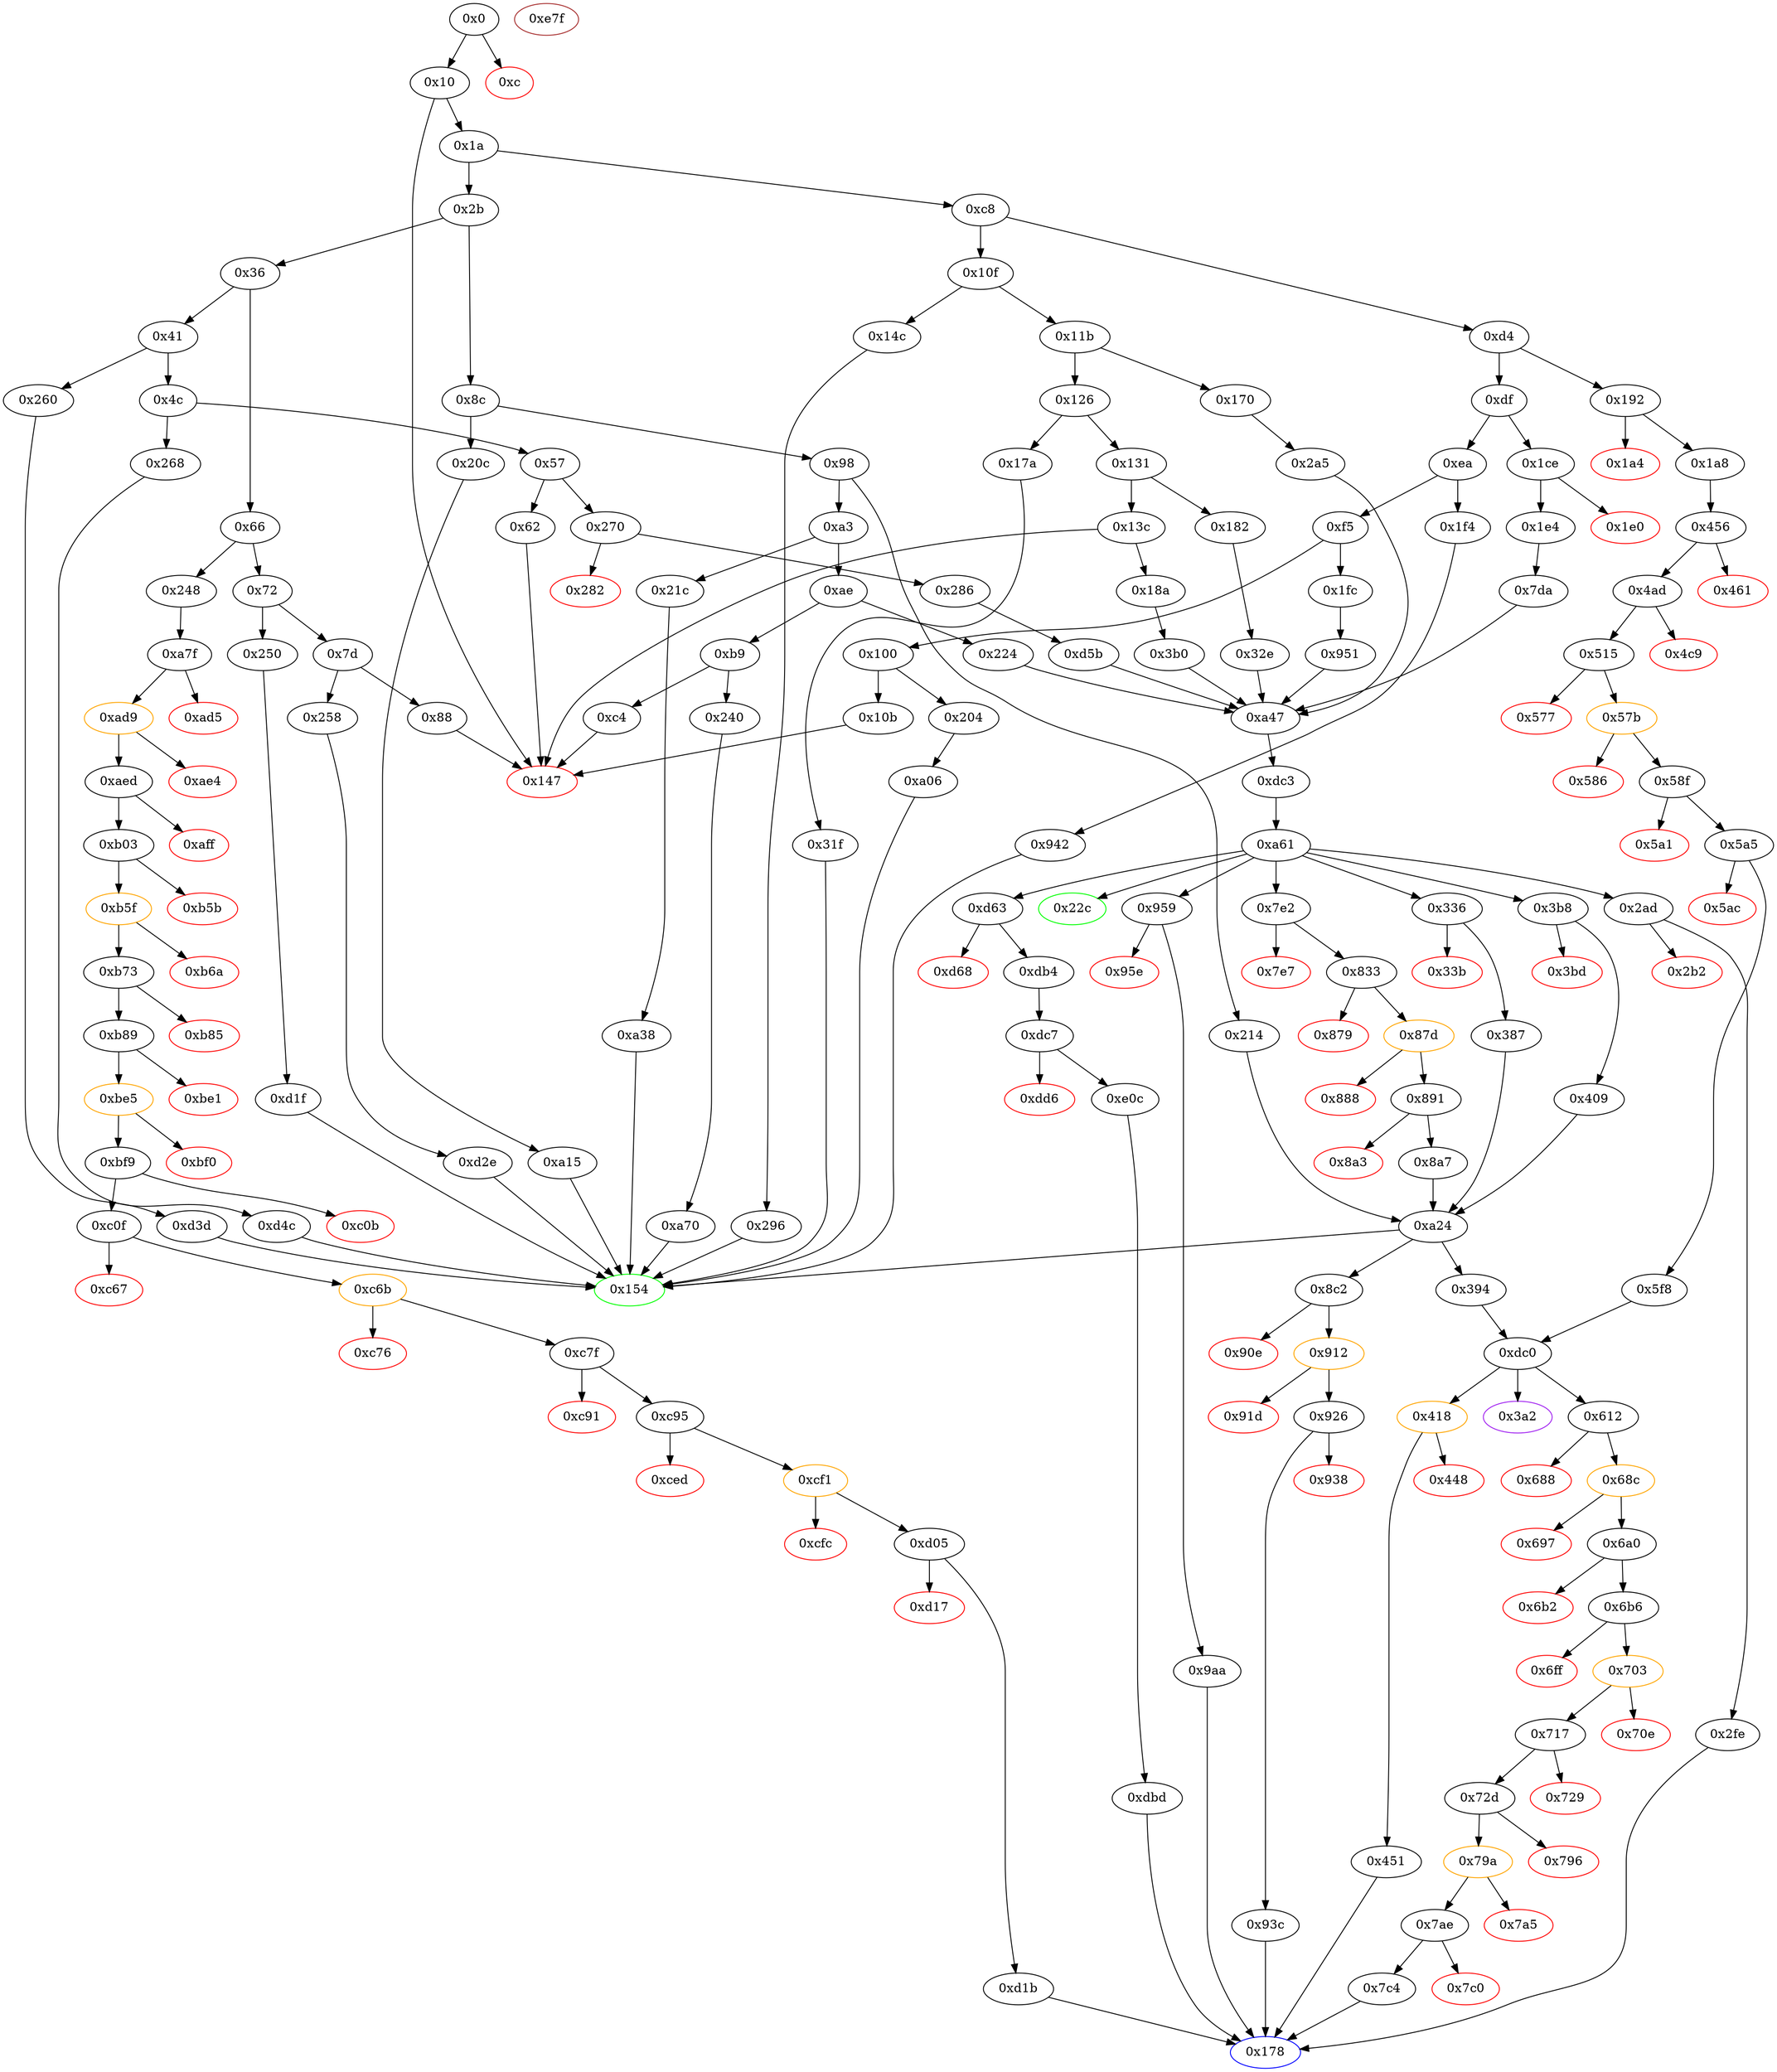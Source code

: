 strict digraph "" {
"0xd2e" [fillcolor=white, id="0xd2e", style=filled, tooltip="Block 0xd2e\n[0xd2e:0xd3c]\n---\nPredecessors: [0x258]\nSuccessors: [0x154]\n---\n0xd2e JUMPDEST\n0xd2f PUSH1 0x9\n0xd31 SLOAD\n0xd32 PUSH1 0x1\n0xd34 PUSH1 0x1\n0xd36 PUSH1 0xa0\n0xd38 SHL\n0xd39 SUB\n0xd3a AND\n0xd3b DUP2\n0xd3c JUMP\n---\n0xd2e: JUMPDEST \n0xd2f: V1149 = 0x9\n0xd31: V1150 = S[0x9]\n0xd32: V1151 = 0x1\n0xd34: V1152 = 0x1\n0xd36: V1153 = 0xa0\n0xd38: V1154 = SHL 0xa0 0x1\n0xd39: V1155 = SUB 0x10000000000000000000000000000000000000000 0x1\n0xd3a: V1156 = AND 0xffffffffffffffffffffffffffffffffffffffff V1150\n0xd3c: JUMP 0x154\n---\nEntry stack: [V13, 0x154]\nStack pops: 1\nStack additions: [S0, V1156]\nExit stack: [V13, 0x154, V1156]\n\nDef sites:\nV13: {0x1a.0x1f}\n0x154: {0x258.0x259}\n"];
"0xb89" [fillcolor=white, id="0xb89", style=filled, tooltip="Block 0xb89\n[0xb89:0xbe0]\n---\nPredecessors: [0xb73]\nSuccessors: [0xbe1, 0xbe5]\n---\n0xb89 JUMPDEST\n0xb8a POP\n0xb8b POP\n0xb8c PUSH1 0x9\n0xb8e SLOAD\n0xb8f PUSH1 0x2\n0xb91 SLOAD\n0xb92 PUSH1 0x40\n0xb94 DUP1\n0xb95 MLOAD\n0xb96 PUSH4 0x95ea7b3\n0xb9b PUSH1 0xe0\n0xb9d SHL\n0xb9e DUP2\n0xb9f MSTORE\n0xba0 PUSH1 0x1\n0xba2 PUSH1 0x1\n0xba4 PUSH1 0xa0\n0xba6 SHL\n0xba7 SUB\n0xba8 SWAP3\n0xba9 DUP4\n0xbaa AND\n0xbab PUSH1 0x4\n0xbad DUP3\n0xbae ADD\n0xbaf MSTORE\n0xbb0 PUSH1 0x0\n0xbb2 NOT\n0xbb3 PUSH1 0x24\n0xbb5 DUP3\n0xbb6 ADD\n0xbb7 MSTORE\n0xbb8 SWAP1\n0xbb9 MLOAD\n0xbba SWAP2\n0xbbb SWAP1\n0xbbc SWAP3\n0xbbd AND\n0xbbe SWAP2\n0xbbf PUSH4 0x95ea7b3\n0xbc4 SWAP2\n0xbc5 PUSH1 0x44\n0xbc7 DUP1\n0xbc8 DUP4\n0xbc9 ADD\n0xbca SWAP3\n0xbcb PUSH1 0x20\n0xbcd SWAP3\n0xbce SWAP2\n0xbcf SWAP1\n0xbd0 DUP3\n0xbd1 SWAP1\n0xbd2 SUB\n0xbd3 ADD\n0xbd4 DUP2\n0xbd5 PUSH1 0x0\n0xbd7 DUP8\n0xbd8 DUP1\n0xbd9 EXTCODESIZE\n0xbda ISZERO\n0xbdb DUP1\n0xbdc ISZERO\n0xbdd PUSH2 0xbe5\n0xbe0 JUMPI\n---\n0xb89: JUMPDEST \n0xb8c: V985 = 0x9\n0xb8e: V986 = S[0x9]\n0xb8f: V987 = 0x2\n0xb91: V988 = S[0x2]\n0xb92: V989 = 0x40\n0xb95: V990 = M[0x40]\n0xb96: V991 = 0x95ea7b3\n0xb9b: V992 = 0xe0\n0xb9d: V993 = SHL 0xe0 0x95ea7b3\n0xb9f: M[V990] = 0x95ea7b300000000000000000000000000000000000000000000000000000000\n0xba0: V994 = 0x1\n0xba2: V995 = 0x1\n0xba4: V996 = 0xa0\n0xba6: V997 = SHL 0xa0 0x1\n0xba7: V998 = SUB 0x10000000000000000000000000000000000000000 0x1\n0xbaa: V999 = AND 0xffffffffffffffffffffffffffffffffffffffff V988\n0xbab: V1000 = 0x4\n0xbae: V1001 = ADD V990 0x4\n0xbaf: M[V1001] = V999\n0xbb0: V1002 = 0x0\n0xbb2: V1003 = NOT 0x0\n0xbb3: V1004 = 0x24\n0xbb6: V1005 = ADD V990 0x24\n0xbb7: M[V1005] = 0xffffffffffffffffffffffffffffffffffffffffffffffffffffffffffffffff\n0xbb9: V1006 = M[0x40]\n0xbbd: V1007 = AND V986 0xffffffffffffffffffffffffffffffffffffffff\n0xbbf: V1008 = 0x95ea7b3\n0xbc5: V1009 = 0x44\n0xbc9: V1010 = ADD V990 0x44\n0xbcb: V1011 = 0x20\n0xbd2: V1012 = SUB V990 V1006\n0xbd3: V1013 = ADD V1012 0x44\n0xbd5: V1014 = 0x0\n0xbd9: V1015 = EXTCODESIZE V1007\n0xbda: V1016 = ISZERO V1015\n0xbdc: V1017 = ISZERO V1016\n0xbdd: V1018 = 0xbe5\n0xbe0: JUMPI 0xbe5 V1017\n---\nEntry stack: [V13, 0x178, V978, V979]\nStack pops: 2\nStack additions: [V1007, 0x95ea7b3, V1010, 0x20, V1006, V1013, V1006, 0x0, V1007, V1016]\nExit stack: [V13, 0x178, V1007, 0x95ea7b3, V1010, 0x20, V1006, V1013, V1006, 0x0, V1007, V1016]\n\nDef sites:\nV13: {0x1a.0x1f}\n0x178: {0x248.0x249}\nV978: {0xb73.0xb7a}\nV979: {0xb73.0xb7b}\n"];
"0x456" [fillcolor=white, id="0x456", style=filled, tooltip="Block 0x456\n[0x456:0x460]\n---\nPredecessors: [0x1a8]\nSuccessors: [0x461, 0x4ad]\n---\n0x456 JUMPDEST\n0x457 PUSH1 0x0\n0x459 SLOAD\n0x45a PUSH1 0xff\n0x45c AND\n0x45d PUSH2 0x4ad\n0x460 JUMPI\n---\n0x456: JUMPDEST \n0x457: V347 = 0x0\n0x459: V348 = S[0x0]\n0x45a: V349 = 0xff\n0x45c: V350 = AND 0xff V348\n0x45d: V351 = 0x4ad\n0x460: JUMPI 0x4ad V350\n---\nEntry stack: [V13, 0x178, V131, V135, V138, V142]\nStack pops: 0\nStack additions: []\nExit stack: [V13, 0x178, V131, V135, V138, V142]\n\nDef sites:\nV13: {0x1a.0x1f}\n0x178: {0x192.0x193}\nV131: {0x1a8.0x1b5}\nV135: {0x1a8.0x1bd}\nV138: {0x1a8.0x1c3}\nV142: {0x1a8.0x1c9}\n"];
"0x7e2" [fillcolor=white, id="0x7e2", style=filled, tooltip="Block 0x7e2\n[0x7e2:0x7e6]\n---\nPredecessors: [0xa61]\nSuccessors: [0x7e7, 0x833]\n---\n0x7e2 JUMPDEST\n0x7e3 PUSH2 0x833\n0x7e6 JUMPI\n---\n0x7e2: JUMPDEST \n0x7e3: V651 = 0x833\n0x7e6: JUMPI 0x833 V872\n---\nEntry stack: [V13, S2, S1, V872]\nStack pops: 1\nStack additions: []\nExit stack: [V13, S2, S1]\n\nDef sites:\nV13: {0x1a.0x1f}\nS2: {0x270.0x271, 0x1a.0x1f, 0x1ce.0x1cf}\nS1: {0x1a.0x1f, 0x18a.0x18b, 0x1fc.0x1fd, 0x170.0x171, 0x182.0x183, 0x1e4.0x1ef, 0x286.0x291}\nV872: {0xa61.0xa6b}\n"];
"0x5a1" [color=red, fillcolor=white, id="0x5a1", style=filled, tooltip="Block 0x5a1\n[0x5a1:0x5a4]\n---\nPredecessors: [0x58f]\nSuccessors: []\n---\n0x5a1 PUSH1 0x0\n0x5a3 DUP1\n0x5a4 REVERT\n---\n0x5a1: V453 = 0x0\n0x5a4: REVERT 0x0 0x0\n---\nEntry stack: [V13, 0x178, V131, V135, V138, V142, V447, V448]\nStack pops: 0\nStack additions: []\nExit stack: [V13, 0x178, V131, V135, V138, V142, V447, V448]\n\nDef sites:\nV13: {0x1a.0x1f}\n0x178: {0x192.0x193}\nV131: {0x1a8.0x1b5}\nV135: {0x1a8.0x1bd}\nV138: {0x1a8.0x1c3}\nV142: {0x1a8.0x1c9}\nV447: {0x58f.0x596}\nV448: {0x58f.0x597}\n"];
"0xc67" [color=red, fillcolor=white, id="0xc67", style=filled, tooltip="Block 0xc67\n[0xc67:0xc6a]\n---\nPredecessors: [0xc0f]\nSuccessors: []\n---\n0xc67 PUSH1 0x0\n0xc69 DUP1\n0xc6a REVERT\n---\n0xc67: V1071 = 0x0\n0xc6a: REVERT 0x0 0x0\n---\nEntry stack: [V13, 0x178, V1059, 0x95ea7b3, V1062, 0x20, V1058, V1065, V1058, 0x0, V1059, V1068]\nStack pops: 0\nStack additions: []\nExit stack: [V13, 0x178, V1059, 0x95ea7b3, V1062, 0x20, V1058, V1065, V1058, 0x0, V1059, V1068]\n\nDef sites:\nV13: {0x1a.0x1f}\n0x178: {0x248.0x249}\nV1059: {0xc0f.0xc43}\n0x95ea7b3: {0xc0f.0xc45}\nV1062: {0xc0f.0xc4f}\n0x20: {0xc0f.0xc51}\nV1058: {0xc0f.0xc3f}\nV1065: {0xc0f.0xc59}\nV1058: {0xc0f.0xc3f}\n0x0: {0xc0f.0xc5b}\nV1059: {0xc0f.0xc43}\nV1068: {0xc0f.0xc60}\n"];
"0x6b6" [fillcolor=white, id="0x6b6", style=filled, tooltip="Block 0x6b6\n[0x6b6:0x6fe]\n---\nPredecessors: [0x6a0]\nSuccessors: [0x6ff, 0x703]\n---\n0x6b6 JUMPDEST\n0x6b7 POP\n0x6b8 POP\n0x6b9 PUSH1 0x3\n0x6bb SLOAD\n0x6bc PUSH1 0x40\n0x6be DUP1\n0x6bf MLOAD\n0x6c0 PUSH4 0x70a08231\n0x6c5 PUSH1 0xe0\n0x6c7 SHL\n0x6c8 DUP2\n0x6c9 MSTORE\n0x6ca ADDRESS\n0x6cb PUSH1 0x4\n0x6cd DUP3\n0x6ce ADD\n0x6cf MSTORE\n0x6d0 SWAP1\n0x6d1 MLOAD\n0x6d2 PUSH1 0x0\n0x6d4 SWAP3\n0x6d5 PUSH1 0x1\n0x6d7 PUSH1 0x1\n0x6d9 PUSH1 0xa0\n0x6db SHL\n0x6dc SUB\n0x6dd AND\n0x6de SWAP2\n0x6df PUSH4 0x70a08231\n0x6e4 SWAP2\n0x6e5 PUSH1 0x24\n0x6e7 DUP1\n0x6e8 DUP4\n0x6e9 ADD\n0x6ea SWAP3\n0x6eb PUSH1 0x20\n0x6ed SWAP3\n0x6ee SWAP2\n0x6ef SWAP1\n0x6f0 DUP3\n0x6f1 SWAP1\n0x6f2 SUB\n0x6f3 ADD\n0x6f4 DUP2\n0x6f5 DUP7\n0x6f6 DUP1\n0x6f7 EXTCODESIZE\n0x6f8 ISZERO\n0x6f9 DUP1\n0x6fa ISZERO\n0x6fb PUSH2 0x703\n0x6fe JUMPI\n---\n0x6b6: JUMPDEST \n0x6b9: V539 = 0x3\n0x6bb: V540 = S[0x3]\n0x6bc: V541 = 0x40\n0x6bf: V542 = M[0x40]\n0x6c0: V543 = 0x70a08231\n0x6c5: V544 = 0xe0\n0x6c7: V545 = SHL 0xe0 0x70a08231\n0x6c9: M[V542] = 0x70a0823100000000000000000000000000000000000000000000000000000000\n0x6ca: V546 = ADDRESS\n0x6cb: V547 = 0x4\n0x6ce: V548 = ADD V542 0x4\n0x6cf: M[V548] = V546\n0x6d1: V549 = M[0x40]\n0x6d2: V550 = 0x0\n0x6d5: V551 = 0x1\n0x6d7: V552 = 0x1\n0x6d9: V553 = 0xa0\n0x6db: V554 = SHL 0xa0 0x1\n0x6dc: V555 = SUB 0x10000000000000000000000000000000000000000 0x1\n0x6dd: V556 = AND 0xffffffffffffffffffffffffffffffffffffffff V540\n0x6df: V557 = 0x70a08231\n0x6e5: V558 = 0x24\n0x6e9: V559 = ADD V542 0x24\n0x6eb: V560 = 0x20\n0x6f2: V561 = SUB V542 V549\n0x6f3: V562 = ADD V561 0x24\n0x6f7: V563 = EXTCODESIZE V556\n0x6f8: V564 = ISZERO V563\n0x6fa: V565 = ISZERO V564\n0x6fb: V566 = 0x703\n0x6fe: JUMPI 0x703 V565\n---\nEntry stack: [V13, 0x178, V131, V135, S3, S2, V532, V533]\nStack pops: 2\nStack additions: [0x0, V556, 0x70a08231, V559, 0x20, V549, V562, V549, V556, V564]\nExit stack: [V13, 0x178, V131, V135, S3, S2, 0x0, V556, 0x70a08231, V559, 0x20, V549, V562, V549, V556, V564]\n\nDef sites:\nV13: {0x1a.0x1f}\n0x178: {0x192.0x193}\nV131: {0x1a8.0x1b5}\nV135: {0x1a8.0x1bd}\nS3: {0x1a8.0x1c3, 0x1a.0x1f}\nS2: {0x1a8.0x1c9, 0x18a.0x18b, 0x1a.0x1f}\nV532: {0x6a0.0x6a7}\nV533: {0x6a0.0x6a8}\n"];
"0xdb4" [fillcolor=white, id="0xdb4", style=filled, tooltip="Block 0xdb4\n[0xdb4:0xdbc]\n---\nPredecessors: [0xd63]\nSuccessors: [0xdc7]\n---\n0xdb4 JUMPDEST\n0xdb5 PUSH2 0xdbd\n0xdb8 DUP2\n0xdb9 PUSH2 0xdc7\n0xdbc JUMP\n---\n0xdb4: JUMPDEST \n0xdb5: V1193 = 0xdbd\n0xdb9: V1194 = 0xdc7\n0xdbc: JUMP 0xdc7\n---\nEntry stack: [V13, S1, S0]\nStack pops: 1\nStack additions: [S0, 0xdbd, S0]\nExit stack: [V13, S1, S0, 0xdbd, S0]\n\nDef sites:\nV13: {0x1a.0x1f}\nS1: {0x270.0x271, 0x1a.0x1f, 0x1ce.0x1cf}\nS0: {0x1a.0x1f, 0x18a.0x18b, 0x1fc.0x1fd, 0x170.0x171, 0x182.0x183, 0x1e4.0x1ef, 0x286.0x291}\n"];
"0x131" [fillcolor=white, id="0x131", style=filled, tooltip="Block 0x131\n[0x131:0x13b]\n---\nPredecessors: [0x126]\nSuccessors: [0x13c, 0x182]\n---\n0x131 DUP1\n0x132 PUSH4 0x2b68b9c6\n0x137 EQ\n0x138 PUSH2 0x182\n0x13b JUMPI\n---\n0x132: V87 = 0x2b68b9c6\n0x137: V88 = EQ 0x2b68b9c6 V13\n0x138: V89 = 0x182\n0x13b: JUMPI 0x182 V88\n---\nEntry stack: [V13]\nStack pops: 1\nStack additions: [S0]\nExit stack: [V13]\n\nDef sites:\nV13: {0x1a.0x1f}\n"];
"0x204" [fillcolor=white, id="0x204", style=filled, tooltip="Block 0x204\n[0x204:0x20b]\n---\nPredecessors: [0x100]\nSuccessors: [0xa06]\n---\n0x204 JUMPDEST\n0x205 PUSH2 0x154\n0x208 PUSH2 0xa06\n0x20b JUMP\n---\n0x204: JUMPDEST \n0x205: V165 = 0x154\n0x208: V166 = 0xa06\n0x20b: JUMP 0xa06\n---\nEntry stack: [V13]\nStack pops: 0\nStack additions: [0x154]\nExit stack: [V13, 0x154]\n\nDef sites:\nV13: {0x1a.0x1f}\n"];
"0x41" [fillcolor=white, id="0x41", style=filled, tooltip="Block 0x41\n[0x41:0x4b]\n---\nPredecessors: [0x36]\nSuccessors: [0x4c, 0x260]\n---\n0x41 DUP1\n0x42 PUSH4 0xbf7aff9d\n0x47 EQ\n0x48 PUSH2 0x260\n0x4b JUMPI\n---\n0x42: V23 = 0xbf7aff9d\n0x47: V24 = EQ 0xbf7aff9d V13\n0x48: V25 = 0x260\n0x4b: JUMPI 0x260 V24\n---\nEntry stack: [V13]\nStack pops: 1\nStack additions: [S0]\nExit stack: [V13]\n\nDef sites:\nV13: {0x1a.0x1f}\n"];
"0xdc7" [fillcolor=white, id="0xdc7", style=filled, tooltip="Block 0xdc7\n[0xdc7:0xdd5]\n---\nPredecessors: [0xdb4]\nSuccessors: [0xdd6, 0xe0c]\n---\n0xdc7 JUMPDEST\n0xdc8 PUSH1 0x1\n0xdca PUSH1 0x1\n0xdcc PUSH1 0xa0\n0xdce SHL\n0xdcf SUB\n0xdd0 DUP2\n0xdd1 AND\n0xdd2 PUSH2 0xe0c\n0xdd5 JUMPI\n---\n0xdc7: JUMPDEST \n0xdc8: V1196 = 0x1\n0xdca: V1197 = 0x1\n0xdcc: V1198 = 0xa0\n0xdce: V1199 = SHL 0xa0 0x1\n0xdcf: V1200 = SUB 0x10000000000000000000000000000000000000000 0x1\n0xdd1: V1201 = AND S0 0xffffffffffffffffffffffffffffffffffffffff\n0xdd2: V1202 = 0xe0c\n0xdd5: JUMPI 0xe0c V1201\n---\nEntry stack: [V13, S3, S2, 0xdbd, S0]\nStack pops: 1\nStack additions: [S0]\nExit stack: [V13, S3, S2, 0xdbd, S0]\n\nDef sites:\nV13: {0x1a.0x1f}\nS3: {0x270.0x271, 0x1a.0x1f, 0x1ce.0x1cf}\nS2: {0x1a.0x1f, 0x18a.0x18b, 0x1fc.0x1fd, 0x170.0x171, 0x182.0x183, 0x1e4.0x1ef, 0x286.0x291}\n0xdbd: {0xdb4.0xdb5}\nS0: {0x1a.0x1f, 0x18a.0x18b, 0x1fc.0x1fd, 0x170.0x171, 0x182.0x183, 0x1e4.0x1ef, 0x286.0x291}\n"];
"0xb5f" [color=orange, fillcolor=white, id="0xb5f", style=filled, tooltip="Block 0xb5f\n[0xb5f:0xb69]\n---\nPredecessors: [0xb03]\nSuccessors: [0xb6a, 0xb73]\n---\n0xb5f JUMPDEST\n0xb60 POP\n0xb61 GAS\n0xb62 CALL\n0xb63 ISZERO\n0xb64 DUP1\n0xb65 ISZERO\n0xb66 PUSH2 0xb73\n0xb69 JUMPI\n---\n0xb5f: JUMPDEST \n0xb61: V968 = GAS\n0xb62: V969 = CALL V968 V955 0x0 V954 V961 V954 0x20\n0xb63: V970 = ISZERO V969\n0xb65: V971 = ISZERO V970\n0xb66: V972 = 0xb73\n0xb69: JUMPI 0xb73 V971\n---\nEntry stack: [V13, 0x178, V955, 0x95ea7b3, V958, 0x20, V954, V961, V954, 0x0, V955, V964]\nStack pops: 7\nStack additions: [V970]\nExit stack: [V13, 0x178, V955, 0x95ea7b3, V958, V970]\n\nDef sites:\nV13: {0x1a.0x1f}\n0x178: {0x248.0x249}\nV955: {0xb03.0xb37}\n0x95ea7b3: {0xb03.0xb39}\nV958: {0xb03.0xb43}\n0x20: {0xb03.0xb45}\nV954: {0xb03.0xb33}\nV961: {0xb03.0xb4d}\nV954: {0xb03.0xb33}\n0x0: {0xb03.0xb4f}\nV955: {0xb03.0xb37}\nV964: {0xb03.0xb54}\n"];
"0x891" [fillcolor=white, id="0x891", style=filled, tooltip="Block 0x891\n[0x891:0x8a2]\n---\nPredecessors: [0x87d]\nSuccessors: [0x8a3, 0x8a7]\n---\n0x891 JUMPDEST\n0x892 POP\n0x893 POP\n0x894 POP\n0x895 POP\n0x896 PUSH1 0x40\n0x898 MLOAD\n0x899 RETURNDATASIZE\n0x89a PUSH1 0x20\n0x89c DUP2\n0x89d LT\n0x89e ISZERO\n0x89f PUSH2 0x8a7\n0x8a2 JUMPI\n---\n0x891: JUMPDEST \n0x896: V705 = 0x40\n0x898: V706 = M[0x40]\n0x899: V707 = RETURNDATASIZE\n0x89a: V708 = 0x20\n0x89d: V709 = LT V707 0x20\n0x89e: V710 = ISZERO V709\n0x89f: V711 = 0x8a7\n0x8a2: JUMPI 0x8a7 V710\n---\nEntry stack: [V13, S6, S5, 0x0, V684, 0x70a08231, V687, V698]\nStack pops: 4\nStack additions: [V706, V707]\nExit stack: [V13, S6, S5, 0x0, V706, V707]\n\nDef sites:\nV13: {0x1a.0x1f}\nS6: {0x270.0x271, 0x1a.0x1f, 0x1ce.0x1cf}\nS5: {0x1a.0x1f, 0x18a.0x18b, 0x1fc.0x1fd, 0x170.0x171, 0x182.0x183, 0x1e4.0x1ef, 0x286.0x291}\n0x0: {0x833.0x84a}\nV684: {0x833.0x856}\n0x70a08231: {0x833.0x858}\nV687: {0x833.0x862}\nV698: {0x87d.0x881}\n"];
"0x2b" [fillcolor=white, id="0x2b", style=filled, tooltip="Block 0x2b\n[0x2b:0x35]\n---\nPredecessors: [0x1a]\nSuccessors: [0x36, 0x8c]\n---\n0x2b DUP1\n0x2c PUSH4 0x99b71d5c\n0x31 GT\n0x32 PUSH2 0x8c\n0x35 JUMPI\n---\n0x2c: V17 = 0x99b71d5c\n0x31: V18 = GT 0x99b71d5c V13\n0x32: V19 = 0x8c\n0x35: JUMPI 0x8c V18\n---\nEntry stack: [V13]\nStack pops: 1\nStack additions: [S0]\nExit stack: [V13]\n\nDef sites:\nV13: {0x1a.0x1f}\n"];
"0x6a0" [fillcolor=white, id="0x6a0", style=filled, tooltip="Block 0x6a0\n[0x6a0:0x6b1]\n---\nPredecessors: [0x68c]\nSuccessors: [0x6b2, 0x6b6]\n---\n0x6a0 JUMPDEST\n0x6a1 POP\n0x6a2 POP\n0x6a3 POP\n0x6a4 POP\n0x6a5 PUSH1 0x40\n0x6a7 MLOAD\n0x6a8 RETURNDATASIZE\n0x6a9 PUSH1 0x20\n0x6ab DUP2\n0x6ac LT\n0x6ad ISZERO\n0x6ae PUSH2 0x6b6\n0x6b1 JUMPI\n---\n0x6a0: JUMPDEST \n0x6a5: V531 = 0x40\n0x6a7: V532 = M[0x40]\n0x6a8: V533 = RETURNDATASIZE\n0x6a9: V534 = 0x20\n0x6ac: V535 = LT V533 0x20\n0x6ad: V536 = ISZERO V535\n0x6ae: V537 = 0x6b6\n0x6b1: JUMPI 0x6b6 V536\n---\nEntry stack: [V13, 0x178, V131, V135, S5, S4, S3, {0x0, 0x9a187fd1}, V512, V524]\nStack pops: 4\nStack additions: [V532, V533]\nExit stack: [V13, 0x178, V131, V135, S5, S4, V532, V533]\n\nDef sites:\nV13: {0x1a.0x1f}\n0x178: {0x192.0x193}\nV131: {0x1a8.0x1b5}\nV135: {0x1a8.0x1bd}\nS5: {0x1a8.0x1c3, 0x1a.0x1f}\nS4: {0x1a8.0x1c9, 0x18a.0x18b, 0x1a.0x1f}\nS3: {0x409.0x40b, 0x5f8.0x604, 0x182.0x183}\n{0x0, 0x9a187fd1}: {0x409.0x40c, 0x5f8.0x605, 0x387.0x388}\nV512: {0x612.0x670}\nV524: {0x68c.0x690}\n"];
"0x1e0" [color=red, fillcolor=white, id="0x1e0", style=filled, tooltip="Block 0x1e0\n[0x1e0:0x1e3]\n---\nPredecessors: [0x1ce]\nSuccessors: []\n---\n0x1e0 PUSH1 0x0\n0x1e2 DUP1\n0x1e3 REVERT\n---\n0x1e0: V152 = 0x0\n0x1e3: REVERT 0x0 0x0\n---\nEntry stack: [V13, 0x178, 0x4, V147]\nStack pops: 0\nStack additions: []\nExit stack: [V13, 0x178, 0x4, V147]\n\nDef sites:\nV13: {0x1a.0x1f}\n0x178: {0x1ce.0x1cf}\n0x4: {0x1ce.0x1d2}\nV147: {0x1ce.0x1d6}\n"];
"0x926" [fillcolor=white, id="0x926", style=filled, tooltip="Block 0x926\n[0x926:0x937]\n---\nPredecessors: [0x912]\nSuccessors: [0x938, 0x93c]\n---\n0x926 JUMPDEST\n0x927 POP\n0x928 POP\n0x929 POP\n0x92a POP\n0x92b PUSH1 0x40\n0x92d MLOAD\n0x92e RETURNDATASIZE\n0x92f PUSH1 0x20\n0x931 DUP2\n0x932 LT\n0x933 ISZERO\n0x934 PUSH2 0x93c\n0x937 JUMPI\n---\n0x926: JUMPDEST \n0x92b: V766 = 0x40\n0x92d: V767 = M[0x40]\n0x92e: V768 = RETURNDATASIZE\n0x92f: V769 = 0x20\n0x932: V770 = LT V768 0x20\n0x933: V771 = ISZERO V770\n0x934: V772 = 0x93c\n0x937: JUMPI 0x93c V771\n---\nEntry stack: [V13, S6, S5, S4, S3, S2, S1, V759]\nStack pops: 4\nStack additions: [V767, V768]\nExit stack: [V13, S6, S5, S4, V767, V768]\n\nDef sites:\nV13: {0x1a.0x1f}\nS6: {0x1a.0x1f, 0x1ce.0x1cf}\nS5: {0x18a.0x18b, 0x1a.0x1f, 0x1e4.0x1ef}\nS4: {0x409.0x40b, 0x182.0x183, 0x8a7.0x8a9}\nS3: {0x409.0x40c, 0x8a7.0x8b5, 0x387.0x388}\nS2: {0x409.0x40e, 0x8a7.0x8b6, 0x1a.0x1f, 0x387.0x38a}\nS1: {0x8c2_0x8a7.0x8f4, 0x8c2_0x214.0x8f4, 0x8c2_0x409.0x8f4, 0x8c2_0x387.0x8f4}\nV759: {0x912.0x916}\n"];
"0x7da" [fillcolor=white, id="0x7da", style=filled, tooltip="Block 0x7da\n[0x7da:0x7e1]\n---\nPredecessors: [0x1e4]\nSuccessors: [0xa47]\n---\n0x7da JUMPDEST\n0x7db PUSH2 0x7e2\n0x7de PUSH2 0xa47\n0x7e1 JUMP\n---\n0x7da: JUMPDEST \n0x7db: V649 = 0x7e2\n0x7de: V650 = 0xa47\n0x7e1: JUMP 0xa47\n---\nEntry stack: [V13, 0x178, V159]\nStack pops: 0\nStack additions: [0x7e2]\nExit stack: [V13, 0x178, V159, 0x7e2]\n\nDef sites:\nV13: {0x1a.0x1f}\n0x178: {0x1ce.0x1cf}\nV159: {0x1e4.0x1ef}\n"];
"0xbe5" [color=orange, fillcolor=white, id="0xbe5", style=filled, tooltip="Block 0xbe5\n[0xbe5:0xbef]\n---\nPredecessors: [0xb89]\nSuccessors: [0xbf0, 0xbf9]\n---\n0xbe5 JUMPDEST\n0xbe6 POP\n0xbe7 GAS\n0xbe8 CALL\n0xbe9 ISZERO\n0xbea DUP1\n0xbeb ISZERO\n0xbec PUSH2 0xbf9\n0xbef JUMPI\n---\n0xbe5: JUMPDEST \n0xbe7: V1020 = GAS\n0xbe8: V1021 = CALL V1020 V1007 0x0 V1006 V1013 V1006 0x20\n0xbe9: V1022 = ISZERO V1021\n0xbeb: V1023 = ISZERO V1022\n0xbec: V1024 = 0xbf9\n0xbef: JUMPI 0xbf9 V1023\n---\nEntry stack: [V13, 0x178, V1007, 0x95ea7b3, V1010, 0x20, V1006, V1013, V1006, 0x0, V1007, V1016]\nStack pops: 7\nStack additions: [V1022]\nExit stack: [V13, 0x178, V1007, 0x95ea7b3, V1010, V1022]\n\nDef sites:\nV13: {0x1a.0x1f}\n0x178: {0x248.0x249}\nV1007: {0xb89.0xbbd}\n0x95ea7b3: {0xb89.0xbbf}\nV1010: {0xb89.0xbc9}\n0x20: {0xb89.0xbcb}\nV1006: {0xb89.0xbb9}\nV1013: {0xb89.0xbd3}\nV1006: {0xb89.0xbb9}\n0x0: {0xb89.0xbd5}\nV1007: {0xb89.0xbbd}\nV1016: {0xb89.0xbda}\n"];
"0xc7f" [fillcolor=white, id="0xc7f", style=filled, tooltip="Block 0xc7f\n[0xc7f:0xc90]\n---\nPredecessors: [0xc6b]\nSuccessors: [0xc91, 0xc95]\n---\n0xc7f JUMPDEST\n0xc80 POP\n0xc81 POP\n0xc82 POP\n0xc83 POP\n0xc84 PUSH1 0x40\n0xc86 MLOAD\n0xc87 RETURNDATASIZE\n0xc88 PUSH1 0x20\n0xc8a DUP2\n0xc8b LT\n0xc8c ISZERO\n0xc8d PUSH2 0xc95\n0xc90 JUMPI\n---\n0xc7f: JUMPDEST \n0xc84: V1081 = 0x40\n0xc86: V1082 = M[0x40]\n0xc87: V1083 = RETURNDATASIZE\n0xc88: V1084 = 0x20\n0xc8b: V1085 = LT V1083 0x20\n0xc8c: V1086 = ISZERO V1085\n0xc8d: V1087 = 0xc95\n0xc90: JUMPI 0xc95 V1086\n---\nEntry stack: [V13, 0x178, V1059, 0x95ea7b3, V1062, V1074]\nStack pops: 4\nStack additions: [V1082, V1083]\nExit stack: [V13, 0x178, V1082, V1083]\n\nDef sites:\nV13: {0x1a.0x1f}\n0x178: {0x248.0x249}\nV1059: {0xc0f.0xc43}\n0x95ea7b3: {0xc0f.0xc45}\nV1062: {0xc0f.0xc4f}\nV1074: {0xc6b.0xc6f}\n"];
"0x98" [fillcolor=white, id="0x98", style=filled, tooltip="Block 0x98\n[0x98:0xa2]\n---\nPredecessors: [0x8c]\nSuccessors: [0xa3, 0x214]\n---\n0x98 DUP1\n0x99 PUSH4 0x8da5cb5b\n0x9e EQ\n0x9f PUSH2 0x214\n0xa2 JUMPI\n---\n0x99: V46 = 0x8da5cb5b\n0x9e: V47 = EQ 0x8da5cb5b V13\n0x9f: V48 = 0x214\n0xa2: JUMPI 0x214 V47\n---\nEntry stack: [V13]\nStack pops: 1\nStack additions: [S0]\nExit stack: [V13]\n\nDef sites:\nV13: {0x1a.0x1f}\n"];
"0xad5" [color=red, fillcolor=white, id="0xad5", style=filled, tooltip="Block 0xad5\n[0xad5:0xad8]\n---\nPredecessors: [0xa7f]\nSuccessors: []\n---\n0xad5 PUSH1 0x0\n0xad7 DUP1\n0xad8 REVERT\n---\n0xad5: V915 = 0x0\n0xad8: REVERT 0x0 0x0\n---\nEntry stack: [V13, 0x178, V903, 0x95ea7b3, V906, 0x20, V902, V909, V902, 0x0, V903, V912]\nStack pops: 0\nStack additions: []\nExit stack: [V13, 0x178, V903, 0x95ea7b3, V906, 0x20, V902, V909, V902, 0x0, V903, V912]\n\nDef sites:\nV13: {0x1a.0x1f}\n0x178: {0x248.0x249}\nV903: {0xa7f.0xab1}\n0x95ea7b3: {0xa7f.0xab3}\nV906: {0xa7f.0xabd}\n0x20: {0xa7f.0xabf}\nV902: {0xa7f.0xaad}\nV909: {0xa7f.0xac7}\nV902: {0xa7f.0xaad}\n0x0: {0xa7f.0xac9}\nV903: {0xa7f.0xab1}\nV912: {0xa7f.0xace}\n"];
"0x888" [color=red, fillcolor=white, id="0x888", style=filled, tooltip="Block 0x888\n[0x888:0x890]\n---\nPredecessors: [0x87d]\nSuccessors: []\n---\n0x888 RETURNDATASIZE\n0x889 PUSH1 0x0\n0x88b DUP1\n0x88c RETURNDATACOPY\n0x88d RETURNDATASIZE\n0x88e PUSH1 0x0\n0x890 REVERT\n---\n0x888: V701 = RETURNDATASIZE\n0x889: V702 = 0x0\n0x88c: RETURNDATACOPY 0x0 0x0 V701\n0x88d: V703 = RETURNDATASIZE\n0x88e: V704 = 0x0\n0x890: REVERT 0x0 V703\n---\nEntry stack: [V13, S6, S5, 0x0, V684, 0x70a08231, V687, V698]\nStack pops: 0\nStack additions: []\nExit stack: [V13, S6, S5, 0x0, V684, 0x70a08231, V687, V698]\n\nDef sites:\nV13: {0x1a.0x1f}\nS6: {0x270.0x271, 0x1a.0x1f, 0x1ce.0x1cf}\nS5: {0x1a.0x1f, 0x18a.0x18b, 0x1fc.0x1fd, 0x170.0x171, 0x182.0x183, 0x1e4.0x1ef, 0x286.0x291}\n0x0: {0x833.0x84a}\nV684: {0x833.0x856}\n0x70a08231: {0x833.0x858}\nV687: {0x833.0x862}\nV698: {0x87d.0x881}\n"];
"0x5f8" [fillcolor=white, id="0x5f8", style=filled, tooltip="Block 0x5f8\n[0x5f8:0x611]\n---\nPredecessors: [0x5a5]\nSuccessors: [0xdc0]\n---\n0x5f8 JUMPDEST\n0x5f9 PUSH1 0x2\n0x5fb SLOAD\n0x5fc PUSH1 0x1\n0x5fe PUSH1 0x1\n0x600 PUSH1 0xa0\n0x602 SHL\n0x603 SUB\n0x604 AND\n0x605 PUSH4 0x9a187fd1\n0x60a PUSH2 0x612\n0x60d ADDRESS\n0x60e PUSH2 0xdc0\n0x611 JUMP\n---\n0x5f8: JUMPDEST \n0x5f9: V474 = 0x2\n0x5fb: V475 = S[0x2]\n0x5fc: V476 = 0x1\n0x5fe: V477 = 0x1\n0x600: V478 = 0xa0\n0x602: V479 = SHL 0xa0 0x1\n0x603: V480 = SUB 0x10000000000000000000000000000000000000000 0x1\n0x604: V481 = AND 0xffffffffffffffffffffffffffffffffffffffff V475\n0x605: V482 = 0x9a187fd1\n0x60a: V483 = 0x612\n0x60d: V484 = ADDRESS\n0x60e: V485 = 0xdc0\n0x611: JUMP 0xdc0\n---\nEntry stack: [V13, 0x178, V131, V135, V138, V142]\nStack pops: 0\nStack additions: [V481, 0x9a187fd1, 0x612, V484]\nExit stack: [V13, 0x178, V131, V135, V138, V142, V481, 0x9a187fd1, 0x612, V484]\n\nDef sites:\nV13: {0x1a.0x1f}\n0x178: {0x192.0x193}\nV131: {0x1a8.0x1b5}\nV135: {0x1a8.0x1bd}\nV138: {0x1a8.0x1c3}\nV142: {0x1a8.0x1c9}\n"];
"0xb03" [fillcolor=white, id="0xb03", style=filled, tooltip="Block 0xb03\n[0xb03:0xb5a]\n---\nPredecessors: [0xaed]\nSuccessors: [0xb5b, 0xb5f]\n---\n0xb03 JUMPDEST\n0xb04 POP\n0xb05 POP\n0xb06 PUSH1 0x7\n0xb08 SLOAD\n0xb09 PUSH1 0x2\n0xb0b SLOAD\n0xb0c PUSH1 0x40\n0xb0e DUP1\n0xb0f MLOAD\n0xb10 PUSH4 0x95ea7b3\n0xb15 PUSH1 0xe0\n0xb17 SHL\n0xb18 DUP2\n0xb19 MSTORE\n0xb1a PUSH1 0x1\n0xb1c PUSH1 0x1\n0xb1e PUSH1 0xa0\n0xb20 SHL\n0xb21 SUB\n0xb22 SWAP3\n0xb23 DUP4\n0xb24 AND\n0xb25 PUSH1 0x4\n0xb27 DUP3\n0xb28 ADD\n0xb29 MSTORE\n0xb2a PUSH1 0x0\n0xb2c NOT\n0xb2d PUSH1 0x24\n0xb2f DUP3\n0xb30 ADD\n0xb31 MSTORE\n0xb32 SWAP1\n0xb33 MLOAD\n0xb34 SWAP2\n0xb35 SWAP1\n0xb36 SWAP3\n0xb37 AND\n0xb38 SWAP2\n0xb39 PUSH4 0x95ea7b3\n0xb3e SWAP2\n0xb3f PUSH1 0x44\n0xb41 DUP1\n0xb42 DUP4\n0xb43 ADD\n0xb44 SWAP3\n0xb45 PUSH1 0x20\n0xb47 SWAP3\n0xb48 SWAP2\n0xb49 SWAP1\n0xb4a DUP3\n0xb4b SWAP1\n0xb4c SUB\n0xb4d ADD\n0xb4e DUP2\n0xb4f PUSH1 0x0\n0xb51 DUP8\n0xb52 DUP1\n0xb53 EXTCODESIZE\n0xb54 ISZERO\n0xb55 DUP1\n0xb56 ISZERO\n0xb57 PUSH2 0xb5f\n0xb5a JUMPI\n---\n0xb03: JUMPDEST \n0xb06: V933 = 0x7\n0xb08: V934 = S[0x7]\n0xb09: V935 = 0x2\n0xb0b: V936 = S[0x2]\n0xb0c: V937 = 0x40\n0xb0f: V938 = M[0x40]\n0xb10: V939 = 0x95ea7b3\n0xb15: V940 = 0xe0\n0xb17: V941 = SHL 0xe0 0x95ea7b3\n0xb19: M[V938] = 0x95ea7b300000000000000000000000000000000000000000000000000000000\n0xb1a: V942 = 0x1\n0xb1c: V943 = 0x1\n0xb1e: V944 = 0xa0\n0xb20: V945 = SHL 0xa0 0x1\n0xb21: V946 = SUB 0x10000000000000000000000000000000000000000 0x1\n0xb24: V947 = AND 0xffffffffffffffffffffffffffffffffffffffff V936\n0xb25: V948 = 0x4\n0xb28: V949 = ADD V938 0x4\n0xb29: M[V949] = V947\n0xb2a: V950 = 0x0\n0xb2c: V951 = NOT 0x0\n0xb2d: V952 = 0x24\n0xb30: V953 = ADD V938 0x24\n0xb31: M[V953] = 0xffffffffffffffffffffffffffffffffffffffffffffffffffffffffffffffff\n0xb33: V954 = M[0x40]\n0xb37: V955 = AND V934 0xffffffffffffffffffffffffffffffffffffffff\n0xb39: V956 = 0x95ea7b3\n0xb3f: V957 = 0x44\n0xb43: V958 = ADD V938 0x44\n0xb45: V959 = 0x20\n0xb4c: V960 = SUB V938 V954\n0xb4d: V961 = ADD V960 0x44\n0xb4f: V962 = 0x0\n0xb53: V963 = EXTCODESIZE V955\n0xb54: V964 = ISZERO V963\n0xb56: V965 = ISZERO V964\n0xb57: V966 = 0xb5f\n0xb5a: JUMPI 0xb5f V965\n---\nEntry stack: [V13, 0x178, V926, V927]\nStack pops: 2\nStack additions: [V955, 0x95ea7b3, V958, 0x20, V954, V961, V954, 0x0, V955, V964]\nExit stack: [V13, 0x178, V955, 0x95ea7b3, V958, 0x20, V954, V961, V954, 0x0, V955, V964]\n\nDef sites:\nV13: {0x1a.0x1f}\n0x178: {0x248.0x249}\nV926: {0xaed.0xaf4}\nV927: {0xaed.0xaf5}\n"];
"0x7a5" [color=red, fillcolor=white, id="0x7a5", style=filled, tooltip="Block 0x7a5\n[0x7a5:0x7ad]\n---\nPredecessors: [0x79a]\nSuccessors: []\n---\n0x7a5 RETURNDATASIZE\n0x7a6 PUSH1 0x0\n0x7a8 DUP1\n0x7a9 RETURNDATACOPY\n0x7aa RETURNDATASIZE\n0x7ab PUSH1 0x0\n0x7ad REVERT\n---\n0x7a5: V630 = RETURNDATASIZE\n0x7a6: V631 = 0x0\n0x7a9: RETURNDATACOPY 0x0 0x0 V630\n0x7aa: V632 = RETURNDATASIZE\n0x7ab: V633 = 0x0\n0x7ad: REVERT 0x0 V632\n---\nEntry stack: [V13, 0x178, V131, V135, S6, S5, V585, V612, 0xfb4595ef, V615, V627]\nStack pops: 0\nStack additions: []\nExit stack: [V13, 0x178, V131, V135, S6, S5, V585, V612, 0xfb4595ef, V615, V627]\n\nDef sites:\nV13: {0x1a.0x1f}\n0x178: {0x192.0x193}\nV131: {0x1a8.0x1b5}\nV135: {0x1a8.0x1bd}\nS6: {0x1a8.0x1c3, 0x1a.0x1f}\nS5: {0x1a8.0x1c9, 0x18a.0x18b, 0x1a.0x1f}\nV585: {0x72d.0x72f}\nV612: {0x72d.0x771}\n0xfb4595ef: {0x72d.0x773}\nV615: {0x72d.0x77d}\nV627: {0x79a.0x79e}\n"];
"0x296" [fillcolor=white, id="0x296", style=filled, tooltip="Block 0x296\n[0x296:0x2a4]\n---\nPredecessors: [0x14c]\nSuccessors: [0x154]\n---\n0x296 JUMPDEST\n0x297 PUSH1 0xa\n0x299 SLOAD\n0x29a PUSH1 0x1\n0x29c PUSH1 0x1\n0x29e PUSH1 0xa0\n0x2a0 SHL\n0x2a1 SUB\n0x2a2 AND\n0x2a3 DUP2\n0x2a4 JUMP\n---\n0x296: JUMPDEST \n0x297: V212 = 0xa\n0x299: V213 = S[0xa]\n0x29a: V214 = 0x1\n0x29c: V215 = 0x1\n0x29e: V216 = 0xa0\n0x2a0: V217 = SHL 0xa0 0x1\n0x2a1: V218 = SUB 0x10000000000000000000000000000000000000000 0x1\n0x2a2: V219 = AND 0xffffffffffffffffffffffffffffffffffffffff V213\n0x2a4: JUMP 0x154\n---\nEntry stack: [V13, 0x154]\nStack pops: 1\nStack additions: [S0, V219]\nExit stack: [V13, 0x154, V219]\n\nDef sites:\nV13: {0x1a.0x1f}\n0x154: {0x14c.0x14d}\n"];
"0x879" [color=red, fillcolor=white, id="0x879", style=filled, tooltip="Block 0x879\n[0x879:0x87c]\n---\nPredecessors: [0x833]\nSuccessors: []\n---\n0x879 PUSH1 0x0\n0x87b DUP1\n0x87c REVERT\n---\n0x879: V695 = 0x0\n0x87c: REVERT 0x0 0x0\n---\nEntry stack: [V13, S11, S10, 0x0, V684, 0x70a08231, V687, 0x20, V677, V690, V677, V684, V692]\nStack pops: 0\nStack additions: []\nExit stack: [V13, S11, S10, 0x0, V684, 0x70a08231, V687, 0x20, V677, V690, V677, V684, V692]\n\nDef sites:\nV13: {0x1a.0x1f}\nS11: {0x270.0x271, 0x1a.0x1f, 0x1ce.0x1cf}\nS10: {0x1a.0x1f, 0x18a.0x18b, 0x1fc.0x1fd, 0x170.0x171, 0x182.0x183, 0x1e4.0x1ef, 0x286.0x291}\n0x0: {0x833.0x84a}\nV684: {0x833.0x856}\n0x70a08231: {0x833.0x858}\nV687: {0x833.0x862}\n0x20: {0x833.0x864}\nV677: {0x833.0x849}\nV690: {0x833.0x86d}\nV677: {0x833.0x849}\nV684: {0x833.0x856}\nV692: {0x833.0x872}\n"];
"0x248" [fillcolor=white, id="0x248", style=filled, tooltip="Block 0x248\n[0x248:0x24f]\n---\nPredecessors: [0x66]\nSuccessors: [0xa7f]\n---\n0x248 JUMPDEST\n0x249 PUSH2 0x178\n0x24c PUSH2 0xa7f\n0x24f JUMP\n---\n0x248: JUMPDEST \n0x249: V185 = 0x178\n0x24c: V186 = 0xa7f\n0x24f: JUMP 0xa7f\n---\nEntry stack: [V13]\nStack pops: 0\nStack additions: [0x178]\nExit stack: [V13, 0x178]\n\nDef sites:\nV13: {0x1a.0x1f}\n"];
"0x1e4" [fillcolor=white, id="0x1e4", style=filled, tooltip="Block 0x1e4\n[0x1e4:0x1f3]\n---\nPredecessors: [0x1ce]\nSuccessors: [0x7da]\n---\n0x1e4 JUMPDEST\n0x1e5 POP\n0x1e6 CALLDATALOAD\n0x1e7 PUSH1 0x1\n0x1e9 PUSH1 0x1\n0x1eb PUSH1 0xa0\n0x1ed SHL\n0x1ee SUB\n0x1ef AND\n0x1f0 PUSH2 0x7da\n0x1f3 JUMP\n---\n0x1e4: JUMPDEST \n0x1e6: V153 = CALLDATALOAD 0x4\n0x1e7: V154 = 0x1\n0x1e9: V155 = 0x1\n0x1eb: V156 = 0xa0\n0x1ed: V157 = SHL 0xa0 0x1\n0x1ee: V158 = SUB 0x10000000000000000000000000000000000000000 0x1\n0x1ef: V159 = AND 0xffffffffffffffffffffffffffffffffffffffff V153\n0x1f0: V160 = 0x7da\n0x1f3: JUMP 0x7da\n---\nEntry stack: [V13, 0x178, 0x4, V147]\nStack pops: 2\nStack additions: [V159]\nExit stack: [V13, 0x178, V159]\n\nDef sites:\nV13: {0x1a.0x1f}\n0x178: {0x1ce.0x1cf}\n0x4: {0x1ce.0x1d2}\nV147: {0x1ce.0x1d6}\n"];
"0x36" [fillcolor=white, id="0x36", style=filled, tooltip="Block 0x36\n[0x36:0x40]\n---\nPredecessors: [0x2b]\nSuccessors: [0x41, 0x66]\n---\n0x36 DUP1\n0x37 PUSH4 0xbf7aff9d\n0x3c GT\n0x3d PUSH2 0x66\n0x40 JUMPI\n---\n0x37: V20 = 0xbf7aff9d\n0x3c: V21 = GT 0xbf7aff9d V13\n0x3d: V22 = 0x66\n0x40: JUMPI 0x66 V21\n---\nEntry stack: [V13]\nStack pops: 1\nStack additions: [S0]\nExit stack: [V13]\n\nDef sites:\nV13: {0x1a.0x1f}\n"];
"0xd3d" [fillcolor=white, id="0xd3d", style=filled, tooltip="Block 0xd3d\n[0xd3d:0xd4b]\n---\nPredecessors: [0x260]\nSuccessors: [0x154]\n---\n0xd3d JUMPDEST\n0xd3e PUSH1 0xb\n0xd40 SLOAD\n0xd41 PUSH1 0x1\n0xd43 PUSH1 0x1\n0xd45 PUSH1 0xa0\n0xd47 SHL\n0xd48 SUB\n0xd49 AND\n0xd4a DUP2\n0xd4b JUMP\n---\n0xd3d: JUMPDEST \n0xd3e: V1157 = 0xb\n0xd40: V1158 = S[0xb]\n0xd41: V1159 = 0x1\n0xd43: V1160 = 0x1\n0xd45: V1161 = 0xa0\n0xd47: V1162 = SHL 0xa0 0x1\n0xd48: V1163 = SUB 0x10000000000000000000000000000000000000000 0x1\n0xd49: V1164 = AND 0xffffffffffffffffffffffffffffffffffffffff V1158\n0xd4b: JUMP 0x154\n---\nEntry stack: [V13, 0x154]\nStack pops: 1\nStack additions: [S0, V1164]\nExit stack: [V13, 0x154, V1164]\n\nDef sites:\nV13: {0x1a.0x1f}\n0x154: {0x260.0x261}\n"];
"0xd05" [fillcolor=white, id="0xd05", style=filled, tooltip="Block 0xd05\n[0xd05:0xd16]\n---\nPredecessors: [0xcf1]\nSuccessors: [0xd17, 0xd1b]\n---\n0xd05 JUMPDEST\n0xd06 POP\n0xd07 POP\n0xd08 POP\n0xd09 POP\n0xd0a PUSH1 0x40\n0xd0c MLOAD\n0xd0d RETURNDATASIZE\n0xd0e PUSH1 0x20\n0xd10 DUP2\n0xd11 LT\n0xd12 ISZERO\n0xd13 PUSH2 0xd1b\n0xd16 JUMPI\n---\n0xd05: JUMPDEST \n0xd0a: V1133 = 0x40\n0xd0c: V1134 = M[0x40]\n0xd0d: V1135 = RETURNDATASIZE\n0xd0e: V1136 = 0x20\n0xd11: V1137 = LT V1135 0x20\n0xd12: V1138 = ISZERO V1137\n0xd13: V1139 = 0xd1b\n0xd16: JUMPI 0xd1b V1138\n---\nEntry stack: [V13, 0x178, V1111, 0x95ea7b3, V1114, V1126]\nStack pops: 4\nStack additions: [V1134, V1135]\nExit stack: [V13, 0x178, V1134, V1135]\n\nDef sites:\nV13: {0x1a.0x1f}\n0x178: {0x248.0x249}\nV1111: {0xc95.0xcc9}\n0x95ea7b3: {0xc95.0xccb}\nV1114: {0xc95.0xcd5}\nV1126: {0xcf1.0xcf5}\n"];
"0x3a2" [color=purple, fillcolor=white, id="0x3a2", style=filled, tooltip="Block 0x3a2\n[0x3a2:0x3af]\n---\nPredecessors: [0xdc0]\nSuccessors: []\n---\n0x3a2 JUMPDEST\n0x3a3 SWAP1\n0x3a4 POP\n0x3a5 DUP1\n0x3a6 PUSH1 0x1\n0x3a8 PUSH1 0x1\n0x3aa PUSH1 0xa0\n0x3ac SHL\n0x3ad SUB\n0x3ae AND\n0x3af SELFDESTRUCT\n---\n0x3a2: JUMPDEST \n0x3a6: V295 = 0x1\n0x3a8: V296 = 0x1\n0x3aa: V297 = 0xa0\n0x3ac: V298 = SHL 0xa0 0x1\n0x3ad: V299 = SUB 0x10000000000000000000000000000000000000000 0x1\n0x3ae: V300 = AND 0xffffffffffffffffffffffffffffffffffffffff S0\n0x3af: SELFDESTRUCT V300\n---\nEntry stack: [V13, 0x178, V131, V135, S4, S3, S2, {0x0, 0x9a187fd1}, S0]\nStack pops: 2\nStack additions: [S0]\nExit stack: [V13, 0x178, V131, V135, S4, S3, S2, S0]\n\nDef sites:\nV13: {0x1a.0x1f}\n0x178: {0x192.0x193}\nV131: {0x1a8.0x1b5}\nV135: {0x1a8.0x1bd}\nS4: {0x1a8.0x1c3, 0x1a.0x1f}\nS3: {0x1a8.0x1c9, 0x18a.0x18b, 0x1a.0x1f}\nS2: {0x409.0x40b, 0x5f8.0x604, 0x182.0x183}\n{0x0, 0x9a187fd1}: {0x409.0x40c, 0x5f8.0x605, 0x387.0x388}\nS0: {0x394_0xa24_0x387.0x39d, 0x5f8.0x60d, 0x394_0xa24_0x409.0x39d}\n"];
"0xdc3" [fillcolor=white, id="0xdc3", style=filled, tooltip="Block 0xdc3\n[0xdc3:0xdc6]\n---\nPredecessors: [0xa47]\nSuccessors: [0xa61]\n---\n0xdc3 JUMPDEST\n0xdc4 CALLER\n0xdc5 SWAP1\n0xdc6 JUMP\n---\n0xdc3: JUMPDEST \n0xdc4: V1195 = CALLER\n0xdc6: JUMP 0xa61\n---\nEntry stack: [V13, S5, S4, {0x22c, 0x2ad, 0x336, 0x3b8, 0x7e2, 0x959, 0xd63}, 0x0, V863, 0xa61]\nStack pops: 1\nStack additions: [V1195]\nExit stack: [V13, S5, S4, {0x22c, 0x2ad, 0x336, 0x3b8, 0x7e2, 0x959, 0xd63}, 0x0, V863, V1195]\n\nDef sites:\nV13: {0x1a.0x1f}\nS5: {0x270.0x271, 0x1a.0x1f, 0x1ce.0x1cf}\nS4: {0x1a.0x1f, 0x18a.0x18b, 0x1fc.0x1fd, 0x170.0x171, 0x182.0x183, 0x1e4.0x1ef, 0x286.0x291}\n{0x22c, 0x2ad, 0x336, 0x3b8, 0x7e2, 0x959, 0xd63}: {0xd5b.0xd5c, 0x7da.0x7db, 0x32e.0x32f, 0x951.0x952, 0x3b0.0x3b1, 0x2a5.0x2a6, 0x224.0x225}\n0x0: {0xa47.0xa48}\nV863: {0xa47.0xa59}\n0xa61: {0xa47.0xa5a}\n"];
"0xf5" [fillcolor=white, id="0xf5", style=filled, tooltip="Block 0xf5\n[0xf5:0xff]\n---\nPredecessors: [0xea]\nSuccessors: [0x100, 0x1fc]\n---\n0xf5 DUP1\n0xf6 PUSH4 0x715018a6\n0xfb EQ\n0xfc PUSH2 0x1fc\n0xff JUMPI\n---\n0xf6: V71 = 0x715018a6\n0xfb: V72 = EQ 0x715018a6 V13\n0xfc: V73 = 0x1fc\n0xff: JUMPI 0x1fc V72\n---\nEntry stack: [V13]\nStack pops: 1\nStack additions: [S0]\nExit stack: [V13]\n\nDef sites:\nV13: {0x1a.0x1f}\n"];
"0x394" [fillcolor=white, id="0x394", style=filled, tooltip="Block 0x394\n[0x394:0x3a1]\n---\nPredecessors: [0xa24]\nSuccessors: [0xdc0]\n---\n0x394 JUMPDEST\n0x395 PUSH1 0x1\n0x397 PUSH1 0x1\n0x399 PUSH1 0xa0\n0x39b SHL\n0x39c SUB\n0x39d AND\n0x39e PUSH2 0xdc0\n0x3a1 JUMP\n---\n0x394: JUMPDEST \n0x395: V288 = 0x1\n0x397: V289 = 0x1\n0x399: V290 = 0xa0\n0x39b: V291 = SHL 0xa0 0x1\n0x39c: V292 = SUB 0x10000000000000000000000000000000000000000 0x1\n0x39d: V293 = AND 0xffffffffffffffffffffffffffffffffffffffff V845\n0x39e: V294 = 0xdc0\n0x3a1: JUMP 0xdc0\n---\nEntry stack: [V13, S5, S4, S3, S2, S1, V845]\nStack pops: 1\nStack additions: [V293]\nExit stack: [V13, S5, S4, S3, S2, S1, V293]\n\nDef sites:\nV13: {0x1a.0x1f}\nS5: {0x270.0x271, 0x1a.0x1f, 0x1ce.0x1cf}\nS4: {0x1a.0x1f, 0x1fc.0x1fd, 0x270.0x271, 0x170.0x171, 0x18a.0x18b, 0x1ce.0x1cf, 0x182.0x183, 0x1e4.0x1ef, 0x286.0x291}\nS3: {0x1a.0x1f, 0x1fc.0x1fd, 0x170.0x171, 0x409.0x40b, 0x18a.0x18b, 0x182.0x183, 0x1e4.0x1ef, 0x8a7.0x8a9, 0x286.0x291}\nS2: {0x409.0x40c, 0x8a7.0x8b5, 0x387.0x388}\nS1: {0x409.0x40e, 0x8a7.0x8b6, 0x1a.0x1f, 0x387.0x38a}\nV845: {0xa24.0xa35}\n"];
"0xc76" [color=red, fillcolor=white, id="0xc76", style=filled, tooltip="Block 0xc76\n[0xc76:0xc7e]\n---\nPredecessors: [0xc6b]\nSuccessors: []\n---\n0xc76 RETURNDATASIZE\n0xc77 PUSH1 0x0\n0xc79 DUP1\n0xc7a RETURNDATACOPY\n0xc7b RETURNDATASIZE\n0xc7c PUSH1 0x0\n0xc7e REVERT\n---\n0xc76: V1077 = RETURNDATASIZE\n0xc77: V1078 = 0x0\n0xc7a: RETURNDATACOPY 0x0 0x0 V1077\n0xc7b: V1079 = RETURNDATASIZE\n0xc7c: V1080 = 0x0\n0xc7e: REVERT 0x0 V1079\n---\nEntry stack: [V13, 0x178, V1059, 0x95ea7b3, V1062, V1074]\nStack pops: 0\nStack additions: []\nExit stack: [V13, 0x178, V1059, 0x95ea7b3, V1062, V1074]\n\nDef sites:\nV13: {0x1a.0x1f}\n0x178: {0x248.0x249}\nV1059: {0xc0f.0xc43}\n0x95ea7b3: {0xc0f.0xc45}\nV1062: {0xc0f.0xc4f}\nV1074: {0xc6b.0xc6f}\n"];
"0x9aa" [fillcolor=white, id="0x9aa", style=filled, tooltip="Block 0x9aa\n[0x9aa:0xa05]\n---\nPredecessors: [0x959]\nSuccessors: [0x178]\n---\n0x9aa JUMPDEST\n0x9ab PUSH1 0x0\n0x9ad DUP1\n0x9ae SLOAD\n0x9af PUSH1 0x40\n0x9b1 MLOAD\n0x9b2 PUSH2 0x100\n0x9b5 SWAP1\n0x9b6 SWAP2\n0x9b7 DIV\n0x9b8 PUSH1 0x1\n0x9ba PUSH1 0x1\n0x9bc PUSH1 0xa0\n0x9be SHL\n0x9bf SUB\n0x9c0 AND\n0x9c1 SWAP1\n0x9c2 PUSH32 0x8be0079c531659141344cd1fd0a4f28419497f9722a3daafe3b4186f6b6457e0\n0x9e3 SWAP1\n0x9e4 DUP4\n0x9e5 SWAP1\n0x9e6 LOG3\n0x9e7 PUSH1 0x0\n0x9e9 DUP1\n0x9ea SLOAD\n0x9eb PUSH21 0xffffffffffffffffffffffffffffffffffffffff00\n0xa01 NOT\n0xa02 AND\n0xa03 SWAP1\n0xa04 SSTORE\n0xa05 JUMP\n---\n0x9aa: JUMPDEST \n0x9ab: V802 = 0x0\n0x9ae: V803 = S[0x0]\n0x9af: V804 = 0x40\n0x9b1: V805 = M[0x40]\n0x9b2: V806 = 0x100\n0x9b7: V807 = DIV V803 0x100\n0x9b8: V808 = 0x1\n0x9ba: V809 = 0x1\n0x9bc: V810 = 0xa0\n0x9be: V811 = SHL 0xa0 0x1\n0x9bf: V812 = SUB 0x10000000000000000000000000000000000000000 0x1\n0x9c0: V813 = AND 0xffffffffffffffffffffffffffffffffffffffff V807\n0x9c2: V814 = 0x8be0079c531659141344cd1fd0a4f28419497f9722a3daafe3b4186f6b6457e0\n0x9e6: LOG V805 0x0 0x8be0079c531659141344cd1fd0a4f28419497f9722a3daafe3b4186f6b6457e0 V813 0x0\n0x9e7: V815 = 0x0\n0x9ea: V816 = S[0x0]\n0x9eb: V817 = 0xffffffffffffffffffffffffffffffffffffffff00\n0xa01: V818 = NOT 0xffffffffffffffffffffffffffffffffffffffff00\n0xa02: V819 = AND 0xffffffffffffffffffffff0000000000000000000000000000000000000000ff V816\n0xa04: S[0x0] = V819\n0xa05: JUMP S0\n---\nEntry stack: [V13, S1, S0]\nStack pops: 1\nStack additions: []\nExit stack: [V13, S1]\n\nDef sites:\nV13: {0x1a.0x1f}\nS1: {0x270.0x271, 0x1a.0x1f, 0x1ce.0x1cf}\nS0: {0x1a.0x1f, 0x18a.0x18b, 0x1fc.0x1fd, 0x170.0x171, 0x182.0x183, 0x1e4.0x1ef, 0x286.0x291}\n"];
"0x182" [fillcolor=white, id="0x182", style=filled, tooltip="Block 0x182\n[0x182:0x189]\n---\nPredecessors: [0x131]\nSuccessors: [0x32e]\n---\n0x182 JUMPDEST\n0x183 PUSH2 0x178\n0x186 PUSH2 0x32e\n0x189 JUMP\n---\n0x182: JUMPDEST \n0x183: V112 = 0x178\n0x186: V113 = 0x32e\n0x189: JUMP 0x32e\n---\nEntry stack: [V13]\nStack pops: 0\nStack additions: [0x178]\nExit stack: [V13, 0x178]\n\nDef sites:\nV13: {0x1a.0x1f}\n"];
"0xae4" [color=red, fillcolor=white, id="0xae4", style=filled, tooltip="Block 0xae4\n[0xae4:0xaec]\n---\nPredecessors: [0xad9]\nSuccessors: []\n---\n0xae4 RETURNDATASIZE\n0xae5 PUSH1 0x0\n0xae7 DUP1\n0xae8 RETURNDATACOPY\n0xae9 RETURNDATASIZE\n0xaea PUSH1 0x0\n0xaec REVERT\n---\n0xae4: V921 = RETURNDATASIZE\n0xae5: V922 = 0x0\n0xae8: RETURNDATACOPY 0x0 0x0 V921\n0xae9: V923 = RETURNDATASIZE\n0xaea: V924 = 0x0\n0xaec: REVERT 0x0 V923\n---\nEntry stack: [V13, 0x178, V903, 0x95ea7b3, V906, V918]\nStack pops: 0\nStack additions: []\nExit stack: [V13, 0x178, V903, 0x95ea7b3, V906, V918]\n\nDef sites:\nV13: {0x1a.0x1f}\n0x178: {0x248.0x249}\nV903: {0xa7f.0xab1}\n0x95ea7b3: {0xa7f.0xab3}\nV906: {0xa7f.0xabd}\nV918: {0xad9.0xadd}\n"];
"0x4ad" [fillcolor=white, id="0x4ad", style=filled, tooltip="Block 0x4ad\n[0x4ad:0x4c8]\n---\nPredecessors: [0x456]\nSuccessors: [0x4c9, 0x515]\n---\n0x4ad JUMPDEST\n0x4ae PUSH1 0x0\n0x4b0 DUP1\n0x4b1 SLOAD\n0x4b2 PUSH1 0xff\n0x4b4 NOT\n0x4b5 AND\n0x4b6 SWAP1\n0x4b7 DUP2\n0x4b8 SWAP1\n0x4b9 SSTORE\n0x4ba PUSH1 0x1\n0x4bc PUSH1 0xa8\n0x4be SHL\n0x4bf SWAP1\n0x4c0 DIV\n0x4c1 PUSH1 0xff\n0x4c3 AND\n0x4c4 ISZERO\n0x4c5 PUSH2 0x515\n0x4c8 JUMPI\n---\n0x4ad: JUMPDEST \n0x4ae: V370 = 0x0\n0x4b1: V371 = S[0x0]\n0x4b2: V372 = 0xff\n0x4b4: V373 = NOT 0xff\n0x4b5: V374 = AND 0xffffffffffffffffffffffffffffffffffffffffffffffffffffffffffffff00 V371\n0x4b9: S[0x0] = V374\n0x4ba: V375 = 0x1\n0x4bc: V376 = 0xa8\n0x4be: V377 = SHL 0xa8 0x1\n0x4c0: V378 = DIV V374 0x1000000000000000000000000000000000000000000\n0x4c1: V379 = 0xff\n0x4c3: V380 = AND 0xff V378\n0x4c4: V381 = ISZERO V380\n0x4c5: V382 = 0x515\n0x4c8: JUMPI 0x515 V381\n---\nEntry stack: [V13, 0x178, V131, V135, V138, V142]\nStack pops: 0\nStack additions: []\nExit stack: [V13, 0x178, V131, V135, V138, V142]\n\nDef sites:\nV13: {0x1a.0x1f}\n0x178: {0x192.0x193}\nV131: {0x1a8.0x1b5}\nV135: {0x1a8.0x1bd}\nV138: {0x1a8.0x1c3}\nV142: {0x1a8.0x1c9}\n"];
"0x13c" [fillcolor=white, id="0x13c", style=filled, tooltip="Block 0x13c\n[0x13c:0x146]\n---\nPredecessors: [0x131]\nSuccessors: [0x147, 0x18a]\n---\n0x13c DUP1\n0x13d PUSH4 0x3ccfd60b\n0x142 EQ\n0x143 PUSH2 0x18a\n0x146 JUMPI\n---\n0x13d: V90 = 0x3ccfd60b\n0x142: V91 = EQ 0x3ccfd60b V13\n0x143: V92 = 0x18a\n0x146: JUMPI 0x18a V91\n---\nEntry stack: [V13]\nStack pops: 1\nStack additions: [S0]\nExit stack: [V13]\n\nDef sites:\nV13: {0x1a.0x1f}\n"];
"0x260" [fillcolor=white, id="0x260", style=filled, tooltip="Block 0x260\n[0x260:0x267]\n---\nPredecessors: [0x41]\nSuccessors: [0xd3d]\n---\n0x260 JUMPDEST\n0x261 PUSH2 0x154\n0x264 PUSH2 0xd3d\n0x267 JUMP\n---\n0x260: JUMPDEST \n0x261: V191 = 0x154\n0x264: V192 = 0xd3d\n0x267: JUMP 0xd3d\n---\nEntry stack: [V13]\nStack pops: 0\nStack additions: [0x154]\nExit stack: [V13, 0x154]\n\nDef sites:\nV13: {0x1a.0x1f}\n"];
"0xb9" [fillcolor=white, id="0xb9", style=filled, tooltip="Block 0xb9\n[0xb9:0xc3]\n---\nPredecessors: [0xae]\nSuccessors: [0xc4, 0x240]\n---\n0xb9 DUP1\n0xba PUSH4 0x8f4b0da1\n0xbf EQ\n0xc0 PUSH2 0x240\n0xc3 JUMPI\n---\n0xba: V55 = 0x8f4b0da1\n0xbf: V56 = EQ 0x8f4b0da1 V13\n0xc0: V57 = 0x240\n0xc3: JUMPI 0x240 V56\n---\nEntry stack: [V13]\nStack pops: 1\nStack additions: [S0]\nExit stack: [V13]\n\nDef sites:\nV13: {0x1a.0x1f}\n"];
"0x387" [fillcolor=white, id="0x387", style=filled, tooltip="Block 0x387\n[0x387:0x393]\n---\nPredecessors: [0x336]\nSuccessors: [0xa24]\n---\n0x387 JUMPDEST\n0x388 PUSH1 0x0\n0x38a PUSH2 0x3a2\n0x38d PUSH2 0x394\n0x390 PUSH2 0xa24\n0x393 JUMP\n---\n0x387: JUMPDEST \n0x388: V284 = 0x0\n0x38a: V285 = 0x3a2\n0x38d: V286 = 0x394\n0x390: V287 = 0xa24\n0x393: JUMP 0xa24\n---\nEntry stack: [V13, S1, S0]\nStack pops: 0\nStack additions: [0x0, 0x3a2, 0x394]\nExit stack: [V13, S1, S0, 0x0, 0x3a2, 0x394]\n\nDef sites:\nV13: {0x1a.0x1f}\nS1: {0x270.0x271, 0x1a.0x1f, 0x1ce.0x1cf}\nS0: {0x1a.0x1f, 0x18a.0x18b, 0x1fc.0x1fd, 0x170.0x171, 0x182.0x183, 0x1e4.0x1ef, 0x286.0x291}\n"];
"0xa7f" [fillcolor=white, id="0xa7f", style=filled, tooltip="Block 0xa7f\n[0xa7f:0xad4]\n---\nPredecessors: [0x248]\nSuccessors: [0xad5, 0xad9]\n---\n0xa7f JUMPDEST\n0xa80 PUSH1 0x5\n0xa82 SLOAD\n0xa83 PUSH1 0x2\n0xa85 SLOAD\n0xa86 PUSH1 0x40\n0xa88 DUP1\n0xa89 MLOAD\n0xa8a PUSH4 0x95ea7b3\n0xa8f PUSH1 0xe0\n0xa91 SHL\n0xa92 DUP2\n0xa93 MSTORE\n0xa94 PUSH1 0x1\n0xa96 PUSH1 0x1\n0xa98 PUSH1 0xa0\n0xa9a SHL\n0xa9b SUB\n0xa9c SWAP3\n0xa9d DUP4\n0xa9e AND\n0xa9f PUSH1 0x4\n0xaa1 DUP3\n0xaa2 ADD\n0xaa3 MSTORE\n0xaa4 PUSH1 0x0\n0xaa6 NOT\n0xaa7 PUSH1 0x24\n0xaa9 DUP3\n0xaaa ADD\n0xaab MSTORE\n0xaac SWAP1\n0xaad MLOAD\n0xaae SWAP2\n0xaaf SWAP1\n0xab0 SWAP3\n0xab1 AND\n0xab2 SWAP2\n0xab3 PUSH4 0x95ea7b3\n0xab8 SWAP2\n0xab9 PUSH1 0x44\n0xabb DUP1\n0xabc DUP4\n0xabd ADD\n0xabe SWAP3\n0xabf PUSH1 0x20\n0xac1 SWAP3\n0xac2 SWAP2\n0xac3 SWAP1\n0xac4 DUP3\n0xac5 SWAP1\n0xac6 SUB\n0xac7 ADD\n0xac8 DUP2\n0xac9 PUSH1 0x0\n0xacb DUP8\n0xacc DUP1\n0xacd EXTCODESIZE\n0xace ISZERO\n0xacf DUP1\n0xad0 ISZERO\n0xad1 PUSH2 0xad9\n0xad4 JUMPI\n---\n0xa7f: JUMPDEST \n0xa80: V881 = 0x5\n0xa82: V882 = S[0x5]\n0xa83: V883 = 0x2\n0xa85: V884 = S[0x2]\n0xa86: V885 = 0x40\n0xa89: V886 = M[0x40]\n0xa8a: V887 = 0x95ea7b3\n0xa8f: V888 = 0xe0\n0xa91: V889 = SHL 0xe0 0x95ea7b3\n0xa93: M[V886] = 0x95ea7b300000000000000000000000000000000000000000000000000000000\n0xa94: V890 = 0x1\n0xa96: V891 = 0x1\n0xa98: V892 = 0xa0\n0xa9a: V893 = SHL 0xa0 0x1\n0xa9b: V894 = SUB 0x10000000000000000000000000000000000000000 0x1\n0xa9e: V895 = AND 0xffffffffffffffffffffffffffffffffffffffff V884\n0xa9f: V896 = 0x4\n0xaa2: V897 = ADD V886 0x4\n0xaa3: M[V897] = V895\n0xaa4: V898 = 0x0\n0xaa6: V899 = NOT 0x0\n0xaa7: V900 = 0x24\n0xaaa: V901 = ADD V886 0x24\n0xaab: M[V901] = 0xffffffffffffffffffffffffffffffffffffffffffffffffffffffffffffffff\n0xaad: V902 = M[0x40]\n0xab1: V903 = AND V882 0xffffffffffffffffffffffffffffffffffffffff\n0xab3: V904 = 0x95ea7b3\n0xab9: V905 = 0x44\n0xabd: V906 = ADD V886 0x44\n0xabf: V907 = 0x20\n0xac6: V908 = SUB V886 V902\n0xac7: V909 = ADD V908 0x44\n0xac9: V910 = 0x0\n0xacd: V911 = EXTCODESIZE V903\n0xace: V912 = ISZERO V911\n0xad0: V913 = ISZERO V912\n0xad1: V914 = 0xad9\n0xad4: JUMPI 0xad9 V913\n---\nEntry stack: [V13, 0x178]\nStack pops: 0\nStack additions: [V903, 0x95ea7b3, V906, 0x20, V902, V909, V902, 0x0, V903, V912]\nExit stack: [V13, 0x178, V903, 0x95ea7b3, V906, 0x20, V902, V909, V902, 0x0, V903, V912]\n\nDef sites:\nV13: {0x1a.0x1f}\n0x178: {0x248.0x249}\n"];
"0x8c" [fillcolor=white, id="0x8c", style=filled, tooltip="Block 0x8c\n[0x8c:0x97]\n---\nPredecessors: [0x2b]\nSuccessors: [0x98, 0x20c]\n---\n0x8c JUMPDEST\n0x8d DUP1\n0x8e PUSH4 0x877207f7\n0x93 EQ\n0x94 PUSH2 0x20c\n0x97 JUMPI\n---\n0x8c: JUMPDEST \n0x8e: V43 = 0x877207f7\n0x93: V44 = EQ 0x877207f7 V13\n0x94: V45 = 0x20c\n0x97: JUMPI 0x20c V44\n---\nEntry stack: [V13]\nStack pops: 1\nStack additions: [S0]\nExit stack: [V13]\n\nDef sites:\nV13: {0x1a.0x1f}\n"];
"0xb6a" [color=red, fillcolor=white, id="0xb6a", style=filled, tooltip="Block 0xb6a\n[0xb6a:0xb72]\n---\nPredecessors: [0xb5f]\nSuccessors: []\n---\n0xb6a RETURNDATASIZE\n0xb6b PUSH1 0x0\n0xb6d DUP1\n0xb6e RETURNDATACOPY\n0xb6f RETURNDATASIZE\n0xb70 PUSH1 0x0\n0xb72 REVERT\n---\n0xb6a: V973 = RETURNDATASIZE\n0xb6b: V974 = 0x0\n0xb6e: RETURNDATACOPY 0x0 0x0 V973\n0xb6f: V975 = RETURNDATASIZE\n0xb70: V976 = 0x0\n0xb72: REVERT 0x0 V975\n---\nEntry stack: [V13, 0x178, V955, 0x95ea7b3, V958, V970]\nStack pops: 0\nStack additions: []\nExit stack: [V13, 0x178, V955, 0x95ea7b3, V958, V970]\n\nDef sites:\nV13: {0x1a.0x1f}\n0x178: {0x248.0x249}\nV955: {0xb03.0xb37}\n0x95ea7b3: {0xb03.0xb39}\nV958: {0xb03.0xb43}\nV970: {0xb5f.0xb63}\n"];
"0x2ad" [fillcolor=white, id="0x2ad", style=filled, tooltip="Block 0x2ad\n[0x2ad:0x2b1]\n---\nPredecessors: [0xa61]\nSuccessors: [0x2b2, 0x2fe]\n---\n0x2ad JUMPDEST\n0x2ae PUSH2 0x2fe\n0x2b1 JUMPI\n---\n0x2ad: JUMPDEST \n0x2ae: V222 = 0x2fe\n0x2b1: JUMPI 0x2fe V872\n---\nEntry stack: [V13, S2, S1, V872]\nStack pops: 1\nStack additions: []\nExit stack: [V13, S2, S1]\n\nDef sites:\nV13: {0x1a.0x1f}\nS2: {0x270.0x271, 0x1a.0x1f, 0x1ce.0x1cf}\nS1: {0x1a.0x1f, 0x18a.0x18b, 0x1fc.0x1fd, 0x170.0x171, 0x182.0x183, 0x1e4.0x1ef, 0x286.0x291}\nV872: {0xa61.0xa6b}\n"];
"0x90e" [color=red, fillcolor=white, id="0x90e", style=filled, tooltip="Block 0x90e\n[0x90e:0x911]\n---\nPredecessors: [0x8c2]\nSuccessors: []\n---\n0x90e PUSH1 0x0\n0x910 DUP1\n0x911 REVERT\n---\n0x90e: V756 = 0x0\n0x911: REVERT 0x0 0x0\n---\nEntry stack: [V13, S12, S11, S10, S9, S8, V746, 0x20, V749, V750, V749, 0x0, S1, V753]\nStack pops: 0\nStack additions: []\nExit stack: [V13, S12, S11, S10, S9, S8, V746, 0x20, V749, V750, V749, 0x0, S1, V753]\n\nDef sites:\nV13: {0x1a.0x1f}\nS12: {0x1a.0x1f, 0x1ce.0x1cf}\nS11: {0x18a.0x18b, 0x1a.0x1f, 0x1e4.0x1ef}\nS10: {0x409.0x40b, 0x182.0x183, 0x8a7.0x8a9}\nS9: {0x409.0x40c, 0x8a7.0x8b5, 0x387.0x388}\nS8: {0x409.0x40e, 0x8a7.0x8b6, 0x1a.0x1f, 0x387.0x38a}\nV746: {0x8c2.0x8f4}\n0x20: {0x8c2.0x8f9}\nV749: {0x8c2.0x8fd}\nV750: {0x8c2.0x900}\nV749: {0x8c2.0x8fd}\n0x0: {0x8c2.0x902}\nS1: {0x409.0x40c, 0x8a7.0x8b5, 0x387.0x388}\nV753: {0x8c2.0x907}\n"];
"0xd63" [fillcolor=white, id="0xd63", style=filled, tooltip="Block 0xd63\n[0xd63:0xd67]\n---\nPredecessors: [0xa61]\nSuccessors: [0xd68, 0xdb4]\n---\n0xd63 JUMPDEST\n0xd64 PUSH2 0xdb4\n0xd67 JUMPI\n---\n0xd63: JUMPDEST \n0xd64: V1175 = 0xdb4\n0xd67: JUMPI 0xdb4 V872\n---\nEntry stack: [V13, S2, S1, V872]\nStack pops: 1\nStack additions: []\nExit stack: [V13, S2, S1]\n\nDef sites:\nV13: {0x1a.0x1f}\nS2: {0x270.0x271, 0x1a.0x1f, 0x1ce.0x1cf}\nS1: {0x1a.0x1f, 0x18a.0x18b, 0x1fc.0x1fd, 0x170.0x171, 0x182.0x183, 0x1e4.0x1ef, 0x286.0x291}\nV872: {0xa61.0xa6b}\n"];
"0x68c" [color=orange, fillcolor=white, id="0x68c", style=filled, tooltip="Block 0x68c\n[0x68c:0x696]\n---\nPredecessors: [0x612]\nSuccessors: [0x697, 0x6a0]\n---\n0x68c JUMPDEST\n0x68d POP\n0x68e GAS\n0x68f CALL\n0x690 ISZERO\n0x691 DUP1\n0x692 ISZERO\n0x693 PUSH2 0x6a0\n0x696 JUMPI\n---\n0x68c: JUMPDEST \n0x68e: V522 = GAS\n0x68f: V523 = CALL V522 S1 0x0 V510 V515 V510 0x20\n0x690: V524 = ISZERO V523\n0x692: V525 = ISZERO V524\n0x693: V526 = 0x6a0\n0x696: JUMPI 0x6a0 V525\n---\nEntry stack: [V13, 0x178, V131, V135, S11, S10, S9, {0x0, 0x9a187fd1}, V512, 0x20, V510, V515, V510, 0x0, S1, V518]\nStack pops: 7\nStack additions: [V524]\nExit stack: [V13, 0x178, V131, V135, S11, S10, S9, {0x0, 0x9a187fd1}, V512, V524]\n\nDef sites:\nV13: {0x1a.0x1f}\n0x178: {0x192.0x193}\nV131: {0x1a8.0x1b5}\nV135: {0x1a8.0x1bd}\nS11: {0x1a8.0x1c3, 0x1a.0x1f}\nS10: {0x1a8.0x1c9, 0x18a.0x18b, 0x1a.0x1f}\nS9: {0x409.0x40b, 0x5f8.0x604, 0x182.0x183}\n{0x0, 0x9a187fd1}: {0x409.0x40c, 0x5f8.0x605, 0x387.0x388}\nV512: {0x612.0x670}\n0x20: {0x612.0x672}\nV510: {0x612.0x66b}\nV515: {0x612.0x67a}\nV510: {0x612.0x66b}\n0x0: {0x612.0x67c}\nS1: {0x409.0x40b, 0x5f8.0x604, 0x182.0x183}\nV518: {0x612.0x681}\n"];
"0xa3" [fillcolor=white, id="0xa3", style=filled, tooltip="Block 0xa3\n[0xa3:0xad]\n---\nPredecessors: [0x98]\nSuccessors: [0xae, 0x21c]\n---\n0xa3 DUP1\n0xa4 PUSH4 0x8dd82f0a\n0xa9 EQ\n0xaa PUSH2 0x21c\n0xad JUMPI\n---\n0xa4: V49 = 0x8dd82f0a\n0xa9: V50 = EQ 0x8dd82f0a V13\n0xaa: V51 = 0x21c\n0xad: JUMPI 0x21c V50\n---\nEntry stack: [V13]\nStack pops: 1\nStack additions: [S0]\nExit stack: [V13]\n\nDef sites:\nV13: {0x1a.0x1f}\n"];
"0x258" [fillcolor=white, id="0x258", style=filled, tooltip="Block 0x258\n[0x258:0x25f]\n---\nPredecessors: [0x7d]\nSuccessors: [0xd2e]\n---\n0x258 JUMPDEST\n0x259 PUSH2 0x154\n0x25c PUSH2 0xd2e\n0x25f JUMP\n---\n0x258: JUMPDEST \n0x259: V189 = 0x154\n0x25c: V190 = 0xd2e\n0x25f: JUMP 0xd2e\n---\nEntry stack: [V13]\nStack pops: 0\nStack additions: [0x154]\nExit stack: [V13, 0x154]\n\nDef sites:\nV13: {0x1a.0x1f}\n"];
"0x21c" [fillcolor=white, id="0x21c", style=filled, tooltip="Block 0x21c\n[0x21c:0x223]\n---\nPredecessors: [0xa3]\nSuccessors: [0xa38]\n---\n0x21c JUMPDEST\n0x21d PUSH2 0x154\n0x220 PUSH2 0xa38\n0x223 JUMP\n---\n0x21c: JUMPDEST \n0x21d: V171 = 0x154\n0x220: V172 = 0xa38\n0x223: JUMP 0xa38\n---\nEntry stack: [V13]\nStack pops: 0\nStack additions: [0x154]\nExit stack: [V13, 0x154]\n\nDef sites:\nV13: {0x1a.0x1f}\n"];
"0x336" [fillcolor=white, id="0x336", style=filled, tooltip="Block 0x336\n[0x336:0x33a]\n---\nPredecessors: [0xa61]\nSuccessors: [0x33b, 0x387]\n---\n0x336 JUMPDEST\n0x337 PUSH2 0x387\n0x33a JUMPI\n---\n0x336: JUMPDEST \n0x337: V266 = 0x387\n0x33a: JUMPI 0x387 V872\n---\nEntry stack: [V13, S2, S1, V872]\nStack pops: 1\nStack additions: []\nExit stack: [V13, S2, S1]\n\nDef sites:\nV13: {0x1a.0x1f}\nS2: {0x270.0x271, 0x1a.0x1f, 0x1ce.0x1cf}\nS1: {0x1a.0x1f, 0x18a.0x18b, 0x1fc.0x1fd, 0x170.0x171, 0x182.0x183, 0x1e4.0x1ef, 0x286.0x291}\nV872: {0xa61.0xa6b}\n"];
"0x3b0" [fillcolor=white, id="0x3b0", style=filled, tooltip="Block 0x3b0\n[0x3b0:0x3b7]\n---\nPredecessors: [0x18a]\nSuccessors: [0xa47]\n---\n0x3b0 JUMPDEST\n0x3b1 PUSH2 0x3b8\n0x3b4 PUSH2 0xa47\n0x3b7 JUMP\n---\n0x3b0: JUMPDEST \n0x3b1: V301 = 0x3b8\n0x3b4: V302 = 0xa47\n0x3b7: JUMP 0xa47\n---\nEntry stack: [V13, 0x178]\nStack pops: 0\nStack additions: [0x3b8]\nExit stack: [V13, 0x178, 0x3b8]\n\nDef sites:\nV13: {0x1a.0x1f}\n0x178: {0x18a.0x18b}\n"];
"0x8a3" [color=red, fillcolor=white, id="0x8a3", style=filled, tooltip="Block 0x8a3\n[0x8a3:0x8a6]\n---\nPredecessors: [0x891]\nSuccessors: []\n---\n0x8a3 PUSH1 0x0\n0x8a5 DUP1\n0x8a6 REVERT\n---\n0x8a3: V712 = 0x0\n0x8a6: REVERT 0x0 0x0\n---\nEntry stack: [V13, S4, S3, 0x0, V706, V707]\nStack pops: 0\nStack additions: []\nExit stack: [V13, S4, S3, 0x0, V706, V707]\n\nDef sites:\nV13: {0x1a.0x1f}\nS4: {0x270.0x271, 0x1a.0x1f, 0x1ce.0x1cf}\nS3: {0x1a.0x1f, 0x18a.0x18b, 0x1fc.0x1fd, 0x170.0x171, 0x182.0x183, 0x1e4.0x1ef, 0x286.0x291}\n0x0: {0x833.0x84a}\nV706: {0x891.0x898}\nV707: {0x891.0x899}\n"];
"0xbe1" [color=red, fillcolor=white, id="0xbe1", style=filled, tooltip="Block 0xbe1\n[0xbe1:0xbe4]\n---\nPredecessors: [0xb89]\nSuccessors: []\n---\n0xbe1 PUSH1 0x0\n0xbe3 DUP1\n0xbe4 REVERT\n---\n0xbe1: V1019 = 0x0\n0xbe4: REVERT 0x0 0x0\n---\nEntry stack: [V13, 0x178, V1007, 0x95ea7b3, V1010, 0x20, V1006, V1013, V1006, 0x0, V1007, V1016]\nStack pops: 0\nStack additions: []\nExit stack: [V13, 0x178, V1007, 0x95ea7b3, V1010, 0x20, V1006, V1013, V1006, 0x0, V1007, V1016]\n\nDef sites:\nV13: {0x1a.0x1f}\n0x178: {0x248.0x249}\nV1007: {0xb89.0xbbd}\n0x95ea7b3: {0xb89.0xbbf}\nV1010: {0xb89.0xbc9}\n0x20: {0xb89.0xbcb}\nV1006: {0xb89.0xbb9}\nV1013: {0xb89.0xbd3}\nV1006: {0xb89.0xbb9}\n0x0: {0xb89.0xbd5}\nV1007: {0xb89.0xbbd}\nV1016: {0xb89.0xbda}\n"];
"0x66" [fillcolor=white, id="0x66", style=filled, tooltip="Block 0x66\n[0x66:0x71]\n---\nPredecessors: [0x36]\nSuccessors: [0x72, 0x248]\n---\n0x66 JUMPDEST\n0x67 DUP1\n0x68 PUSH4 0x99b71d5c\n0x6d EQ\n0x6e PUSH2 0x248\n0x71 JUMPI\n---\n0x66: JUMPDEST \n0x68: V33 = 0x99b71d5c\n0x6d: V34 = EQ 0x99b71d5c V13\n0x6e: V35 = 0x248\n0x71: JUMPI 0x248 V34\n---\nEntry stack: [V13]\nStack pops: 1\nStack additions: [S0]\nExit stack: [V13]\n\nDef sites:\nV13: {0x1a.0x1f}\n"];
"0x5a5" [fillcolor=white, id="0x5a5", style=filled, tooltip="Block 0x5a5\n[0x5a5:0x5ab]\n---\nPredecessors: [0x58f]\nSuccessors: [0x5ac, 0x5f8]\n---\n0x5a5 JUMPDEST\n0x5a6 POP\n0x5a7 MLOAD\n0x5a8 PUSH2 0x5f8\n0x5ab JUMPI\n---\n0x5a5: JUMPDEST \n0x5a7: V454 = M[V447]\n0x5a8: V455 = 0x5f8\n0x5ab: JUMPI 0x5f8 V454\n---\nEntry stack: [V13, 0x178, V131, V135, V138, V142, V447, V448]\nStack pops: 2\nStack additions: []\nExit stack: [V13, 0x178, V131, V135, V138, V142]\n\nDef sites:\nV13: {0x1a.0x1f}\n0x178: {0x192.0x193}\nV131: {0x1a8.0x1b5}\nV135: {0x1a8.0x1bd}\nV138: {0x1a8.0x1c3}\nV142: {0x1a8.0x1c9}\nV447: {0x58f.0x596}\nV448: {0x58f.0x597}\n"];
"0x33b" [color=red, fillcolor=white, id="0x33b", style=filled, tooltip="Block 0x33b\n[0x33b:0x386]\n---\nPredecessors: [0x336]\nSuccessors: []\n---\n0x33b PUSH1 0x40\n0x33d DUP1\n0x33e MLOAD\n0x33f PUSH3 0x461bcd\n0x343 PUSH1 0xe5\n0x345 SHL\n0x346 DUP2\n0x347 MSTORE\n0x348 PUSH1 0x20\n0x34a PUSH1 0x4\n0x34c DUP3\n0x34d ADD\n0x34e DUP2\n0x34f SWAP1\n0x350 MSTORE\n0x351 PUSH1 0x24\n0x353 DUP3\n0x354 ADD\n0x355 MSTORE\n0x356 PUSH32 0x4f776e61626c653a2063616c6c6572206973206e6f7420746865206f776e6572\n0x377 PUSH1 0x44\n0x379 DUP3\n0x37a ADD\n0x37b MSTORE\n0x37c SWAP1\n0x37d MLOAD\n0x37e SWAP1\n0x37f DUP2\n0x380 SWAP1\n0x381 SUB\n0x382 PUSH1 0x64\n0x384 ADD\n0x385 SWAP1\n0x386 REVERT\n---\n0x33b: V267 = 0x40\n0x33e: V268 = M[0x40]\n0x33f: V269 = 0x461bcd\n0x343: V270 = 0xe5\n0x345: V271 = SHL 0xe5 0x461bcd\n0x347: M[V268] = 0x8c379a000000000000000000000000000000000000000000000000000000000\n0x348: V272 = 0x20\n0x34a: V273 = 0x4\n0x34d: V274 = ADD V268 0x4\n0x350: M[V274] = 0x20\n0x351: V275 = 0x24\n0x354: V276 = ADD V268 0x24\n0x355: M[V276] = 0x20\n0x356: V277 = 0x4f776e61626c653a2063616c6c6572206973206e6f7420746865206f776e6572\n0x377: V278 = 0x44\n0x37a: V279 = ADD V268 0x44\n0x37b: M[V279] = 0x4f776e61626c653a2063616c6c6572206973206e6f7420746865206f776e6572\n0x37d: V280 = M[0x40]\n0x381: V281 = SUB V268 V280\n0x382: V282 = 0x64\n0x384: V283 = ADD 0x64 V281\n0x386: REVERT V280 V283\n---\nEntry stack: [V13, S1, S0]\nStack pops: 0\nStack additions: []\nExit stack: [V13, S1, S0]\n\nDef sites:\nV13: {0x1a.0x1f}\nS1: {0x270.0x271, 0x1a.0x1f, 0x1ce.0x1cf}\nS0: {0x1a.0x1f, 0x18a.0x18b, 0x1fc.0x1fd, 0x170.0x171, 0x182.0x183, 0x1e4.0x1ef, 0x286.0x291}\n"];
"0x951" [fillcolor=white, id="0x951", style=filled, tooltip="Block 0x951\n[0x951:0x958]\n---\nPredecessors: [0x1fc]\nSuccessors: [0xa47]\n---\n0x951 JUMPDEST\n0x952 PUSH2 0x959\n0x955 PUSH2 0xa47\n0x958 JUMP\n---\n0x951: JUMPDEST \n0x952: V782 = 0x959\n0x955: V783 = 0xa47\n0x958: JUMP 0xa47\n---\nEntry stack: [V13, 0x178]\nStack pops: 0\nStack additions: [0x959]\nExit stack: [V13, 0x178, 0x959]\n\nDef sites:\nV13: {0x1a.0x1f}\n0x178: {0x1fc.0x1fd}\n"];
"0x100" [fillcolor=white, id="0x100", style=filled, tooltip="Block 0x100\n[0x100:0x10a]\n---\nPredecessors: [0xf5]\nSuccessors: [0x10b, 0x204]\n---\n0x100 DUP1\n0x101 PUSH4 0x82bdb99a\n0x106 EQ\n0x107 PUSH2 0x204\n0x10a JUMPI\n---\n0x101: V74 = 0x82bdb99a\n0x106: V75 = EQ 0x82bdb99a V13\n0x107: V76 = 0x204\n0x10a: JUMPI 0x204 V75\n---\nEntry stack: [V13]\nStack pops: 1\nStack additions: [S0]\nExit stack: [V13]\n\nDef sites:\nV13: {0x1a.0x1f}\n"];
"0x4c9" [color=red, fillcolor=white, id="0x4c9", style=filled, tooltip="Block 0x4c9\n[0x4c9:0x514]\n---\nPredecessors: [0x4ad]\nSuccessors: []\n---\n0x4c9 PUSH1 0x40\n0x4cb DUP1\n0x4cc MLOAD\n0x4cd PUSH3 0x461bcd\n0x4d1 PUSH1 0xe5\n0x4d3 SHL\n0x4d4 DUP2\n0x4d5 MSTORE\n0x4d6 PUSH1 0x20\n0x4d8 PUSH1 0x4\n0x4da DUP3\n0x4db ADD\n0x4dc MSTORE\n0x4dd PUSH1 0x12\n0x4df PUSH1 0x24\n0x4e1 DUP3\n0x4e2 ADD\n0x4e3 MSTORE\n0x4e4 PUSH32 0x54656d706f726172696c79205061757365640000000000000000000000000000\n0x505 PUSH1 0x44\n0x507 DUP3\n0x508 ADD\n0x509 MSTORE\n0x50a SWAP1\n0x50b MLOAD\n0x50c SWAP1\n0x50d DUP2\n0x50e SWAP1\n0x50f SUB\n0x510 PUSH1 0x64\n0x512 ADD\n0x513 SWAP1\n0x514 REVERT\n---\n0x4c9: V383 = 0x40\n0x4cc: V384 = M[0x40]\n0x4cd: V385 = 0x461bcd\n0x4d1: V386 = 0xe5\n0x4d3: V387 = SHL 0xe5 0x461bcd\n0x4d5: M[V384] = 0x8c379a000000000000000000000000000000000000000000000000000000000\n0x4d6: V388 = 0x20\n0x4d8: V389 = 0x4\n0x4db: V390 = ADD V384 0x4\n0x4dc: M[V390] = 0x20\n0x4dd: V391 = 0x12\n0x4df: V392 = 0x24\n0x4e2: V393 = ADD V384 0x24\n0x4e3: M[V393] = 0x12\n0x4e4: V394 = 0x54656d706f726172696c79205061757365640000000000000000000000000000\n0x505: V395 = 0x44\n0x508: V396 = ADD V384 0x44\n0x509: M[V396] = 0x54656d706f726172696c79205061757365640000000000000000000000000000\n0x50b: V397 = M[0x40]\n0x50f: V398 = SUB V384 V397\n0x510: V399 = 0x64\n0x512: V400 = ADD 0x64 V398\n0x514: REVERT V397 V400\n---\nEntry stack: [V13, 0x178, V131, V135, V138, V142]\nStack pops: 0\nStack additions: []\nExit stack: [V13, 0x178, V131, V135, V138, V142]\n\nDef sites:\nV13: {0x1a.0x1f}\n0x178: {0x192.0x193}\nV131: {0x1a8.0x1b5}\nV135: {0x1a8.0x1bd}\nV138: {0x1a8.0x1c3}\nV142: {0x1a8.0x1c9}\n"];
"0xa47" [fillcolor=white, id="0xa47", style=filled, tooltip="Block 0xa47\n[0xa47:0xa60]\n---\nPredecessors: [0x224, 0x2a5, 0x32e, 0x3b0, 0x7da, 0x951, 0xd5b]\nSuccessors: [0xdc3]\n---\n0xa47 JUMPDEST\n0xa48 PUSH1 0x0\n0xa4a DUP1\n0xa4b SLOAD\n0xa4c PUSH2 0x100\n0xa4f SWAP1\n0xa50 DIV\n0xa51 PUSH1 0x1\n0xa53 PUSH1 0x1\n0xa55 PUSH1 0xa0\n0xa57 SHL\n0xa58 SUB\n0xa59 AND\n0xa5a PUSH2 0xa61\n0xa5d PUSH2 0xdc3\n0xa60 JUMP\n---\n0xa47: JUMPDEST \n0xa48: V854 = 0x0\n0xa4b: V855 = S[0x0]\n0xa4c: V856 = 0x100\n0xa50: V857 = DIV V855 0x100\n0xa51: V858 = 0x1\n0xa53: V859 = 0x1\n0xa55: V860 = 0xa0\n0xa57: V861 = SHL 0xa0 0x1\n0xa58: V862 = SUB 0x10000000000000000000000000000000000000000 0x1\n0xa59: V863 = AND 0xffffffffffffffffffffffffffffffffffffffff V857\n0xa5a: V864 = 0xa61\n0xa5d: V865 = 0xdc3\n0xa60: JUMP 0xdc3\n---\nEntry stack: [V13, S2, S1, {0x22c, 0x2ad, 0x336, 0x3b8, 0x7e2, 0x959, 0xd63}]\nStack pops: 0\nStack additions: [0x0, V863, 0xa61]\nExit stack: [V13, S2, S1, {0x22c, 0x2ad, 0x336, 0x3b8, 0x7e2, 0x959, 0xd63}, 0x0, V863, 0xa61]\n\nDef sites:\nV13: {0x1a.0x1f}\nS2: {0x270.0x271, 0x1a.0x1f, 0x1ce.0x1cf}\nS1: {0x1a.0x1f, 0x18a.0x18b, 0x1fc.0x1fd, 0x170.0x171, 0x182.0x183, 0x1e4.0x1ef, 0x286.0x291}\n{0x22c, 0x2ad, 0x336, 0x3b8, 0x7e2, 0x959, 0xd63}: {0xd5b.0xd5c, 0x7da.0x7db, 0x32e.0x32f, 0x951.0x952, 0x3b0.0x3b1, 0x2a5.0x2a6, 0x224.0x225}\n"];
"0x586" [color=red, fillcolor=white, id="0x586", style=filled, tooltip="Block 0x586\n[0x586:0x58e]\n---\nPredecessors: [0x57b]\nSuccessors: []\n---\n0x586 RETURNDATASIZE\n0x587 PUSH1 0x0\n0x589 DUP1\n0x58a RETURNDATACOPY\n0x58b RETURNDATASIZE\n0x58c PUSH1 0x0\n0x58e REVERT\n---\n0x586: V442 = RETURNDATASIZE\n0x587: V443 = 0x0\n0x58a: RETURNDATACOPY 0x0 0x0 V442\n0x58b: V444 = RETURNDATASIZE\n0x58c: V445 = 0x0\n0x58e: REVERT 0x0 V444\n---\nEntry stack: [V13, 0x178, V131, V135, V138, V142, V426, 0x23b872dd, V429, V439]\nStack pops: 0\nStack additions: []\nExit stack: [V13, 0x178, V131, V135, V138, V142, V426, 0x23b872dd, V429, V439]\n\nDef sites:\nV13: {0x1a.0x1f}\n0x178: {0x192.0x193}\nV131: {0x1a8.0x1b5}\nV135: {0x1a8.0x1bd}\nV138: {0x1a8.0x1c3}\nV142: {0x1a8.0x1c9}\nV426: {0x515.0x557}\n0x23b872dd: {0x515.0x559}\nV429: {0x515.0x563}\nV439: {0x57b.0x57f}\n"];
"0xb5b" [color=red, fillcolor=white, id="0xb5b", style=filled, tooltip="Block 0xb5b\n[0xb5b:0xb5e]\n---\nPredecessors: [0xb03]\nSuccessors: []\n---\n0xb5b PUSH1 0x0\n0xb5d DUP1\n0xb5e REVERT\n---\n0xb5b: V967 = 0x0\n0xb5e: REVERT 0x0 0x0\n---\nEntry stack: [V13, 0x178, V955, 0x95ea7b3, V958, 0x20, V954, V961, V954, 0x0, V955, V964]\nStack pops: 0\nStack additions: []\nExit stack: [V13, 0x178, V955, 0x95ea7b3, V958, 0x20, V954, V961, V954, 0x0, V955, V964]\n\nDef sites:\nV13: {0x1a.0x1f}\n0x178: {0x248.0x249}\nV955: {0xb03.0xb37}\n0x95ea7b3: {0xb03.0xb39}\nV958: {0xb03.0xb43}\n0x20: {0xb03.0xb45}\nV954: {0xb03.0xb33}\nV961: {0xb03.0xb4d}\nV954: {0xb03.0xb33}\n0x0: {0xb03.0xb4f}\nV955: {0xb03.0xb37}\nV964: {0xb03.0xb54}\n"];
"0x1a" [fillcolor=white, id="0x1a", style=filled, tooltip="Block 0x1a\n[0x1a:0x2a]\n---\nPredecessors: [0x10]\nSuccessors: [0x2b, 0xc8]\n---\n0x1a PUSH1 0x0\n0x1c CALLDATALOAD\n0x1d PUSH1 0xe0\n0x1f SHR\n0x20 DUP1\n0x21 PUSH4 0x877207f7\n0x26 GT\n0x27 PUSH2 0xc8\n0x2a JUMPI\n---\n0x1a: V10 = 0x0\n0x1c: V11 = CALLDATALOAD 0x0\n0x1d: V12 = 0xe0\n0x1f: V13 = SHR 0xe0 V11\n0x21: V14 = 0x877207f7\n0x26: V15 = GT 0x877207f7 V13\n0x27: V16 = 0xc8\n0x2a: JUMPI 0xc8 V15\n---\nEntry stack: []\nStack pops: 0\nStack additions: [V13]\nExit stack: [V13]\n\nDef sites:\n"];
"0x2fe" [fillcolor=white, id="0x2fe", style=filled, tooltip="Block 0x2fe\n[0x2fe:0x31e]\n---\nPredecessors: [0x2ad]\nSuccessors: [0x178]\n---\n0x2fe JUMPDEST\n0x2ff PUSH1 0x0\n0x301 DUP1\n0x302 SLOAD\n0x303 PUSH1 0xff\n0x305 PUSH1 0xa8\n0x307 SHL\n0x308 NOT\n0x309 DUP2\n0x30a AND\n0x30b PUSH1 0x1\n0x30d PUSH1 0xa8\n0x30f SHL\n0x310 SWAP2\n0x311 DUP3\n0x312 SWAP1\n0x313 DIV\n0x314 PUSH1 0xff\n0x316 AND\n0x317 ISZERO\n0x318 SWAP1\n0x319 SWAP2\n0x31a MUL\n0x31b OR\n0x31c SWAP1\n0x31d SSTORE\n0x31e JUMP\n---\n0x2fe: JUMPDEST \n0x2ff: V240 = 0x0\n0x302: V241 = S[0x0]\n0x303: V242 = 0xff\n0x305: V243 = 0xa8\n0x307: V244 = SHL 0xa8 0xff\n0x308: V245 = NOT 0xff000000000000000000000000000000000000000000\n0x30a: V246 = AND V241 0xffffffffffffffffffff00ffffffffffffffffffffffffffffffffffffffffff\n0x30b: V247 = 0x1\n0x30d: V248 = 0xa8\n0x30f: V249 = SHL 0xa8 0x1\n0x313: V250 = DIV V241 0x1000000000000000000000000000000000000000000\n0x314: V251 = 0xff\n0x316: V252 = AND 0xff V250\n0x317: V253 = ISZERO V252\n0x31a: V254 = MUL 0x1000000000000000000000000000000000000000000 V253\n0x31b: V255 = OR V254 V246\n0x31d: S[0x0] = V255\n0x31e: JUMP S0\n---\nEntry stack: [V13, S1, S0]\nStack pops: 1\nStack additions: []\nExit stack: [V13, S1]\n\nDef sites:\nV13: {0x1a.0x1f}\nS1: {0x270.0x271, 0x1a.0x1f, 0x1ce.0x1cf}\nS0: {0x1a.0x1f, 0x18a.0x18b, 0x1fc.0x1fd, 0x170.0x171, 0x182.0x183, 0x1e4.0x1ef, 0x286.0x291}\n"];
"0x88" [fillcolor=white, id="0x88", style=filled, tooltip="Block 0x88\n[0x88:0x8b]\n---\nPredecessors: [0x7d]\nSuccessors: [0x147]\n---\n0x88 PUSH2 0x147\n0x8b JUMP\n---\n0x88: V42 = 0x147\n0x8b: JUMP 0x147\n---\nEntry stack: [V13]\nStack pops: 0\nStack additions: []\nExit stack: [V13]\n\nDef sites:\nV13: {0x1a.0x1f}\n"];
"0x688" [color=red, fillcolor=white, id="0x688", style=filled, tooltip="Block 0x688\n[0x688:0x68b]\n---\nPredecessors: [0x612]\nSuccessors: []\n---\n0x688 PUSH1 0x0\n0x68a DUP1\n0x68b REVERT\n---\n0x688: V521 = 0x0\n0x68b: REVERT 0x0 0x0\n---\nEntry stack: [V13, 0x178, V131, V135, S11, S10, S9, {0x0, 0x9a187fd1}, V512, 0x20, V510, V515, V510, 0x0, S1, V518]\nStack pops: 0\nStack additions: []\nExit stack: [V13, 0x178, V131, V135, S11, S10, S9, {0x0, 0x9a187fd1}, V512, 0x20, V510, V515, V510, 0x0, S1, V518]\n\nDef sites:\nV13: {0x1a.0x1f}\n0x178: {0x192.0x193}\nV131: {0x1a8.0x1b5}\nV135: {0x1a8.0x1bd}\nS11: {0x1a8.0x1c3, 0x1a.0x1f}\nS10: {0x1a8.0x1c9, 0x18a.0x18b, 0x1a.0x1f}\nS9: {0x409.0x40b, 0x5f8.0x604, 0x182.0x183}\n{0x0, 0x9a187fd1}: {0x409.0x40c, 0x5f8.0x605, 0x387.0x388}\nV512: {0x612.0x670}\n0x20: {0x612.0x672}\nV510: {0x612.0x66b}\nV515: {0x612.0x67a}\nV510: {0x612.0x66b}\n0x0: {0x612.0x67c}\nS1: {0x409.0x40b, 0x5f8.0x604, 0x182.0x183}\nV518: {0x612.0x681}\n"];
"0xd17" [color=red, fillcolor=white, id="0xd17", style=filled, tooltip="Block 0xd17\n[0xd17:0xd1a]\n---\nPredecessors: [0xd05]\nSuccessors: []\n---\n0xd17 PUSH1 0x0\n0xd19 DUP1\n0xd1a REVERT\n---\n0xd17: V1140 = 0x0\n0xd1a: REVERT 0x0 0x0\n---\nEntry stack: [V13, 0x178, V1134, V1135]\nStack pops: 0\nStack additions: []\nExit stack: [V13, 0x178, V1134, V1135]\n\nDef sites:\nV13: {0x1a.0x1f}\n0x178: {0x248.0x249}\nV1134: {0xd05.0xd0c}\nV1135: {0xd05.0xd0d}\n"];
"0xa38" [fillcolor=white, id="0xa38", style=filled, tooltip="Block 0xa38\n[0xa38:0xa46]\n---\nPredecessors: [0x21c]\nSuccessors: [0x154]\n---\n0xa38 JUMPDEST\n0xa39 PUSH1 0x7\n0xa3b SLOAD\n0xa3c PUSH1 0x1\n0xa3e PUSH1 0x1\n0xa40 PUSH1 0xa0\n0xa42 SHL\n0xa43 SUB\n0xa44 AND\n0xa45 DUP2\n0xa46 JUMP\n---\n0xa38: JUMPDEST \n0xa39: V846 = 0x7\n0xa3b: V847 = S[0x7]\n0xa3c: V848 = 0x1\n0xa3e: V849 = 0x1\n0xa40: V850 = 0xa0\n0xa42: V851 = SHL 0xa0 0x1\n0xa43: V852 = SUB 0x10000000000000000000000000000000000000000 0x1\n0xa44: V853 = AND 0xffffffffffffffffffffffffffffffffffffffff V847\n0xa46: JUMP 0x154\n---\nEntry stack: [V13, 0x154]\nStack pops: 1\nStack additions: [S0, V853]\nExit stack: [V13, 0x154, V853]\n\nDef sites:\nV13: {0x1a.0x1f}\n0x154: {0x21c.0x21d}\n"];
"0xbf9" [fillcolor=white, id="0xbf9", style=filled, tooltip="Block 0xbf9\n[0xbf9:0xc0a]\n---\nPredecessors: [0xbe5]\nSuccessors: [0xc0b, 0xc0f]\n---\n0xbf9 JUMPDEST\n0xbfa POP\n0xbfb POP\n0xbfc POP\n0xbfd POP\n0xbfe PUSH1 0x40\n0xc00 MLOAD\n0xc01 RETURNDATASIZE\n0xc02 PUSH1 0x20\n0xc04 DUP2\n0xc05 LT\n0xc06 ISZERO\n0xc07 PUSH2 0xc0f\n0xc0a JUMPI\n---\n0xbf9: JUMPDEST \n0xbfe: V1029 = 0x40\n0xc00: V1030 = M[0x40]\n0xc01: V1031 = RETURNDATASIZE\n0xc02: V1032 = 0x20\n0xc05: V1033 = LT V1031 0x20\n0xc06: V1034 = ISZERO V1033\n0xc07: V1035 = 0xc0f\n0xc0a: JUMPI 0xc0f V1034\n---\nEntry stack: [V13, 0x178, V1007, 0x95ea7b3, V1010, V1022]\nStack pops: 4\nStack additions: [V1030, V1031]\nExit stack: [V13, 0x178, V1030, V1031]\n\nDef sites:\nV13: {0x1a.0x1f}\n0x178: {0x248.0x249}\nV1007: {0xb89.0xbbd}\n0x95ea7b3: {0xb89.0xbbf}\nV1010: {0xb89.0xbc9}\nV1022: {0xbe5.0xbe9}\n"];
"0xd1f" [fillcolor=white, id="0xd1f", style=filled, tooltip="Block 0xd1f\n[0xd1f:0xd2d]\n---\nPredecessors: [0x250]\nSuccessors: [0x154]\n---\n0xd1f JUMPDEST\n0xd20 PUSH1 0x5\n0xd22 SLOAD\n0xd23 PUSH1 0x1\n0xd25 PUSH1 0x1\n0xd27 PUSH1 0xa0\n0xd29 SHL\n0xd2a SUB\n0xd2b AND\n0xd2c DUP2\n0xd2d JUMP\n---\n0xd1f: JUMPDEST \n0xd20: V1141 = 0x5\n0xd22: V1142 = S[0x5]\n0xd23: V1143 = 0x1\n0xd25: V1144 = 0x1\n0xd27: V1145 = 0xa0\n0xd29: V1146 = SHL 0xa0 0x1\n0xd2a: V1147 = SUB 0x10000000000000000000000000000000000000000 0x1\n0xd2b: V1148 = AND 0xffffffffffffffffffffffffffffffffffffffff V1142\n0xd2d: JUMP 0x154\n---\nEntry stack: [V13, 0x154]\nStack pops: 1\nStack additions: [S0, V1148]\nExit stack: [V13, 0x154, V1148]\n\nDef sites:\nV13: {0x1a.0x1f}\n0x154: {0x250.0x251}\n"];
"0x70e" [color=red, fillcolor=white, id="0x70e", style=filled, tooltip="Block 0x70e\n[0x70e:0x716]\n---\nPredecessors: [0x703]\nSuccessors: []\n---\n0x70e RETURNDATASIZE\n0x70f PUSH1 0x0\n0x711 DUP1\n0x712 RETURNDATACOPY\n0x713 RETURNDATASIZE\n0x714 PUSH1 0x0\n0x716 REVERT\n---\n0x70e: V573 = RETURNDATASIZE\n0x70f: V574 = 0x0\n0x712: RETURNDATACOPY 0x0 0x0 V573\n0x713: V575 = RETURNDATASIZE\n0x714: V576 = 0x0\n0x716: REVERT 0x0 V575\n---\nEntry stack: [V13, 0x178, V131, V135, S6, S5, 0x0, V556, 0x70a08231, V559, V570]\nStack pops: 0\nStack additions: []\nExit stack: [V13, 0x178, V131, V135, S6, S5, 0x0, V556, 0x70a08231, V559, V570]\n\nDef sites:\nV13: {0x1a.0x1f}\n0x178: {0x192.0x193}\nV131: {0x1a8.0x1b5}\nV135: {0x1a8.0x1bd}\nS6: {0x1a8.0x1c3, 0x1a.0x1f}\nS5: {0x1a8.0x1c9, 0x18a.0x18b, 0x1a.0x1f}\n0x0: {0x6b6.0x6d2}\nV556: {0x6b6.0x6dd}\n0x70a08231: {0x6b6.0x6df}\nV559: {0x6b6.0x6e9}\nV570: {0x703.0x707}\n"];
"0x418" [color=orange, fillcolor=white, id="0x418", style=filled, tooltip="Block 0x418\n[0x418:0x447]\n---\nPredecessors: [0xdc0]\nSuccessors: [0x448, 0x451]\n---\n0x418 JUMPDEST\n0x419 PUSH1 0x40\n0x41b MLOAD\n0x41c SWAP1\n0x41d SWAP2\n0x41e POP\n0x41f PUSH1 0x1\n0x421 PUSH1 0x1\n0x423 PUSH1 0xa0\n0x425 SHL\n0x426 SUB\n0x427 DUP3\n0x428 AND\n0x429 SWAP1\n0x42a DUP4\n0x42b ISZERO\n0x42c PUSH2 0x8fc\n0x42f MUL\n0x430 SWAP1\n0x431 DUP5\n0x432 SWAP1\n0x433 PUSH1 0x0\n0x435 DUP2\n0x436 DUP2\n0x437 DUP2\n0x438 DUP6\n0x439 DUP9\n0x43a DUP9\n0x43b CALL\n0x43c SWAP4\n0x43d POP\n0x43e POP\n0x43f POP\n0x440 POP\n0x441 ISZERO\n0x442 DUP1\n0x443 ISZERO\n0x444 PUSH2 0x451\n0x447 JUMPI\n---\n0x418: JUMPDEST \n0x419: V327 = 0x40\n0x41b: V328 = M[0x40]\n0x41f: V329 = 0x1\n0x421: V330 = 0x1\n0x423: V331 = 0xa0\n0x425: V332 = SHL 0xa0 0x1\n0x426: V333 = SUB 0x10000000000000000000000000000000000000000 0x1\n0x428: V334 = AND S0 0xffffffffffffffffffffffffffffffffffffffff\n0x42b: V335 = ISZERO S2\n0x42c: V336 = 0x8fc\n0x42f: V337 = MUL 0x8fc V335\n0x433: V338 = 0x0\n0x43b: V339 = CALL V337 V334 S2 V328 0x0 V328 0x0\n0x441: V340 = ISZERO V339\n0x443: V341 = ISZERO V340\n0x444: V342 = 0x451\n0x447: JUMPI 0x451 V341\n---\nEntry stack: [V13, 0x178, V131, S5, S4, S3, S2, S1, S0]\nStack pops: 3\nStack additions: [S2, S0, V340]\nExit stack: [V13, 0x178, V131, S5, S4, S3, S2, S0, V340]\n\nDef sites:\nV13: {0x1a.0x1f}\n0x178: {0x192.0x193}\nV131: {0x1a8.0x1b5}\nS5: {0x1a8.0x1bd, 0x1a.0x1f}\nS4: {0x1a8.0x1c3, 0x270.0x271, 0x1a.0x1f, 0x1ce.0x1cf}\nS3: {0x1a.0x1f, 0x1fc.0x1fd, 0x270.0x271, 0x170.0x171, 0x1a8.0x1c9, 0x18a.0x18b, 0x1ce.0x1cf, 0x182.0x183, 0x1e4.0x1ef, 0x286.0x291}\nS2: {0x5f8.0x604, 0x1a.0x1f, 0x1fc.0x1fd, 0x170.0x171, 0x409.0x40b, 0x18a.0x18b, 0x182.0x183, 0x1e4.0x1ef, 0x8a7.0x8a9, 0x286.0x291}\nS1: {0x409.0x40c, 0x5f8.0x605, 0x8a7.0x8b5, 0x387.0x388}\nS0: {0x5f8.0x60d, 0x394.0x39d}\n"];
"0xa70" [fillcolor=white, id="0xa70", style=filled, tooltip="Block 0xa70\n[0xa70:0xa7e]\n---\nPredecessors: [0x240]\nSuccessors: [0x154]\n---\n0xa70 JUMPDEST\n0xa71 PUSH1 0x4\n0xa73 SLOAD\n0xa74 PUSH1 0x1\n0xa76 PUSH1 0x1\n0xa78 PUSH1 0xa0\n0xa7a SHL\n0xa7b SUB\n0xa7c AND\n0xa7d DUP2\n0xa7e JUMP\n---\n0xa70: JUMPDEST \n0xa71: V873 = 0x4\n0xa73: V874 = S[0x4]\n0xa74: V875 = 0x1\n0xa76: V876 = 0x1\n0xa78: V877 = 0xa0\n0xa7a: V878 = SHL 0xa0 0x1\n0xa7b: V879 = SUB 0x10000000000000000000000000000000000000000 0x1\n0xa7c: V880 = AND 0xffffffffffffffffffffffffffffffffffffffff V874\n0xa7e: JUMP 0x154\n---\nEntry stack: [V13, 0x154]\nStack pops: 1\nStack additions: [S0, V880]\nExit stack: [V13, 0x154, V880]\n\nDef sites:\nV13: {0x1a.0x1f}\n0x154: {0x240.0x241}\n"];
"0x2b2" [color=red, fillcolor=white, id="0x2b2", style=filled, tooltip="Block 0x2b2\n[0x2b2:0x2fd]\n---\nPredecessors: [0x2ad]\nSuccessors: []\n---\n0x2b2 PUSH1 0x40\n0x2b4 DUP1\n0x2b5 MLOAD\n0x2b6 PUSH3 0x461bcd\n0x2ba PUSH1 0xe5\n0x2bc SHL\n0x2bd DUP2\n0x2be MSTORE\n0x2bf PUSH1 0x20\n0x2c1 PUSH1 0x4\n0x2c3 DUP3\n0x2c4 ADD\n0x2c5 DUP2\n0x2c6 SWAP1\n0x2c7 MSTORE\n0x2c8 PUSH1 0x24\n0x2ca DUP3\n0x2cb ADD\n0x2cc MSTORE\n0x2cd PUSH32 0x4f776e61626c653a2063616c6c6572206973206e6f7420746865206f776e6572\n0x2ee PUSH1 0x44\n0x2f0 DUP3\n0x2f1 ADD\n0x2f2 MSTORE\n0x2f3 SWAP1\n0x2f4 MLOAD\n0x2f5 SWAP1\n0x2f6 DUP2\n0x2f7 SWAP1\n0x2f8 SUB\n0x2f9 PUSH1 0x64\n0x2fb ADD\n0x2fc SWAP1\n0x2fd REVERT\n---\n0x2b2: V223 = 0x40\n0x2b5: V224 = M[0x40]\n0x2b6: V225 = 0x461bcd\n0x2ba: V226 = 0xe5\n0x2bc: V227 = SHL 0xe5 0x461bcd\n0x2be: M[V224] = 0x8c379a000000000000000000000000000000000000000000000000000000000\n0x2bf: V228 = 0x20\n0x2c1: V229 = 0x4\n0x2c4: V230 = ADD V224 0x4\n0x2c7: M[V230] = 0x20\n0x2c8: V231 = 0x24\n0x2cb: V232 = ADD V224 0x24\n0x2cc: M[V232] = 0x20\n0x2cd: V233 = 0x4f776e61626c653a2063616c6c6572206973206e6f7420746865206f776e6572\n0x2ee: V234 = 0x44\n0x2f1: V235 = ADD V224 0x44\n0x2f2: M[V235] = 0x4f776e61626c653a2063616c6c6572206973206e6f7420746865206f776e6572\n0x2f4: V236 = M[0x40]\n0x2f8: V237 = SUB V224 V236\n0x2f9: V238 = 0x64\n0x2fb: V239 = ADD 0x64 V237\n0x2fd: REVERT V236 V239\n---\nEntry stack: [V13, S1, S0]\nStack pops: 0\nStack additions: []\nExit stack: [V13, S1, S0]\n\nDef sites:\nV13: {0x1a.0x1f}\nS1: {0x270.0x271, 0x1a.0x1f, 0x1ce.0x1cf}\nS0: {0x1a.0x1f, 0x18a.0x18b, 0x1fc.0x1fd, 0x170.0x171, 0x182.0x183, 0x1e4.0x1ef, 0x286.0x291}\n"];
"0xe0c" [fillcolor=white, id="0xe0c", style=filled, tooltip="Block 0xe0c\n[0xe0c:0xe7e]\n---\nPredecessors: [0xdc7]\nSuccessors: [0xdbd]\n---\n0xe0c JUMPDEST\n0xe0d PUSH1 0x0\n0xe0f DUP1\n0xe10 SLOAD\n0xe11 PUSH1 0x40\n0xe13 MLOAD\n0xe14 PUSH1 0x1\n0xe16 PUSH1 0x1\n0xe18 PUSH1 0xa0\n0xe1a SHL\n0xe1b SUB\n0xe1c DUP1\n0xe1d DUP6\n0xe1e AND\n0xe1f SWAP4\n0xe20 PUSH2 0x100\n0xe23 SWAP1\n0xe24 SWAP4\n0xe25 DIV\n0xe26 AND\n0xe27 SWAP2\n0xe28 PUSH32 0x8be0079c531659141344cd1fd0a4f28419497f9722a3daafe3b4186f6b6457e0\n0xe49 SWAP2\n0xe4a LOG3\n0xe4b PUSH1 0x0\n0xe4d DUP1\n0xe4e SLOAD\n0xe4f PUSH1 0x1\n0xe51 PUSH1 0x1\n0xe53 PUSH1 0xa0\n0xe55 SHL\n0xe56 SUB\n0xe57 SWAP1\n0xe58 SWAP3\n0xe59 AND\n0xe5a PUSH2 0x100\n0xe5d MUL\n0xe5e PUSH21 0xffffffffffffffffffffffffffffffffffffffff00\n0xe74 NOT\n0xe75 SWAP1\n0xe76 SWAP3\n0xe77 AND\n0xe78 SWAP2\n0xe79 SWAP1\n0xe7a SWAP2\n0xe7b OR\n0xe7c SWAP1\n0xe7d SSTORE\n0xe7e JUMP\n---\n0xe0c: JUMPDEST \n0xe0d: V1223 = 0x0\n0xe10: V1224 = S[0x0]\n0xe11: V1225 = 0x40\n0xe13: V1226 = M[0x40]\n0xe14: V1227 = 0x1\n0xe16: V1228 = 0x1\n0xe18: V1229 = 0xa0\n0xe1a: V1230 = SHL 0xa0 0x1\n0xe1b: V1231 = SUB 0x10000000000000000000000000000000000000000 0x1\n0xe1e: V1232 = AND S0 0xffffffffffffffffffffffffffffffffffffffff\n0xe20: V1233 = 0x100\n0xe25: V1234 = DIV V1224 0x100\n0xe26: V1235 = AND V1234 0xffffffffffffffffffffffffffffffffffffffff\n0xe28: V1236 = 0x8be0079c531659141344cd1fd0a4f28419497f9722a3daafe3b4186f6b6457e0\n0xe4a: LOG V1226 0x0 0x8be0079c531659141344cd1fd0a4f28419497f9722a3daafe3b4186f6b6457e0 V1235 V1232\n0xe4b: V1237 = 0x0\n0xe4e: V1238 = S[0x0]\n0xe4f: V1239 = 0x1\n0xe51: V1240 = 0x1\n0xe53: V1241 = 0xa0\n0xe55: V1242 = SHL 0xa0 0x1\n0xe56: V1243 = SUB 0x10000000000000000000000000000000000000000 0x1\n0xe59: V1244 = AND S0 0xffffffffffffffffffffffffffffffffffffffff\n0xe5a: V1245 = 0x100\n0xe5d: V1246 = MUL 0x100 V1244\n0xe5e: V1247 = 0xffffffffffffffffffffffffffffffffffffffff00\n0xe74: V1248 = NOT 0xffffffffffffffffffffffffffffffffffffffff00\n0xe77: V1249 = AND V1238 0xffffffffffffffffffffff0000000000000000000000000000000000000000ff\n0xe7b: V1250 = OR V1249 V1246\n0xe7d: S[0x0] = V1250\n0xe7e: JUMP 0xdbd\n---\nEntry stack: [V13, S3, S2, 0xdbd, S0]\nStack pops: 2\nStack additions: []\nExit stack: [V13, S3, S2]\n\nDef sites:\nV13: {0x1a.0x1f}\nS3: {0x270.0x271, 0x1a.0x1f, 0x1ce.0x1cf}\nS2: {0x1a.0x1f, 0x18a.0x18b, 0x1fc.0x1fd, 0x170.0x171, 0x182.0x183, 0x1e4.0x1ef, 0x286.0x291}\n0xdbd: {0xdb4.0xdb5}\nS0: {0x1a.0x1f, 0x18a.0x18b, 0x1fc.0x1fd, 0x170.0x171, 0x182.0x183, 0x1e4.0x1ef, 0x286.0x291}\n"];
"0x1a8" [fillcolor=white, id="0x1a8", style=filled, tooltip="Block 0x1a8\n[0x1a8:0x1cd]\n---\nPredecessors: [0x192]\nSuccessors: [0x456]\n---\n0x1a8 JUMPDEST\n0x1a9 POP\n0x1aa PUSH1 0x1\n0x1ac PUSH1 0x1\n0x1ae PUSH1 0xa0\n0x1b0 SHL\n0x1b1 SUB\n0x1b2 DUP2\n0x1b3 CALLDATALOAD\n0x1b4 DUP2\n0x1b5 AND\n0x1b6 SWAP2\n0x1b7 PUSH1 0x20\n0x1b9 DUP2\n0x1ba ADD\n0x1bb CALLDATALOAD\n0x1bc DUP3\n0x1bd AND\n0x1be SWAP2\n0x1bf PUSH1 0x40\n0x1c1 DUP3\n0x1c2 ADD\n0x1c3 CALLDATALOAD\n0x1c4 SWAP2\n0x1c5 PUSH1 0x60\n0x1c7 ADD\n0x1c8 CALLDATALOAD\n0x1c9 AND\n0x1ca PUSH2 0x456\n0x1cd JUMP\n---\n0x1a8: JUMPDEST \n0x1aa: V125 = 0x1\n0x1ac: V126 = 0x1\n0x1ae: V127 = 0xa0\n0x1b0: V128 = SHL 0xa0 0x1\n0x1b1: V129 = SUB 0x10000000000000000000000000000000000000000 0x1\n0x1b3: V130 = CALLDATALOAD 0x4\n0x1b5: V131 = AND 0xffffffffffffffffffffffffffffffffffffffff V130\n0x1b7: V132 = 0x20\n0x1ba: V133 = ADD 0x4 0x20\n0x1bb: V134 = CALLDATALOAD 0x24\n0x1bd: V135 = AND 0xffffffffffffffffffffffffffffffffffffffff V134\n0x1bf: V136 = 0x40\n0x1c2: V137 = ADD 0x4 0x40\n0x1c3: V138 = CALLDATALOAD 0x44\n0x1c5: V139 = 0x60\n0x1c7: V140 = ADD 0x60 0x4\n0x1c8: V141 = CALLDATALOAD 0x64\n0x1c9: V142 = AND V141 0xffffffffffffffffffffffffffffffffffffffff\n0x1ca: V143 = 0x456\n0x1cd: JUMP 0x456\n---\nEntry stack: [V13, 0x178, 0x4, V119]\nStack pops: 2\nStack additions: [V131, V135, V138, V142]\nExit stack: [V13, 0x178, V131, V135, V138, V142]\n\nDef sites:\nV13: {0x1a.0x1f}\n0x178: {0x192.0x193}\n0x4: {0x192.0x196}\nV119: {0x192.0x19a}\n"];
"0x515" [fillcolor=white, id="0x515", style=filled, tooltip="Block 0x515\n[0x515:0x576]\n---\nPredecessors: [0x4ad]\nSuccessors: [0x577, 0x57b]\n---\n0x515 JUMPDEST\n0x516 PUSH1 0x1\n0x518 PUSH1 0x1\n0x51a PUSH1 0xa0\n0x51c SHL\n0x51d SUB\n0x51e DUP1\n0x51f DUP5\n0x520 AND\n0x521 PUSH1 0x0\n0x523 SWAP1\n0x524 DUP2\n0x525 MSTORE\n0x526 PUSH1 0xc\n0x528 PUSH1 0x20\n0x52a SWAP1\n0x52b DUP2\n0x52c MSTORE\n0x52d PUSH1 0x40\n0x52f DUP1\n0x530 DUP4\n0x531 SHA3\n0x532 SLOAD\n0x533 DUP2\n0x534 MLOAD\n0x535 PUSH4 0x23b872dd\n0x53a PUSH1 0xe0\n0x53c SHL\n0x53d DUP2\n0x53e MSTORE\n0x53f DUP10\n0x540 DUP7\n0x541 AND\n0x542 PUSH1 0x4\n0x544 DUP3\n0x545 ADD\n0x546 MSTORE\n0x547 ADDRESS\n0x548 PUSH1 0x24\n0x54a DUP3\n0x54b ADD\n0x54c MSTORE\n0x54d PUSH1 0x44\n0x54f DUP2\n0x550 ADD\n0x551 DUP9\n0x552 SWAP1\n0x553 MSTORE\n0x554 SWAP2\n0x555 MLOAD\n0x556 SWAP5\n0x557 AND\n0x558 SWAP4\n0x559 PUSH4 0x23b872dd\n0x55e SWAP4\n0x55f PUSH1 0x64\n0x561 DUP1\n0x562 DUP5\n0x563 ADD\n0x564 SWAP5\n0x565 SWAP4\n0x566 DUP4\n0x567 SWAP1\n0x568 SUB\n0x569 ADD\n0x56a SWAP1\n0x56b DUP3\n0x56c SWAP1\n0x56d DUP8\n0x56e DUP1\n0x56f EXTCODESIZE\n0x570 ISZERO\n0x571 DUP1\n0x572 ISZERO\n0x573 PUSH2 0x57b\n0x576 JUMPI\n---\n0x515: JUMPDEST \n0x516: V401 = 0x1\n0x518: V402 = 0x1\n0x51a: V403 = 0xa0\n0x51c: V404 = SHL 0xa0 0x1\n0x51d: V405 = SUB 0x10000000000000000000000000000000000000000 0x1\n0x520: V406 = AND V135 0xffffffffffffffffffffffffffffffffffffffff\n0x521: V407 = 0x0\n0x525: M[0x0] = V406\n0x526: V408 = 0xc\n0x528: V409 = 0x20\n0x52c: M[0x20] = 0xc\n0x52d: V410 = 0x40\n0x531: V411 = SHA3 0x0 0x40\n0x532: V412 = S[V411]\n0x534: V413 = M[0x40]\n0x535: V414 = 0x23b872dd\n0x53a: V415 = 0xe0\n0x53c: V416 = SHL 0xe0 0x23b872dd\n0x53e: M[V413] = 0x23b872dd00000000000000000000000000000000000000000000000000000000\n0x541: V417 = AND 0xffffffffffffffffffffffffffffffffffffffff V131\n0x542: V418 = 0x4\n0x545: V419 = ADD V413 0x4\n0x546: M[V419] = V417\n0x547: V420 = ADDRESS\n0x548: V421 = 0x24\n0x54b: V422 = ADD V413 0x24\n0x54c: M[V422] = V420\n0x54d: V423 = 0x44\n0x550: V424 = ADD V413 0x44\n0x553: M[V424] = V138\n0x555: V425 = M[0x40]\n0x557: V426 = AND 0xffffffffffffffffffffffffffffffffffffffff V412\n0x559: V427 = 0x23b872dd\n0x55f: V428 = 0x64\n0x563: V429 = ADD V413 0x64\n0x568: V430 = SUB V413 V425\n0x569: V431 = ADD V430 0x64\n0x56f: V432 = EXTCODESIZE V426\n0x570: V433 = ISZERO V432\n0x572: V434 = ISZERO V433\n0x573: V435 = 0x57b\n0x576: JUMPI 0x57b V434\n---\nEntry stack: [V13, 0x178, V131, V135, V138, V142]\nStack pops: 4\nStack additions: [S3, S2, S1, S0, V426, 0x23b872dd, V429, 0x20, V425, V431, V425, 0x0, V426, V433]\nExit stack: [V13, 0x178, V131, V135, V138, V142, V426, 0x23b872dd, V429, 0x20, V425, V431, V425, 0x0, V426, V433]\n\nDef sites:\nV13: {0x1a.0x1f}\n0x178: {0x192.0x193}\nV131: {0x1a8.0x1b5}\nV135: {0x1a8.0x1bd}\nV138: {0x1a8.0x1c3}\nV142: {0x1a8.0x1c9}\n"];
"0xd1b" [fillcolor=white, id="0xd1b", style=filled, tooltip="Block 0xd1b\n[0xd1b:0xd1e]\n---\nPredecessors: [0xd05]\nSuccessors: [0x178]\n---\n0xd1b JUMPDEST\n0xd1c POP\n0xd1d POP\n0xd1e JUMP\n---\n0xd1b: JUMPDEST \n0xd1e: JUMP 0x178\n---\nEntry stack: [V13, 0x178, V1134, V1135]\nStack pops: 3\nStack additions: []\nExit stack: [V13]\n\nDef sites:\nV13: {0x1a.0x1f}\n0x178: {0x248.0x249}\nV1134: {0xd05.0xd0c}\nV1135: {0xd05.0xd0d}\n"];
"0x461" [color=red, fillcolor=white, id="0x461", style=filled, tooltip="Block 0x461\n[0x461:0x4ac]\n---\nPredecessors: [0x456]\nSuccessors: []\n---\n0x461 PUSH1 0x40\n0x463 DUP1\n0x464 MLOAD\n0x465 PUSH3 0x461bcd\n0x469 PUSH1 0xe5\n0x46b SHL\n0x46c DUP2\n0x46d MSTORE\n0x46e PUSH1 0x20\n0x470 PUSH1 0x4\n0x472 DUP3\n0x473 ADD\n0x474 MSTORE\n0x475 PUSH1 0x1f\n0x477 PUSH1 0x24\n0x479 DUP3\n0x47a ADD\n0x47b MSTORE\n0x47c PUSH32 0x5265656e7472616e637947756172643a207265656e7472616e742063616c6c00\n0x49d PUSH1 0x44\n0x49f DUP3\n0x4a0 ADD\n0x4a1 MSTORE\n0x4a2 SWAP1\n0x4a3 MLOAD\n0x4a4 SWAP1\n0x4a5 DUP2\n0x4a6 SWAP1\n0x4a7 SUB\n0x4a8 PUSH1 0x64\n0x4aa ADD\n0x4ab SWAP1\n0x4ac REVERT\n---\n0x461: V352 = 0x40\n0x464: V353 = M[0x40]\n0x465: V354 = 0x461bcd\n0x469: V355 = 0xe5\n0x46b: V356 = SHL 0xe5 0x461bcd\n0x46d: M[V353] = 0x8c379a000000000000000000000000000000000000000000000000000000000\n0x46e: V357 = 0x20\n0x470: V358 = 0x4\n0x473: V359 = ADD V353 0x4\n0x474: M[V359] = 0x20\n0x475: V360 = 0x1f\n0x477: V361 = 0x24\n0x47a: V362 = ADD V353 0x24\n0x47b: M[V362] = 0x1f\n0x47c: V363 = 0x5265656e7472616e637947756172643a207265656e7472616e742063616c6c00\n0x49d: V364 = 0x44\n0x4a0: V365 = ADD V353 0x44\n0x4a1: M[V365] = 0x5265656e7472616e637947756172643a207265656e7472616e742063616c6c00\n0x4a3: V366 = M[0x40]\n0x4a7: V367 = SUB V353 V366\n0x4a8: V368 = 0x64\n0x4aa: V369 = ADD 0x64 V367\n0x4ac: REVERT V366 V369\n---\nEntry stack: [V13, 0x178, V131, V135, V138, V142]\nStack pops: 0\nStack additions: []\nExit stack: [V13, 0x178, V131, V135, V138, V142]\n\nDef sites:\nV13: {0x1a.0x1f}\n0x178: {0x192.0x193}\nV131: {0x1a8.0x1b5}\nV135: {0x1a8.0x1bd}\nV138: {0x1a8.0x1c3}\nV142: {0x1a8.0x1c9}\n"];
"0xc91" [color=red, fillcolor=white, id="0xc91", style=filled, tooltip="Block 0xc91\n[0xc91:0xc94]\n---\nPredecessors: [0xc7f]\nSuccessors: []\n---\n0xc91 PUSH1 0x0\n0xc93 DUP1\n0xc94 REVERT\n---\n0xc91: V1088 = 0x0\n0xc94: REVERT 0x0 0x0\n---\nEntry stack: [V13, 0x178, V1082, V1083]\nStack pops: 0\nStack additions: []\nExit stack: [V13, 0x178, V1082, V1083]\n\nDef sites:\nV13: {0x1a.0x1f}\n0x178: {0x248.0x249}\nV1082: {0xc7f.0xc86}\nV1083: {0xc7f.0xc87}\n"];
"0xc4" [fillcolor=white, id="0xc4", style=filled, tooltip="Block 0xc4\n[0xc4:0xc7]\n---\nPredecessors: [0xb9]\nSuccessors: [0x147]\n---\n0xc4 PUSH2 0x147\n0xc7 JUMP\n---\n0xc4: V58 = 0x147\n0xc7: JUMP 0x147\n---\nEntry stack: [V13]\nStack pops: 0\nStack additions: []\nExit stack: [V13]\n\nDef sites:\nV13: {0x1a.0x1f}\n"];
"0x942" [fillcolor=white, id="0x942", style=filled, tooltip="Block 0x942\n[0x942:0x950]\n---\nPredecessors: [0x1f4]\nSuccessors: [0x154]\n---\n0x942 JUMPDEST\n0x943 PUSH1 0x2\n0x945 SLOAD\n0x946 PUSH1 0x1\n0x948 PUSH1 0x1\n0x94a PUSH1 0xa0\n0x94c SHL\n0x94d SUB\n0x94e AND\n0x94f DUP2\n0x950 JUMP\n---\n0x942: JUMPDEST \n0x943: V774 = 0x2\n0x945: V775 = S[0x2]\n0x946: V776 = 0x1\n0x948: V777 = 0x1\n0x94a: V778 = 0xa0\n0x94c: V779 = SHL 0xa0 0x1\n0x94d: V780 = SUB 0x10000000000000000000000000000000000000000 0x1\n0x94e: V781 = AND 0xffffffffffffffffffffffffffffffffffffffff V775\n0x950: JUMP 0x154\n---\nEntry stack: [V13, 0x154]\nStack pops: 1\nStack additions: [S0, V781]\nExit stack: [V13, 0x154, V781]\n\nDef sites:\nV13: {0x1a.0x1f}\n0x154: {0x1f4.0x1f5}\n"];
"0x717" [fillcolor=white, id="0x717", style=filled, tooltip="Block 0x717\n[0x717:0x728]\n---\nPredecessors: [0x703]\nSuccessors: [0x729, 0x72d]\n---\n0x717 JUMPDEST\n0x718 POP\n0x719 POP\n0x71a POP\n0x71b POP\n0x71c PUSH1 0x40\n0x71e MLOAD\n0x71f RETURNDATASIZE\n0x720 PUSH1 0x20\n0x722 DUP2\n0x723 LT\n0x724 ISZERO\n0x725 PUSH2 0x72d\n0x728 JUMPI\n---\n0x717: JUMPDEST \n0x71c: V577 = 0x40\n0x71e: V578 = M[0x40]\n0x71f: V579 = RETURNDATASIZE\n0x720: V580 = 0x20\n0x723: V581 = LT V579 0x20\n0x724: V582 = ISZERO V581\n0x725: V583 = 0x72d\n0x728: JUMPI 0x72d V582\n---\nEntry stack: [V13, 0x178, V131, V135, S6, S5, 0x0, V556, 0x70a08231, V559, V570]\nStack pops: 4\nStack additions: [V578, V579]\nExit stack: [V13, 0x178, V131, V135, S6, S5, 0x0, V578, V579]\n\nDef sites:\nV13: {0x1a.0x1f}\n0x178: {0x192.0x193}\nV131: {0x1a8.0x1b5}\nV135: {0x1a8.0x1bd}\nS6: {0x1a8.0x1c3, 0x1a.0x1f}\nS5: {0x1a8.0x1c9, 0x18a.0x18b, 0x1a.0x1f}\n0x0: {0x6b6.0x6d2}\nV556: {0x6b6.0x6dd}\n0x70a08231: {0x6b6.0x6df}\nV559: {0x6b6.0x6e9}\nV570: {0x703.0x707}\n"];
"0x703" [color=orange, fillcolor=white, id="0x703", style=filled, tooltip="Block 0x703\n[0x703:0x70d]\n---\nPredecessors: [0x6b6]\nSuccessors: [0x70e, 0x717]\n---\n0x703 JUMPDEST\n0x704 POP\n0x705 GAS\n0x706 STATICCALL\n0x707 ISZERO\n0x708 DUP1\n0x709 ISZERO\n0x70a PUSH2 0x717\n0x70d JUMPI\n---\n0x703: JUMPDEST \n0x705: V568 = GAS\n0x706: V569 = STATICCALL V568 V556 V549 V562 V549 0x20\n0x707: V570 = ISZERO V569\n0x709: V571 = ISZERO V570\n0x70a: V572 = 0x717\n0x70d: JUMPI 0x717 V571\n---\nEntry stack: [V13, 0x178, V131, V135, S11, S10, 0x0, V556, 0x70a08231, V559, 0x20, V549, V562, V549, V556, V564]\nStack pops: 6\nStack additions: [V570]\nExit stack: [V13, 0x178, V131, V135, S11, S10, 0x0, V556, 0x70a08231, V559, V570]\n\nDef sites:\nV13: {0x1a.0x1f}\n0x178: {0x192.0x193}\nV131: {0x1a8.0x1b5}\nV135: {0x1a8.0x1bd}\nS11: {0x1a8.0x1c3, 0x1a.0x1f}\nS10: {0x1a8.0x1c9, 0x18a.0x18b, 0x1a.0x1f}\n0x0: {0x6b6.0x6d2}\nV556: {0x6b6.0x6dd}\n0x70a08231: {0x6b6.0x6df}\nV559: {0x6b6.0x6e9}\n0x20: {0x6b6.0x6eb}\nV549: {0x6b6.0x6d1}\nV562: {0x6b6.0x6f3}\nV549: {0x6b6.0x6d1}\nV556: {0x6b6.0x6dd}\nV564: {0x6b6.0x6f8}\n"];
"0x20c" [fillcolor=white, id="0x20c", style=filled, tooltip="Block 0x20c\n[0x20c:0x213]\n---\nPredecessors: [0x8c]\nSuccessors: [0xa15]\n---\n0x20c JUMPDEST\n0x20d PUSH2 0x154\n0x210 PUSH2 0xa15\n0x213 JUMP\n---\n0x20c: JUMPDEST \n0x20d: V167 = 0x154\n0x210: V168 = 0xa15\n0x213: JUMP 0xa15\n---\nEntry stack: [V13]\nStack pops: 0\nStack additions: [0x154]\nExit stack: [V13, 0x154]\n\nDef sites:\nV13: {0x1a.0x1f}\n"];
"0xb73" [fillcolor=white, id="0xb73", style=filled, tooltip="Block 0xb73\n[0xb73:0xb84]\n---\nPredecessors: [0xb5f]\nSuccessors: [0xb85, 0xb89]\n---\n0xb73 JUMPDEST\n0xb74 POP\n0xb75 POP\n0xb76 POP\n0xb77 POP\n0xb78 PUSH1 0x40\n0xb7a MLOAD\n0xb7b RETURNDATASIZE\n0xb7c PUSH1 0x20\n0xb7e DUP2\n0xb7f LT\n0xb80 ISZERO\n0xb81 PUSH2 0xb89\n0xb84 JUMPI\n---\n0xb73: JUMPDEST \n0xb78: V977 = 0x40\n0xb7a: V978 = M[0x40]\n0xb7b: V979 = RETURNDATASIZE\n0xb7c: V980 = 0x20\n0xb7f: V981 = LT V979 0x20\n0xb80: V982 = ISZERO V981\n0xb81: V983 = 0xb89\n0xb84: JUMPI 0xb89 V982\n---\nEntry stack: [V13, 0x178, V955, 0x95ea7b3, V958, V970]\nStack pops: 4\nStack additions: [V978, V979]\nExit stack: [V13, 0x178, V978, V979]\n\nDef sites:\nV13: {0x1a.0x1f}\n0x178: {0x248.0x249}\nV955: {0xb03.0xb37}\n0x95ea7b3: {0xb03.0xb39}\nV958: {0xb03.0xb43}\nV970: {0xb5f.0xb63}\n"];
"0xd68" [color=red, fillcolor=white, id="0xd68", style=filled, tooltip="Block 0xd68\n[0xd68:0xdb3]\n---\nPredecessors: [0xd63]\nSuccessors: []\n---\n0xd68 PUSH1 0x40\n0xd6a DUP1\n0xd6b MLOAD\n0xd6c PUSH3 0x461bcd\n0xd70 PUSH1 0xe5\n0xd72 SHL\n0xd73 DUP2\n0xd74 MSTORE\n0xd75 PUSH1 0x20\n0xd77 PUSH1 0x4\n0xd79 DUP3\n0xd7a ADD\n0xd7b DUP2\n0xd7c SWAP1\n0xd7d MSTORE\n0xd7e PUSH1 0x24\n0xd80 DUP3\n0xd81 ADD\n0xd82 MSTORE\n0xd83 PUSH32 0x4f776e61626c653a2063616c6c6572206973206e6f7420746865206f776e6572\n0xda4 PUSH1 0x44\n0xda6 DUP3\n0xda7 ADD\n0xda8 MSTORE\n0xda9 SWAP1\n0xdaa MLOAD\n0xdab SWAP1\n0xdac DUP2\n0xdad SWAP1\n0xdae SUB\n0xdaf PUSH1 0x64\n0xdb1 ADD\n0xdb2 SWAP1\n0xdb3 REVERT\n---\n0xd68: V1176 = 0x40\n0xd6b: V1177 = M[0x40]\n0xd6c: V1178 = 0x461bcd\n0xd70: V1179 = 0xe5\n0xd72: V1180 = SHL 0xe5 0x461bcd\n0xd74: M[V1177] = 0x8c379a000000000000000000000000000000000000000000000000000000000\n0xd75: V1181 = 0x20\n0xd77: V1182 = 0x4\n0xd7a: V1183 = ADD V1177 0x4\n0xd7d: M[V1183] = 0x20\n0xd7e: V1184 = 0x24\n0xd81: V1185 = ADD V1177 0x24\n0xd82: M[V1185] = 0x20\n0xd83: V1186 = 0x4f776e61626c653a2063616c6c6572206973206e6f7420746865206f776e6572\n0xda4: V1187 = 0x44\n0xda7: V1188 = ADD V1177 0x44\n0xda8: M[V1188] = 0x4f776e61626c653a2063616c6c6572206973206e6f7420746865206f776e6572\n0xdaa: V1189 = M[0x40]\n0xdae: V1190 = SUB V1177 V1189\n0xdaf: V1191 = 0x64\n0xdb1: V1192 = ADD 0x64 V1190\n0xdb3: REVERT V1189 V1192\n---\nEntry stack: [V13, S1, S0]\nStack pops: 0\nStack additions: []\nExit stack: [V13, S1, S0]\n\nDef sites:\nV13: {0x1a.0x1f}\nS1: {0x270.0x271, 0x1a.0x1f, 0x1ce.0x1cf}\nS0: {0x1a.0x1f, 0x18a.0x18b, 0x1fc.0x1fd, 0x170.0x171, 0x182.0x183, 0x1e4.0x1ef, 0x286.0x291}\n"];
"0x154" [color=green, fillcolor=white, id="0x154", style=filled, tooltip="Block 0x154\n[0x154:0x16f]\n---\nPredecessors: [0x296, 0x31f, 0x942, 0xa06, 0xa15, 0xa24, 0xa38, 0xa70, 0xd1f, 0xd2e, 0xd3d, 0xd4c]\nSuccessors: []\n---\n0x154 JUMPDEST\n0x155 PUSH1 0x40\n0x157 DUP1\n0x158 MLOAD\n0x159 PUSH1 0x1\n0x15b PUSH1 0x1\n0x15d PUSH1 0xa0\n0x15f SHL\n0x160 SUB\n0x161 SWAP1\n0x162 SWAP3\n0x163 AND\n0x164 DUP3\n0x165 MSTORE\n0x166 MLOAD\n0x167 SWAP1\n0x168 DUP2\n0x169 SWAP1\n0x16a SUB\n0x16b PUSH1 0x20\n0x16d ADD\n0x16e SWAP1\n0x16f RETURN\n---\n0x154: JUMPDEST \n0x155: V96 = 0x40\n0x158: V97 = M[0x40]\n0x159: V98 = 0x1\n0x15b: V99 = 0x1\n0x15d: V100 = 0xa0\n0x15f: V101 = SHL 0xa0 0x1\n0x160: V102 = SUB 0x10000000000000000000000000000000000000000 0x1\n0x163: V103 = AND S0 0xffffffffffffffffffffffffffffffffffffffff\n0x165: M[V97] = V103\n0x166: V104 = M[0x40]\n0x16a: V105 = SUB V97 V104\n0x16b: V106 = 0x20\n0x16d: V107 = ADD 0x20 V105\n0x16f: RETURN V104 V107\n---\nEntry stack: [V13, S5, S4, S3, S2, S1, S0]\nStack pops: 1\nStack additions: []\nExit stack: [V13, S5, S4, S3, S2, S1]\n\nDef sites:\nV13: {0x1a.0x1f}\nS5: {0x270.0x271, 0x1a.0x1f, 0x1ce.0x1cf}\nS4: {0x1a.0x1f, 0x1fc.0x1fd, 0x270.0x271, 0x170.0x171, 0x18a.0x18b, 0x1ce.0x1cf, 0x182.0x183, 0x1e4.0x1ef, 0x286.0x291}\nS3: {0x1a.0x1f, 0x1fc.0x1fd, 0x170.0x171, 0x409.0x40b, 0x18a.0x18b, 0x182.0x183, 0x1e4.0x1ef, 0x8a7.0x8a9, 0x286.0x291}\nS2: {0x409.0x40c, 0x387.0x388, 0x1a.0x1f, 0x8a7.0x8b5}\nS1: {0x258.0x259, 0x17a.0x17b, 0x1a.0x1f, 0x21c.0x21d, 0x250.0x251, 0x387.0x38a, 0x1f4.0x1f5, 0x409.0x40e, 0x268.0x269, 0x20c.0x20d, 0x14c.0x14d, 0x260.0x261, 0x240.0x241, 0x204.0x205, 0x8a7.0x8b6}\nS0: {0xa38.0xa44, 0xd3d.0xd49, 0xd1f.0xd2b, 0x31f.0x32b, 0xa70.0xa7c, 0xa24.0xa35, 0xa15.0xa21, 0x296.0x2a2, 0xd4c.0xd58, 0xd2e.0xd3a, 0x942.0x94e, 0xa06.0xa12}\n"];
"0xad9" [color=orange, fillcolor=white, id="0xad9", style=filled, tooltip="Block 0xad9\n[0xad9:0xae3]\n---\nPredecessors: [0xa7f]\nSuccessors: [0xae4, 0xaed]\n---\n0xad9 JUMPDEST\n0xada POP\n0xadb GAS\n0xadc CALL\n0xadd ISZERO\n0xade DUP1\n0xadf ISZERO\n0xae0 PUSH2 0xaed\n0xae3 JUMPI\n---\n0xad9: JUMPDEST \n0xadb: V916 = GAS\n0xadc: V917 = CALL V916 V903 0x0 V902 V909 V902 0x20\n0xadd: V918 = ISZERO V917\n0xadf: V919 = ISZERO V918\n0xae0: V920 = 0xaed\n0xae3: JUMPI 0xaed V919\n---\nEntry stack: [V13, 0x178, V903, 0x95ea7b3, V906, 0x20, V902, V909, V902, 0x0, V903, V912]\nStack pops: 7\nStack additions: [V918]\nExit stack: [V13, 0x178, V903, 0x95ea7b3, V906, V918]\n\nDef sites:\nV13: {0x1a.0x1f}\n0x178: {0x248.0x249}\nV903: {0xa7f.0xab1}\n0x95ea7b3: {0xa7f.0xab3}\nV906: {0xa7f.0xabd}\n0x20: {0xa7f.0xabf}\nV902: {0xa7f.0xaad}\nV909: {0xa7f.0xac7}\nV902: {0xa7f.0xaad}\n0x0: {0xa7f.0xac9}\nV903: {0xa7f.0xab1}\nV912: {0xa7f.0xace}\n"];
"0x22c" [color=green, fillcolor=white, id="0x22c", style=filled, tooltip="Block 0x22c\n[0x22c:0x23f]\n---\nPredecessors: [0xa61]\nSuccessors: []\n---\n0x22c JUMPDEST\n0x22d PUSH1 0x40\n0x22f DUP1\n0x230 MLOAD\n0x231 SWAP2\n0x232 ISZERO\n0x233 ISZERO\n0x234 DUP3\n0x235 MSTORE\n0x236 MLOAD\n0x237 SWAP1\n0x238 DUP2\n0x239 SWAP1\n0x23a SUB\n0x23b PUSH1 0x20\n0x23d ADD\n0x23e SWAP1\n0x23f RETURN\n---\n0x22c: JUMPDEST \n0x22d: V175 = 0x40\n0x230: V176 = M[0x40]\n0x232: V177 = ISZERO V872\n0x233: V178 = ISZERO V177\n0x235: M[V176] = V178\n0x236: V179 = M[0x40]\n0x23a: V180 = SUB V176 V179\n0x23b: V181 = 0x20\n0x23d: V182 = ADD 0x20 V180\n0x23f: RETURN V179 V182\n---\nEntry stack: [V13, S2, S1, V872]\nStack pops: 1\nStack additions: []\nExit stack: [V13, S2, S1]\n\nDef sites:\nV13: {0x1a.0x1f}\nS2: {0x270.0x271, 0x1a.0x1f, 0x1ce.0x1cf}\nS1: {0x1a.0x1f, 0x18a.0x18b, 0x1fc.0x1fd, 0x170.0x171, 0x182.0x183, 0x1e4.0x1ef, 0x286.0x291}\nV872: {0xa61.0xa6b}\n"];
"0x250" [fillcolor=white, id="0x250", style=filled, tooltip="Block 0x250\n[0x250:0x257]\n---\nPredecessors: [0x72]\nSuccessors: [0xd1f]\n---\n0x250 JUMPDEST\n0x251 PUSH2 0x154\n0x254 PUSH2 0xd1f\n0x257 JUMP\n---\n0x250: JUMPDEST \n0x251: V187 = 0x154\n0x254: V188 = 0xd1f\n0x257: JUMP 0xd1f\n---\nEntry stack: [V13]\nStack pops: 0\nStack additions: [0x154]\nExit stack: [V13, 0x154]\n\nDef sites:\nV13: {0x1a.0x1f}\n"];
"0x31f" [fillcolor=white, id="0x31f", style=filled, tooltip="Block 0x31f\n[0x31f:0x32d]\n---\nPredecessors: [0x17a]\nSuccessors: [0x154]\n---\n0x31f JUMPDEST\n0x320 PUSH1 0x3\n0x322 SLOAD\n0x323 PUSH1 0x1\n0x325 PUSH1 0x1\n0x327 PUSH1 0xa0\n0x329 SHL\n0x32a SUB\n0x32b AND\n0x32c DUP2\n0x32d JUMP\n---\n0x31f: JUMPDEST \n0x320: V256 = 0x3\n0x322: V257 = S[0x3]\n0x323: V258 = 0x1\n0x325: V259 = 0x1\n0x327: V260 = 0xa0\n0x329: V261 = SHL 0xa0 0x1\n0x32a: V262 = SUB 0x10000000000000000000000000000000000000000 0x1\n0x32b: V263 = AND 0xffffffffffffffffffffffffffffffffffffffff V257\n0x32d: JUMP 0x154\n---\nEntry stack: [V13, 0x154]\nStack pops: 1\nStack additions: [S0, V263]\nExit stack: [V13, 0x154, V263]\n\nDef sites:\nV13: {0x1a.0x1f}\n0x154: {0x17a.0x17b}\n"];
"0xa24" [fillcolor=white, id="0xa24", style=filled, tooltip="Block 0xa24\n[0xa24:0xa37]\n---\nPredecessors: [0x214, 0x387, 0x409, 0x8a7]\nSuccessors: [0x154, 0x394, 0x8c2]\n---\n0xa24 JUMPDEST\n0xa25 PUSH1 0x0\n0xa27 SLOAD\n0xa28 PUSH2 0x100\n0xa2b SWAP1\n0xa2c DIV\n0xa2d PUSH1 0x1\n0xa2f PUSH1 0x1\n0xa31 PUSH1 0xa0\n0xa33 SHL\n0xa34 SUB\n0xa35 AND\n0xa36 SWAP1\n0xa37 JUMP\n---\n0xa24: JUMPDEST \n0xa25: V836 = 0x0\n0xa27: V837 = S[0x0]\n0xa28: V838 = 0x100\n0xa2c: V839 = DIV V837 0x100\n0xa2d: V840 = 0x1\n0xa2f: V841 = 0x1\n0xa31: V842 = 0xa0\n0xa33: V843 = SHL 0xa0 0x1\n0xa34: V844 = SUB 0x10000000000000000000000000000000000000000 0x1\n0xa35: V845 = AND 0xffffffffffffffffffffffffffffffffffffffff V839\n0xa37: JUMP {0x154, 0x394, 0x8c2}\n---\nEntry stack: [V13, S5, S4, S3, S2, S1, {0x154, 0x394, 0x8c2}]\nStack pops: 1\nStack additions: [V845]\nExit stack: [V13, S5, S4, S3, S2, S1, V845]\n\nDef sites:\nV13: {0x1a.0x1f}\nS5: {0x270.0x271, 0x1a.0x1f, 0x1ce.0x1cf}\nS4: {0x1a.0x1f, 0x1fc.0x1fd, 0x270.0x271, 0x170.0x171, 0x18a.0x18b, 0x1ce.0x1cf, 0x182.0x183, 0x1e4.0x1ef, 0x286.0x291}\nS3: {0x1a.0x1f, 0x1fc.0x1fd, 0x170.0x171, 0x409.0x40b, 0x18a.0x18b, 0x182.0x183, 0x1e4.0x1ef, 0x8a7.0x8a9, 0x286.0x291}\nS2: {0x409.0x40c, 0x8a7.0x8b5, 0x387.0x388}\nS1: {0x409.0x40e, 0x8a7.0x8b6, 0x1a.0x1f, 0x387.0x38a}\n{0x154, 0x394, 0x8c2}: {0x409.0x411, 0x8a7.0x8bb, 0x214.0x215, 0x387.0x38d}\n"];
"0x6ff" [color=red, fillcolor=white, id="0x6ff", style=filled, tooltip="Block 0x6ff\n[0x6ff:0x702]\n---\nPredecessors: [0x6b6]\nSuccessors: []\n---\n0x6ff PUSH1 0x0\n0x701 DUP1\n0x702 REVERT\n---\n0x6ff: V567 = 0x0\n0x702: REVERT 0x0 0x0\n---\nEntry stack: [V13, 0x178, V131, V135, S11, S10, 0x0, V556, 0x70a08231, V559, 0x20, V549, V562, V549, V556, V564]\nStack pops: 0\nStack additions: []\nExit stack: [V13, 0x178, V131, V135, S11, S10, 0x0, V556, 0x70a08231, V559, 0x20, V549, V562, V549, V556, V564]\n\nDef sites:\nV13: {0x1a.0x1f}\n0x178: {0x192.0x193}\nV131: {0x1a8.0x1b5}\nV135: {0x1a8.0x1bd}\nS11: {0x1a8.0x1c3, 0x1a.0x1f}\nS10: {0x1a8.0x1c9, 0x18a.0x18b, 0x1a.0x1f}\n0x0: {0x6b6.0x6d2}\nV556: {0x6b6.0x6dd}\n0x70a08231: {0x6b6.0x6df}\nV559: {0x6b6.0x6e9}\n0x20: {0x6b6.0x6eb}\nV549: {0x6b6.0x6d1}\nV562: {0x6b6.0x6f3}\nV549: {0x6b6.0x6d1}\nV556: {0x6b6.0x6dd}\nV564: {0x6b6.0x6f8}\n"];
"0xdf" [fillcolor=white, id="0xdf", style=filled, tooltip="Block 0xdf\n[0xdf:0xe9]\n---\nPredecessors: [0xd4]\nSuccessors: [0xea, 0x1ce]\n---\n0xdf DUP1\n0xe0 PUSH4 0x551196d5\n0xe5 EQ\n0xe6 PUSH2 0x1ce\n0xe9 JUMPI\n---\n0xe0: V65 = 0x551196d5\n0xe5: V66 = EQ 0x551196d5 V13\n0xe6: V67 = 0x1ce\n0xe9: JUMPI 0x1ce V66\n---\nEntry stack: [V13]\nStack pops: 1\nStack additions: [S0]\nExit stack: [V13]\n\nDef sites:\nV13: {0x1a.0x1f}\n"];
"0x95e" [color=red, fillcolor=white, id="0x95e", style=filled, tooltip="Block 0x95e\n[0x95e:0x9a9]\n---\nPredecessors: [0x959]\nSuccessors: []\n---\n0x95e PUSH1 0x40\n0x960 DUP1\n0x961 MLOAD\n0x962 PUSH3 0x461bcd\n0x966 PUSH1 0xe5\n0x968 SHL\n0x969 DUP2\n0x96a MSTORE\n0x96b PUSH1 0x20\n0x96d PUSH1 0x4\n0x96f DUP3\n0x970 ADD\n0x971 DUP2\n0x972 SWAP1\n0x973 MSTORE\n0x974 PUSH1 0x24\n0x976 DUP3\n0x977 ADD\n0x978 MSTORE\n0x979 PUSH32 0x4f776e61626c653a2063616c6c6572206973206e6f7420746865206f776e6572\n0x99a PUSH1 0x44\n0x99c DUP3\n0x99d ADD\n0x99e MSTORE\n0x99f SWAP1\n0x9a0 MLOAD\n0x9a1 SWAP1\n0x9a2 DUP2\n0x9a3 SWAP1\n0x9a4 SUB\n0x9a5 PUSH1 0x64\n0x9a7 ADD\n0x9a8 SWAP1\n0x9a9 REVERT\n---\n0x95e: V785 = 0x40\n0x961: V786 = M[0x40]\n0x962: V787 = 0x461bcd\n0x966: V788 = 0xe5\n0x968: V789 = SHL 0xe5 0x461bcd\n0x96a: M[V786] = 0x8c379a000000000000000000000000000000000000000000000000000000000\n0x96b: V790 = 0x20\n0x96d: V791 = 0x4\n0x970: V792 = ADD V786 0x4\n0x973: M[V792] = 0x20\n0x974: V793 = 0x24\n0x977: V794 = ADD V786 0x24\n0x978: M[V794] = 0x20\n0x979: V795 = 0x4f776e61626c653a2063616c6c6572206973206e6f7420746865206f776e6572\n0x99a: V796 = 0x44\n0x99d: V797 = ADD V786 0x44\n0x99e: M[V797] = 0x4f776e61626c653a2063616c6c6572206973206e6f7420746865206f776e6572\n0x9a0: V798 = M[0x40]\n0x9a4: V799 = SUB V786 V798\n0x9a5: V800 = 0x64\n0x9a7: V801 = ADD 0x64 V799\n0x9a9: REVERT V798 V801\n---\nEntry stack: [V13, S1, S0]\nStack pops: 0\nStack additions: []\nExit stack: [V13, S1, S0]\n\nDef sites:\nV13: {0x1a.0x1f}\nS1: {0x270.0x271, 0x1a.0x1f, 0x1ce.0x1cf}\nS0: {0x1a.0x1f, 0x18a.0x18b, 0x1fc.0x1fd, 0x170.0x171, 0x182.0x183, 0x1e4.0x1ef, 0x286.0x291}\n"];
"0x7d" [fillcolor=white, id="0x7d", style=filled, tooltip="Block 0x7d\n[0x7d:0x87]\n---\nPredecessors: [0x72]\nSuccessors: [0x88, 0x258]\n---\n0x7d DUP1\n0x7e PUSH4 0x9ddd6934\n0x83 EQ\n0x84 PUSH2 0x258\n0x87 JUMPI\n---\n0x7e: V39 = 0x9ddd6934\n0x83: V40 = EQ 0x9ddd6934 V13\n0x84: V41 = 0x258\n0x87: JUMPI 0x258 V40\n---\nEntry stack: [V13]\nStack pops: 1\nStack additions: [S0]\nExit stack: [V13]\n\nDef sites:\nV13: {0x1a.0x1f}\n"];
"0xb85" [color=red, fillcolor=white, id="0xb85", style=filled, tooltip="Block 0xb85\n[0xb85:0xb88]\n---\nPredecessors: [0xb73]\nSuccessors: []\n---\n0xb85 PUSH1 0x0\n0xb87 DUP1\n0xb88 REVERT\n---\n0xb85: V984 = 0x0\n0xb88: REVERT 0x0 0x0\n---\nEntry stack: [V13, 0x178, V978, V979]\nStack pops: 0\nStack additions: []\nExit stack: [V13, 0x178, V978, V979]\n\nDef sites:\nV13: {0x1a.0x1f}\n0x178: {0x248.0x249}\nV978: {0xb73.0xb7a}\nV979: {0xb73.0xb7b}\n"];
"0x409" [fillcolor=white, id="0x409", style=filled, tooltip="Block 0x409\n[0x409:0x417]\n---\nPredecessors: [0x3b8]\nSuccessors: [0xa24]\n---\n0x409 JUMPDEST\n0x40a ADDRESS\n0x40b BALANCE\n0x40c PUSH1 0x0\n0x40e PUSH2 0x418\n0x411 PUSH2 0x394\n0x414 PUSH2 0xa24\n0x417 JUMP\n---\n0x409: JUMPDEST \n0x40a: V321 = ADDRESS\n0x40b: V322 = BALANCE V321\n0x40c: V323 = 0x0\n0x40e: V324 = 0x418\n0x411: V325 = 0x394\n0x414: V326 = 0xa24\n0x417: JUMP 0xa24\n---\nEntry stack: [V13, S1, S0]\nStack pops: 0\nStack additions: [V322, 0x0, 0x418, 0x394]\nExit stack: [V13, S1, S0, V322, 0x0, 0x418, 0x394]\n\nDef sites:\nV13: {0x1a.0x1f}\nS1: {0x270.0x271, 0x1a.0x1f, 0x1ce.0x1cf}\nS0: {0x1a.0x1f, 0x18a.0x18b, 0x1fc.0x1fd, 0x170.0x171, 0x182.0x183, 0x1e4.0x1ef, 0x286.0x291}\n"];
"0x57b" [color=orange, fillcolor=white, id="0x57b", style=filled, tooltip="Block 0x57b\n[0x57b:0x585]\n---\nPredecessors: [0x515]\nSuccessors: [0x586, 0x58f]\n---\n0x57b JUMPDEST\n0x57c POP\n0x57d GAS\n0x57e CALL\n0x57f ISZERO\n0x580 DUP1\n0x581 ISZERO\n0x582 PUSH2 0x58f\n0x585 JUMPI\n---\n0x57b: JUMPDEST \n0x57d: V437 = GAS\n0x57e: V438 = CALL V437 V426 0x0 V425 V431 V425 0x20\n0x57f: V439 = ISZERO V438\n0x581: V440 = ISZERO V439\n0x582: V441 = 0x58f\n0x585: JUMPI 0x58f V440\n---\nEntry stack: [V13, 0x178, V131, V135, V138, V142, V426, 0x23b872dd, V429, 0x20, V425, V431, V425, 0x0, V426, V433]\nStack pops: 7\nStack additions: [V439]\nExit stack: [V13, 0x178, V131, V135, V138, V142, V426, 0x23b872dd, V429, V439]\n\nDef sites:\nV13: {0x1a.0x1f}\n0x178: {0x192.0x193}\nV131: {0x1a8.0x1b5}\nV135: {0x1a8.0x1bd}\nV138: {0x1a8.0x1c3}\nV142: {0x1a8.0x1c9}\nV426: {0x515.0x557}\n0x23b872dd: {0x515.0x559}\nV429: {0x515.0x563}\n0x20: {0x515.0x528}\nV425: {0x515.0x555}\nV431: {0x515.0x569}\nV425: {0x515.0x555}\n0x0: {0x515.0x521}\nV426: {0x515.0x557}\nV433: {0x515.0x570}\n"];
"0x17a" [fillcolor=white, id="0x17a", style=filled, tooltip="Block 0x17a\n[0x17a:0x181]\n---\nPredecessors: [0x126]\nSuccessors: [0x31f]\n---\n0x17a JUMPDEST\n0x17b PUSH2 0x154\n0x17e PUSH2 0x31f\n0x181 JUMP\n---\n0x17a: JUMPDEST \n0x17b: V110 = 0x154\n0x17e: V111 = 0x31f\n0x181: JUMP 0x31f\n---\nEntry stack: [V13]\nStack pops: 0\nStack additions: [0x154]\nExit stack: [V13, 0x154]\n\nDef sites:\nV13: {0x1a.0x1f}\n"];
"0x282" [color=red, fillcolor=white, id="0x282", style=filled, tooltip="Block 0x282\n[0x282:0x285]\n---\nPredecessors: [0x270]\nSuccessors: []\n---\n0x282 PUSH1 0x0\n0x284 DUP1\n0x285 REVERT\n---\n0x282: V203 = 0x0\n0x285: REVERT 0x0 0x0\n---\nEntry stack: [V13, 0x178, 0x4, V198]\nStack pops: 0\nStack additions: []\nExit stack: [V13, 0x178, 0x4, V198]\n\nDef sites:\nV13: {0x1a.0x1f}\n0x178: {0x270.0x271}\n0x4: {0x270.0x274}\nV198: {0x270.0x278}\n"];
"0x286" [fillcolor=white, id="0x286", style=filled, tooltip="Block 0x286\n[0x286:0x295]\n---\nPredecessors: [0x270]\nSuccessors: [0xd5b]\n---\n0x286 JUMPDEST\n0x287 POP\n0x288 CALLDATALOAD\n0x289 PUSH1 0x1\n0x28b PUSH1 0x1\n0x28d PUSH1 0xa0\n0x28f SHL\n0x290 SUB\n0x291 AND\n0x292 PUSH2 0xd5b\n0x295 JUMP\n---\n0x286: JUMPDEST \n0x288: V204 = CALLDATALOAD 0x4\n0x289: V205 = 0x1\n0x28b: V206 = 0x1\n0x28d: V207 = 0xa0\n0x28f: V208 = SHL 0xa0 0x1\n0x290: V209 = SUB 0x10000000000000000000000000000000000000000 0x1\n0x291: V210 = AND 0xffffffffffffffffffffffffffffffffffffffff V204\n0x292: V211 = 0xd5b\n0x295: JUMP 0xd5b\n---\nEntry stack: [V13, 0x178, 0x4, V198]\nStack pops: 2\nStack additions: [V210]\nExit stack: [V13, 0x178, V210]\n\nDef sites:\nV13: {0x1a.0x1f}\n0x178: {0x270.0x271}\n0x4: {0x270.0x274}\nV198: {0x270.0x278}\n"];
"0x62" [fillcolor=white, id="0x62", style=filled, tooltip="Block 0x62\n[0x62:0x65]\n---\nPredecessors: [0x57]\nSuccessors: [0x147]\n---\n0x62 PUSH2 0x147\n0x65 JUMP\n---\n0x62: V32 = 0x147\n0x65: JUMP 0x147\n---\nEntry stack: [V13]\nStack pops: 0\nStack additions: []\nExit stack: [V13]\n\nDef sites:\nV13: {0x1a.0x1f}\n"];
"0xa15" [fillcolor=white, id="0xa15", style=filled, tooltip="Block 0xa15\n[0xa15:0xa23]\n---\nPredecessors: [0x20c]\nSuccessors: [0x154]\n---\n0xa15 JUMPDEST\n0xa16 PUSH1 0x6\n0xa18 SLOAD\n0xa19 PUSH1 0x1\n0xa1b PUSH1 0x1\n0xa1d PUSH1 0xa0\n0xa1f SHL\n0xa20 SUB\n0xa21 AND\n0xa22 DUP2\n0xa23 JUMP\n---\n0xa15: JUMPDEST \n0xa16: V828 = 0x6\n0xa18: V829 = S[0x6]\n0xa19: V830 = 0x1\n0xa1b: V831 = 0x1\n0xa1d: V832 = 0xa0\n0xa1f: V833 = SHL 0xa0 0x1\n0xa20: V834 = SUB 0x10000000000000000000000000000000000000000 0x1\n0xa21: V835 = AND 0xffffffffffffffffffffffffffffffffffffffff V829\n0xa23: JUMP 0x154\n---\nEntry stack: [V13, 0x154]\nStack pops: 1\nStack additions: [S0, V835]\nExit stack: [V13, 0x154, V835]\n\nDef sites:\nV13: {0x1a.0x1f}\n0x154: {0x20c.0x20d}\n"];
"0x3b8" [fillcolor=white, id="0x3b8", style=filled, tooltip="Block 0x3b8\n[0x3b8:0x3bc]\n---\nPredecessors: [0xa61]\nSuccessors: [0x3bd, 0x409]\n---\n0x3b8 JUMPDEST\n0x3b9 PUSH2 0x409\n0x3bc JUMPI\n---\n0x3b8: JUMPDEST \n0x3b9: V303 = 0x409\n0x3bc: JUMPI 0x409 V872\n---\nEntry stack: [V13, S2, S1, V872]\nStack pops: 1\nStack additions: []\nExit stack: [V13, S2, S1]\n\nDef sites:\nV13: {0x1a.0x1f}\nS2: {0x270.0x271, 0x1a.0x1f, 0x1ce.0x1cf}\nS1: {0x1a.0x1f, 0x18a.0x18b, 0x1fc.0x1fd, 0x170.0x171, 0x182.0x183, 0x1e4.0x1ef, 0x286.0x291}\nV872: {0xa61.0xa6b}\n"];
"0xaff" [color=red, fillcolor=white, id="0xaff", style=filled, tooltip="Block 0xaff\n[0xaff:0xb02]\n---\nPredecessors: [0xaed]\nSuccessors: []\n---\n0xaff PUSH1 0x0\n0xb01 DUP1\n0xb02 REVERT\n---\n0xaff: V932 = 0x0\n0xb02: REVERT 0x0 0x0\n---\nEntry stack: [V13, 0x178, V926, V927]\nStack pops: 0\nStack additions: []\nExit stack: [V13, 0x178, V926, V927]\n\nDef sites:\nV13: {0x1a.0x1f}\n0x178: {0x248.0x249}\nV926: {0xaed.0xaf4}\nV927: {0xaed.0xaf5}\n"];
"0x5ac" [color=red, fillcolor=white, id="0x5ac", style=filled, tooltip="Block 0x5ac\n[0x5ac:0x5f7]\n---\nPredecessors: [0x5a5]\nSuccessors: []\n---\n0x5ac PUSH1 0x40\n0x5ae DUP1\n0x5af MLOAD\n0x5b0 PUSH3 0x461bcd\n0x5b4 PUSH1 0xe5\n0x5b6 SHL\n0x5b7 DUP2\n0x5b8 MSTORE\n0x5b9 PUSH1 0x20\n0x5bb PUSH1 0x4\n0x5bd DUP3\n0x5be ADD\n0x5bf MSTORE\n0x5c0 PUSH1 0x16\n0x5c2 PUSH1 0x24\n0x5c4 DUP3\n0x5c5 ADD\n0x5c6 MSTORE\n0x5c7 PUSH32 0x4572726f72207472616e7366657272696e672043525600000000000000000000\n0x5e8 PUSH1 0x44\n0x5ea DUP3\n0x5eb ADD\n0x5ec MSTORE\n0x5ed SWAP1\n0x5ee MLOAD\n0x5ef SWAP1\n0x5f0 DUP2\n0x5f1 SWAP1\n0x5f2 SUB\n0x5f3 PUSH1 0x64\n0x5f5 ADD\n0x5f6 SWAP1\n0x5f7 REVERT\n---\n0x5ac: V456 = 0x40\n0x5af: V457 = M[0x40]\n0x5b0: V458 = 0x461bcd\n0x5b4: V459 = 0xe5\n0x5b6: V460 = SHL 0xe5 0x461bcd\n0x5b8: M[V457] = 0x8c379a000000000000000000000000000000000000000000000000000000000\n0x5b9: V461 = 0x20\n0x5bb: V462 = 0x4\n0x5be: V463 = ADD V457 0x4\n0x5bf: M[V463] = 0x20\n0x5c0: V464 = 0x16\n0x5c2: V465 = 0x24\n0x5c5: V466 = ADD V457 0x24\n0x5c6: M[V466] = 0x16\n0x5c7: V467 = 0x4572726f72207472616e7366657272696e672043525600000000000000000000\n0x5e8: V468 = 0x44\n0x5eb: V469 = ADD V457 0x44\n0x5ec: M[V469] = 0x4572726f72207472616e7366657272696e672043525600000000000000000000\n0x5ee: V470 = M[0x40]\n0x5f2: V471 = SUB V457 V470\n0x5f3: V472 = 0x64\n0x5f5: V473 = ADD 0x64 V471\n0x5f7: REVERT V470 V473\n---\nEntry stack: [V13, 0x178, V131, V135, V138, V142]\nStack pops: 0\nStack additions: []\nExit stack: [V13, 0x178, V131, V135, V138, V142]\n\nDef sites:\nV13: {0x1a.0x1f}\n0x178: {0x192.0x193}\nV131: {0x1a8.0x1b5}\nV135: {0x1a8.0x1bd}\nV138: {0x1a8.0x1c3}\nV142: {0x1a8.0x1c9}\n"];
"0x87d" [color=orange, fillcolor=white, id="0x87d", style=filled, tooltip="Block 0x87d\n[0x87d:0x887]\n---\nPredecessors: [0x833]\nSuccessors: [0x888, 0x891]\n---\n0x87d JUMPDEST\n0x87e POP\n0x87f GAS\n0x880 STATICCALL\n0x881 ISZERO\n0x882 DUP1\n0x883 ISZERO\n0x884 PUSH2 0x891\n0x887 JUMPI\n---\n0x87d: JUMPDEST \n0x87f: V696 = GAS\n0x880: V697 = STATICCALL V696 V684 V677 V690 V677 0x20\n0x881: V698 = ISZERO V697\n0x883: V699 = ISZERO V698\n0x884: V700 = 0x891\n0x887: JUMPI 0x891 V699\n---\nEntry stack: [V13, S11, S10, 0x0, V684, 0x70a08231, V687, 0x20, V677, V690, V677, V684, V692]\nStack pops: 6\nStack additions: [V698]\nExit stack: [V13, S11, S10, 0x0, V684, 0x70a08231, V687, V698]\n\nDef sites:\nV13: {0x1a.0x1f}\nS11: {0x270.0x271, 0x1a.0x1f, 0x1ce.0x1cf}\nS10: {0x1a.0x1f, 0x18a.0x18b, 0x1fc.0x1fd, 0x170.0x171, 0x182.0x183, 0x1e4.0x1ef, 0x286.0x291}\n0x0: {0x833.0x84a}\nV684: {0x833.0x856}\n0x70a08231: {0x833.0x858}\nV687: {0x833.0x862}\n0x20: {0x833.0x864}\nV677: {0x833.0x849}\nV690: {0x833.0x86d}\nV677: {0x833.0x849}\nV684: {0x833.0x856}\nV692: {0x833.0x872}\n"];
"0x912" [color=orange, fillcolor=white, id="0x912", style=filled, tooltip="Block 0x912\n[0x912:0x91c]\n---\nPredecessors: [0x8c2]\nSuccessors: [0x91d, 0x926]\n---\n0x912 JUMPDEST\n0x913 POP\n0x914 GAS\n0x915 CALL\n0x916 ISZERO\n0x917 DUP1\n0x918 ISZERO\n0x919 PUSH2 0x926\n0x91c JUMPI\n---\n0x912: JUMPDEST \n0x914: V757 = GAS\n0x915: V758 = CALL V757 S1 0x0 V749 V750 V749 0x20\n0x916: V759 = ISZERO V758\n0x918: V760 = ISZERO V759\n0x919: V761 = 0x926\n0x91c: JUMPI 0x926 V760\n---\nEntry stack: [V13, S12, S11, S10, S9, S8, V746, 0x20, V749, V750, V749, 0x0, S1, V753]\nStack pops: 7\nStack additions: [V759]\nExit stack: [V13, S12, S11, S10, S9, S8, V746, V759]\n\nDef sites:\nV13: {0x1a.0x1f}\nS12: {0x1a.0x1f, 0x1ce.0x1cf}\nS11: {0x18a.0x18b, 0x1a.0x1f, 0x1e4.0x1ef}\nS10: {0x409.0x40b, 0x182.0x183, 0x8a7.0x8a9}\nS9: {0x409.0x40c, 0x8a7.0x8b5, 0x387.0x388}\nS8: {0x409.0x40e, 0x8a7.0x8b6, 0x1a.0x1f, 0x387.0x38a}\nV746: {0x8c2.0x8f4}\n0x20: {0x8c2.0x8f9}\nV749: {0x8c2.0x8fd}\nV750: {0x8c2.0x900}\nV749: {0x8c2.0x8fd}\n0x0: {0x8c2.0x902}\nS1: {0x409.0x40c, 0x8a7.0x8b5, 0x387.0x388}\nV753: {0x8c2.0x907}\n"];
"0x612" [fillcolor=white, id="0x612", style=filled, tooltip="Block 0x612\n[0x612:0x687]\n---\nPredecessors: [0xdc0]\nSuccessors: [0x688, 0x68c]\n---\n0x612 JUMPDEST\n0x613 PUSH1 0x3\n0x615 SLOAD\n0x616 PUSH1 0x40\n0x618 DUP1\n0x619 MLOAD\n0x61a PUSH32 0xffffffff00000000000000000000000000000000000000000000000000000000\n0x63b PUSH1 0xe0\n0x63d DUP7\n0x63e SWAP1\n0x63f SHL\n0x640 AND\n0x641 DUP2\n0x642 MSTORE\n0x643 PUSH1 0x1\n0x645 PUSH1 0x1\n0x647 PUSH1 0xa0\n0x649 SHL\n0x64a SUB\n0x64b SWAP4\n0x64c DUP5\n0x64d AND\n0x64e PUSH1 0x4\n0x650 DUP3\n0x651 ADD\n0x652 MSTORE\n0x653 DUP4\n0x654 DUP10\n0x655 AND\n0x656 PUSH1 0x24\n0x658 DUP3\n0x659 ADD\n0x65a MSTORE\n0x65b PUSH1 0x44\n0x65d DUP2\n0x65e ADD\n0x65f DUP9\n0x660 SWAP1\n0x661 MSTORE\n0x662 SWAP3\n0x663 SWAP1\n0x664 SWAP2\n0x665 AND\n0x666 PUSH1 0x64\n0x668 DUP4\n0x669 ADD\n0x66a MSTORE\n0x66b MLOAD\n0x66c PUSH1 0x84\n0x66e DUP1\n0x66f DUP4\n0x670 ADD\n0x671 SWAP3\n0x672 PUSH1 0x20\n0x674 SWAP3\n0x675 SWAP2\n0x676 SWAP1\n0x677 DUP3\n0x678 SWAP1\n0x679 SUB\n0x67a ADD\n0x67b DUP2\n0x67c PUSH1 0x0\n0x67e DUP8\n0x67f DUP1\n0x680 EXTCODESIZE\n0x681 ISZERO\n0x682 DUP1\n0x683 ISZERO\n0x684 PUSH2 0x68c\n0x687 JUMPI\n---\n0x612: JUMPDEST \n0x613: V486 = 0x3\n0x615: V487 = S[0x3]\n0x616: V488 = 0x40\n0x619: V489 = M[0x40]\n0x61a: V490 = 0xffffffff00000000000000000000000000000000000000000000000000000000\n0x63b: V491 = 0xe0\n0x63f: V492 = SHL 0xe0 {0x0, 0x9a187fd1}\n0x640: V493 = AND V492 0xffffffff00000000000000000000000000000000000000000000000000000000\n0x642: M[V489] = V493\n0x643: V494 = 0x1\n0x645: V495 = 0x1\n0x647: V496 = 0xa0\n0x649: V497 = SHL 0xa0 0x1\n0x64a: V498 = SUB 0x10000000000000000000000000000000000000000 0x1\n0x64d: V499 = AND 0xffffffffffffffffffffffffffffffffffffffff S0\n0x64e: V500 = 0x4\n0x651: V501 = ADD V489 0x4\n0x652: M[V501] = V499\n0x655: V502 = AND V135 0xffffffffffffffffffffffffffffffffffffffff\n0x656: V503 = 0x24\n0x659: V504 = ADD V489 0x24\n0x65a: M[V504] = V502\n0x65b: V505 = 0x44\n0x65e: V506 = ADD V489 0x44\n0x661: M[V506] = S4\n0x665: V507 = AND V487 0xffffffffffffffffffffffffffffffffffffffff\n0x666: V508 = 0x64\n0x669: V509 = ADD V489 0x64\n0x66a: M[V509] = V507\n0x66b: V510 = M[0x40]\n0x66c: V511 = 0x84\n0x670: V512 = ADD V489 0x84\n0x672: V513 = 0x20\n0x679: V514 = SUB V489 V510\n0x67a: V515 = ADD V514 0x84\n0x67c: V516 = 0x0\n0x680: V517 = EXTCODESIZE S2\n0x681: V518 = ISZERO V517\n0x683: V519 = ISZERO V518\n0x684: V520 = 0x68c\n0x687: JUMPI 0x68c V519\n---\nEntry stack: [V13, 0x178, V131, V135, S4, S3, S2, {0x0, 0x9a187fd1}, S0]\nStack pops: 6\nStack additions: [S5, S4, S3, S2, S1, V512, 0x20, V510, V515, V510, 0x0, S2, V518]\nExit stack: [V13, 0x178, V131, V135, S4, S3, S2, {0x0, 0x9a187fd1}, V512, 0x20, V510, V515, V510, 0x0, S2, V518]\n\nDef sites:\nV13: {0x1a.0x1f}\n0x178: {0x192.0x193}\nV131: {0x1a8.0x1b5}\nV135: {0x1a8.0x1bd}\nS4: {0x1a8.0x1c3, 0x1a.0x1f}\nS3: {0x1a8.0x1c9, 0x18a.0x18b, 0x1a.0x1f}\nS2: {0x409.0x40b, 0x5f8.0x604, 0x182.0x183}\n{0x0, 0x9a187fd1}: {0x409.0x40c, 0x5f8.0x605, 0x387.0x388}\nS0: {0x394_0xa24_0x387.0x39d, 0x5f8.0x60d, 0x394_0xa24_0x409.0x39d}\n"];
"0x270" [fillcolor=white, id="0x270", style=filled, tooltip="Block 0x270\n[0x270:0x281]\n---\nPredecessors: [0x57]\nSuccessors: [0x282, 0x286]\n---\n0x270 JUMPDEST\n0x271 PUSH2 0x178\n0x274 PUSH1 0x4\n0x276 DUP1\n0x277 CALLDATASIZE\n0x278 SUB\n0x279 PUSH1 0x20\n0x27b DUP2\n0x27c LT\n0x27d ISZERO\n0x27e PUSH2 0x286\n0x281 JUMPI\n---\n0x270: JUMPDEST \n0x271: V195 = 0x178\n0x274: V196 = 0x4\n0x277: V197 = CALLDATASIZE\n0x278: V198 = SUB V197 0x4\n0x279: V199 = 0x20\n0x27c: V200 = LT V198 0x20\n0x27d: V201 = ISZERO V200\n0x27e: V202 = 0x286\n0x281: JUMPI 0x286 V201\n---\nEntry stack: [V13]\nStack pops: 0\nStack additions: [0x178, 0x4, V198]\nExit stack: [V13, 0x178, 0x4, V198]\n\nDef sites:\nV13: {0x1a.0x1f}\n"];
"0x7e7" [color=red, fillcolor=white, id="0x7e7", style=filled, tooltip="Block 0x7e7\n[0x7e7:0x832]\n---\nPredecessors: [0x7e2]\nSuccessors: []\n---\n0x7e7 PUSH1 0x40\n0x7e9 DUP1\n0x7ea MLOAD\n0x7eb PUSH3 0x461bcd\n0x7ef PUSH1 0xe5\n0x7f1 SHL\n0x7f2 DUP2\n0x7f3 MSTORE\n0x7f4 PUSH1 0x20\n0x7f6 PUSH1 0x4\n0x7f8 DUP3\n0x7f9 ADD\n0x7fa DUP2\n0x7fb SWAP1\n0x7fc MSTORE\n0x7fd PUSH1 0x24\n0x7ff DUP3\n0x800 ADD\n0x801 MSTORE\n0x802 PUSH32 0x4f776e61626c653a2063616c6c6572206973206e6f7420746865206f776e6572\n0x823 PUSH1 0x44\n0x825 DUP3\n0x826 ADD\n0x827 MSTORE\n0x828 SWAP1\n0x829 MLOAD\n0x82a SWAP1\n0x82b DUP2\n0x82c SWAP1\n0x82d SUB\n0x82e PUSH1 0x64\n0x830 ADD\n0x831 SWAP1\n0x832 REVERT\n---\n0x7e7: V652 = 0x40\n0x7ea: V653 = M[0x40]\n0x7eb: V654 = 0x461bcd\n0x7ef: V655 = 0xe5\n0x7f1: V656 = SHL 0xe5 0x461bcd\n0x7f3: M[V653] = 0x8c379a000000000000000000000000000000000000000000000000000000000\n0x7f4: V657 = 0x20\n0x7f6: V658 = 0x4\n0x7f9: V659 = ADD V653 0x4\n0x7fc: M[V659] = 0x20\n0x7fd: V660 = 0x24\n0x800: V661 = ADD V653 0x24\n0x801: M[V661] = 0x20\n0x802: V662 = 0x4f776e61626c653a2063616c6c6572206973206e6f7420746865206f776e6572\n0x823: V663 = 0x44\n0x826: V664 = ADD V653 0x44\n0x827: M[V664] = 0x4f776e61626c653a2063616c6c6572206973206e6f7420746865206f776e6572\n0x829: V665 = M[0x40]\n0x82d: V666 = SUB V653 V665\n0x82e: V667 = 0x64\n0x830: V668 = ADD 0x64 V666\n0x832: REVERT V665 V668\n---\nEntry stack: [V13, S1, S0]\nStack pops: 0\nStack additions: []\nExit stack: [V13, S1, S0]\n\nDef sites:\nV13: {0x1a.0x1f}\nS1: {0x270.0x271, 0x1a.0x1f, 0x1ce.0x1cf}\nS0: {0x1a.0x1f, 0x18a.0x18b, 0x1fc.0x1fd, 0x170.0x171, 0x182.0x183, 0x1e4.0x1ef, 0x286.0x291}\n"];
"0xe7f" [color=brown, fillcolor=white, id="0xe7f", style=filled, tooltip="Block 0xe7f\n[0xe7f:0xee4]\n---\nPredecessors: []\nSuccessors: []\n---\n0xe7f INVALID\n0xe80 MISSING 0x4f\n0xe81 PUSH24 0x6e61626c653a206e6577206f776e65722069732074686520\n0xe9a PUSH27 0x65726f2061646472657373a265627a7a72315820f812cd0ca3996b\n0xeb6 SWAP15\n0xeb7 REVERT\n0xeb8 SDIV\n0xeb9 DUP8\n0xeba MISSING 0x4f\n0xebb MISSING 0x1f\n0xebc CREATE\n0xebd MSTORE8\n0xebe MISSING 0xb4\n0xebf DUP5\n0xec0 PUSH9 0xb62e3f0bf9fcedcdd4\n0xeca MISSING 0xf7\n0xecb PUSH25 0x3ff9ac64736f6c634300050c0032\n---\n0xe7f: INVALID \n0xe80: MISSING 0x4f\n0xe81: V1251 = 0x6e61626c653a206e6577206f776e65722069732074686520\n0xe9a: V1252 = 0x65726f2061646472657373a265627a7a72315820f812cd0ca3996b\n0xeb7: REVERT S13 0x6e61626c653a206e6577206f776e65722069732074686520\n0xeb8: V1253 = SDIV S0 S1\n0xeba: MISSING 0x4f\n0xebb: MISSING 0x1f\n0xebc: V1254 = CREATE S0 S1 S2\n0xebd: M8[V1254] = S3\n0xebe: MISSING 0xb4\n0xec0: V1255 = 0xb62e3f0bf9fcedcdd4\n0xeca: MISSING 0xf7\n0xecb: V1256 = 0x3ff9ac64736f6c634300050c0032\n---\nEntry stack: []\nStack pops: 0\nStack additions: [S0, S1, S2, S3, S4, S5, S6, S7, S8, S9, S10, S11, S12, 0x65726f2061646472657373a265627a7a72315820f812cd0ca3996b, S8, V1253, S2, S3, S4, S5, S6, S7, S8, 0xb62e3f0bf9fcedcdd4, S4, S0, S1, S2, S3, S4, 0x3ff9ac64736f6c634300050c0032]\nExit stack: []\n\nDef sites:\n"];
"0x8c2" [fillcolor=white, id="0x8c2", style=filled, tooltip="Block 0x8c2\n[0x8c2:0x90d]\n---\nPredecessors: [0xa24]\nSuccessors: [0x90e, 0x912]\n---\n0x8c2 JUMPDEST\n0x8c3 DUP4\n0x8c4 PUSH1 0x40\n0x8c6 MLOAD\n0x8c7 DUP4\n0x8c8 PUSH4 0xffffffff\n0x8cd AND\n0x8ce PUSH1 0xe0\n0x8d0 SHL\n0x8d1 DUP2\n0x8d2 MSTORE\n0x8d3 PUSH1 0x4\n0x8d5 ADD\n0x8d6 DUP1\n0x8d7 DUP4\n0x8d8 PUSH1 0x1\n0x8da PUSH1 0x1\n0x8dc PUSH1 0xa0\n0x8de SHL\n0x8df SUB\n0x8e0 AND\n0x8e1 PUSH1 0x1\n0x8e3 PUSH1 0x1\n0x8e5 PUSH1 0xa0\n0x8e7 SHL\n0x8e8 SUB\n0x8e9 AND\n0x8ea DUP2\n0x8eb MSTORE\n0x8ec PUSH1 0x20\n0x8ee ADD\n0x8ef DUP3\n0x8f0 DUP2\n0x8f1 MSTORE\n0x8f2 PUSH1 0x20\n0x8f4 ADD\n0x8f5 SWAP3\n0x8f6 POP\n0x8f7 POP\n0x8f8 POP\n0x8f9 PUSH1 0x20\n0x8fb PUSH1 0x40\n0x8fd MLOAD\n0x8fe DUP1\n0x8ff DUP4\n0x900 SUB\n0x901 DUP2\n0x902 PUSH1 0x0\n0x904 DUP8\n0x905 DUP1\n0x906 EXTCODESIZE\n0x907 ISZERO\n0x908 DUP1\n0x909 ISZERO\n0x90a PUSH2 0x912\n0x90d JUMPI\n---\n0x8c2: JUMPDEST \n0x8c4: V723 = 0x40\n0x8c6: V724 = M[0x40]\n0x8c8: V725 = 0xffffffff\n0x8cd: V726 = AND 0xffffffff S1\n0x8ce: V727 = 0xe0\n0x8d0: V728 = SHL 0xe0 V726\n0x8d2: M[V724] = V728\n0x8d3: V729 = 0x4\n0x8d5: V730 = ADD 0x4 V724\n0x8d8: V731 = 0x1\n0x8da: V732 = 0x1\n0x8dc: V733 = 0xa0\n0x8de: V734 = SHL 0xa0 0x1\n0x8df: V735 = SUB 0x10000000000000000000000000000000000000000 0x1\n0x8e0: V736 = AND 0xffffffffffffffffffffffffffffffffffffffff V845\n0x8e1: V737 = 0x1\n0x8e3: V738 = 0x1\n0x8e5: V739 = 0xa0\n0x8e7: V740 = SHL 0xa0 0x1\n0x8e8: V741 = SUB 0x10000000000000000000000000000000000000000 0x1\n0x8e9: V742 = AND 0xffffffffffffffffffffffffffffffffffffffff V736\n0x8eb: M[V730] = V742\n0x8ec: V743 = 0x20\n0x8ee: V744 = ADD 0x20 V730\n0x8f1: M[V744] = S3\n0x8f2: V745 = 0x20\n0x8f4: V746 = ADD 0x20 V744\n0x8f9: V747 = 0x20\n0x8fb: V748 = 0x40\n0x8fd: V749 = M[0x40]\n0x900: V750 = SUB V746 V749\n0x902: V751 = 0x0\n0x906: V752 = EXTCODESIZE S2\n0x907: V753 = ISZERO V752\n0x909: V754 = ISZERO V753\n0x90a: V755 = 0x912\n0x90d: JUMPI 0x912 V754\n---\nEntry stack: [V13, S5, S4, S3, S2, S1, V845]\nStack pops: 4\nStack additions: [S3, S2, S1, V746, 0x20, V749, V750, V749, 0x0, S2, V753]\nExit stack: [V13, S5, S4, S3, S2, S1, V746, 0x20, V749, V750, V749, 0x0, S2, V753]\n\nDef sites:\nV13: {0x1a.0x1f}\nS5: {0x270.0x271, 0x1a.0x1f, 0x1ce.0x1cf}\nS4: {0x1a.0x1f, 0x1fc.0x1fd, 0x270.0x271, 0x170.0x171, 0x18a.0x18b, 0x1ce.0x1cf, 0x182.0x183, 0x1e4.0x1ef, 0x286.0x291}\nS3: {0x1a.0x1f, 0x1fc.0x1fd, 0x170.0x171, 0x409.0x40b, 0x18a.0x18b, 0x182.0x183, 0x1e4.0x1ef, 0x8a7.0x8a9, 0x286.0x291}\nS2: {0x409.0x40c, 0x8a7.0x8b5, 0x387.0x388}\nS1: {0x409.0x40e, 0x8a7.0x8b6, 0x1a.0x1f, 0x387.0x38a}\nV845: {0xa24.0xa35}\n"];
"0x6b2" [color=red, fillcolor=white, id="0x6b2", style=filled, tooltip="Block 0x6b2\n[0x6b2:0x6b5]\n---\nPredecessors: [0x6a0]\nSuccessors: []\n---\n0x6b2 PUSH1 0x0\n0x6b4 DUP1\n0x6b5 REVERT\n---\n0x6b2: V538 = 0x0\n0x6b5: REVERT 0x0 0x0\n---\nEntry stack: [V13, 0x178, V131, V135, S3, S2, V532, V533]\nStack pops: 0\nStack additions: []\nExit stack: [V13, 0x178, V131, V135, S3, S2, V532, V533]\n\nDef sites:\nV13: {0x1a.0x1f}\n0x178: {0x192.0x193}\nV131: {0x1a8.0x1b5}\nV135: {0x1a8.0x1bd}\nS3: {0x1a8.0x1c3, 0x1a.0x1f}\nS2: {0x1a8.0x1c9, 0x18a.0x18b, 0x1a.0x1f}\nV532: {0x6a0.0x6a7}\nV533: {0x6a0.0x6a8}\n"];
"0x0" [fillcolor=white, id="0x0", style=filled, tooltip="Block 0x0\n[0x0:0xb]\n---\nPredecessors: []\nSuccessors: [0xc, 0x10]\n---\n0x0 PUSH1 0x80\n0x2 PUSH1 0x40\n0x4 MSTORE\n0x5 CALLVALUE\n0x6 DUP1\n0x7 ISZERO\n0x8 PUSH2 0x10\n0xb JUMPI\n---\n0x0: V0 = 0x80\n0x2: V1 = 0x40\n0x4: M[0x40] = 0x80\n0x5: V2 = CALLVALUE\n0x7: V3 = ISZERO V2\n0x8: V4 = 0x10\n0xb: JUMPI 0x10 V3\n---\nEntry stack: []\nStack pops: 0\nStack additions: [V2]\nExit stack: [V2]\n\nDef sites:\n"];
"0x91d" [color=red, fillcolor=white, id="0x91d", style=filled, tooltip="Block 0x91d\n[0x91d:0x925]\n---\nPredecessors: [0x912]\nSuccessors: []\n---\n0x91d RETURNDATASIZE\n0x91e PUSH1 0x0\n0x920 DUP1\n0x921 RETURNDATACOPY\n0x922 RETURNDATASIZE\n0x923 PUSH1 0x0\n0x925 REVERT\n---\n0x91d: V762 = RETURNDATASIZE\n0x91e: V763 = 0x0\n0x921: RETURNDATACOPY 0x0 0x0 V762\n0x922: V764 = RETURNDATASIZE\n0x923: V765 = 0x0\n0x925: REVERT 0x0 V764\n---\nEntry stack: [V13, S6, S5, S4, S3, S2, S1, V759]\nStack pops: 0\nStack additions: []\nExit stack: [V13, S6, S5, S4, S3, S2, S1, V759]\n\nDef sites:\nV13: {0x1a.0x1f}\nS6: {0x1a.0x1f, 0x1ce.0x1cf}\nS5: {0x18a.0x18b, 0x1a.0x1f, 0x1e4.0x1ef}\nS4: {0x409.0x40b, 0x182.0x183, 0x8a7.0x8a9}\nS3: {0x409.0x40c, 0x8a7.0x8b5, 0x387.0x388}\nS2: {0x409.0x40e, 0x8a7.0x8b6, 0x1a.0x1f, 0x387.0x38a}\nS1: {0x8c2_0x8a7.0x8f4, 0x8c2_0x214.0x8f4, 0x8c2_0x409.0x8f4, 0x8c2_0x387.0x8f4}\nV759: {0x912.0x916}\n"];
"0xa06" [fillcolor=white, id="0xa06", style=filled, tooltip="Block 0xa06\n[0xa06:0xa14]\n---\nPredecessors: [0x204]\nSuccessors: [0x154]\n---\n0xa06 JUMPDEST\n0xa07 PUSH1 0x1\n0xa09 SLOAD\n0xa0a PUSH1 0x1\n0xa0c PUSH1 0x1\n0xa0e PUSH1 0xa0\n0xa10 SHL\n0xa11 SUB\n0xa12 AND\n0xa13 DUP2\n0xa14 JUMP\n---\n0xa06: JUMPDEST \n0xa07: V820 = 0x1\n0xa09: V821 = S[0x1]\n0xa0a: V822 = 0x1\n0xa0c: V823 = 0x1\n0xa0e: V824 = 0xa0\n0xa10: V825 = SHL 0xa0 0x1\n0xa11: V826 = SUB 0x10000000000000000000000000000000000000000 0x1\n0xa12: V827 = AND 0xffffffffffffffffffffffffffffffffffffffff V821\n0xa14: JUMP 0x154\n---\nEntry stack: [V13, 0x154]\nStack pops: 1\nStack additions: [S0, V827]\nExit stack: [V13, 0x154, V827]\n\nDef sites:\nV13: {0x1a.0x1f}\n0x154: {0x204.0x205}\n"];
"0x11b" [fillcolor=white, id="0x11b", style=filled, tooltip="Block 0x11b\n[0x11b:0x125]\n---\nPredecessors: [0x10f]\nSuccessors: [0x126, 0x170]\n---\n0x11b DUP1\n0x11c PUSH4 0x1385d24c\n0x121 EQ\n0x122 PUSH2 0x170\n0x125 JUMPI\n---\n0x11c: V81 = 0x1385d24c\n0x121: V82 = EQ 0x1385d24c V13\n0x122: V83 = 0x170\n0x125: JUMPI 0x170 V82\n---\nEntry stack: [V13]\nStack pops: 1\nStack additions: [S0]\nExit stack: [V13]\n\nDef sites:\nV13: {0x1a.0x1f}\n"];
"0x729" [color=red, fillcolor=white, id="0x729", style=filled, tooltip="Block 0x729\n[0x729:0x72c]\n---\nPredecessors: [0x717]\nSuccessors: []\n---\n0x729 PUSH1 0x0\n0x72b DUP1\n0x72c REVERT\n---\n0x729: V584 = 0x0\n0x72c: REVERT 0x0 0x0\n---\nEntry stack: [V13, 0x178, V131, V135, S4, S3, 0x0, V578, V579]\nStack pops: 0\nStack additions: []\nExit stack: [V13, 0x178, V131, V135, S4, S3, 0x0, V578, V579]\n\nDef sites:\nV13: {0x1a.0x1f}\n0x178: {0x192.0x193}\nV131: {0x1a8.0x1b5}\nV135: {0x1a8.0x1bd}\nS4: {0x1a8.0x1c3, 0x1a.0x1f}\nS3: {0x1a8.0x1c9, 0x18a.0x18b, 0x1a.0x1f}\n0x0: {0x6b6.0x6d2}\nV578: {0x717.0x71e}\nV579: {0x717.0x71f}\n"];
"0x72" [fillcolor=white, id="0x72", style=filled, tooltip="Block 0x72\n[0x72:0x7c]\n---\nPredecessors: [0x66]\nSuccessors: [0x7d, 0x250]\n---\n0x72 DUP1\n0x73 PUSH4 0x9ca8431d\n0x78 EQ\n0x79 PUSH2 0x250\n0x7c JUMPI\n---\n0x73: V36 = 0x9ca8431d\n0x78: V37 = EQ 0x9ca8431d V13\n0x79: V38 = 0x250\n0x7c: JUMPI 0x250 V37\n---\nEntry stack: [V13]\nStack pops: 1\nStack additions: [S0]\nExit stack: [V13]\n\nDef sites:\nV13: {0x1a.0x1f}\n"];
"0x1f4" [fillcolor=white, id="0x1f4", style=filled, tooltip="Block 0x1f4\n[0x1f4:0x1fb]\n---\nPredecessors: [0xea]\nSuccessors: [0x942]\n---\n0x1f4 JUMPDEST\n0x1f5 PUSH2 0x154\n0x1f8 PUSH2 0x942\n0x1fb JUMP\n---\n0x1f4: JUMPDEST \n0x1f5: V161 = 0x154\n0x1f8: V162 = 0x942\n0x1fb: JUMP 0x942\n---\nEntry stack: [V13]\nStack pops: 0\nStack additions: [0x154]\nExit stack: [V13, 0x154]\n\nDef sites:\nV13: {0x1a.0x1f}\n"];
"0xdc0" [fillcolor=white, id="0xdc0", style=filled, tooltip="Block 0xdc0\n[0xdc0:0xdc2]\n---\nPredecessors: [0x394, 0x5f8]\nSuccessors: [0x3a2, 0x418, 0x612]\n---\n0xdc0 JUMPDEST\n0xdc1 SWAP1\n0xdc2 JUMP\n---\n0xdc0: JUMPDEST \n0xdc2: JUMP S1\n---\nEntry stack: [V13, 0x178, V131, S6, S5, S4, S3, S2, S1, S0]\nStack pops: 2\nStack additions: [S0]\nExit stack: [V13, 0x178, V131, S6, S5, S4, S3, S2, S0]\n\nDef sites:\nV13: {0x1a.0x1f}\n0x178: {0x192.0x193}\nV131: {0x1a8.0x1b5}\nS6: {0x1a8.0x1bd, 0x1a.0x1f}\nS5: {0x1a8.0x1c3, 0x270.0x271, 0x1a.0x1f, 0x1ce.0x1cf}\nS4: {0x1a.0x1f, 0x1fc.0x1fd, 0x270.0x271, 0x170.0x171, 0x1a8.0x1c9, 0x18a.0x18b, 0x1ce.0x1cf, 0x182.0x183, 0x1e4.0x1ef, 0x286.0x291}\nS3: {0x5f8.0x604, 0x1a.0x1f, 0x1fc.0x1fd, 0x170.0x171, 0x409.0x40b, 0x18a.0x18b, 0x182.0x183, 0x1e4.0x1ef, 0x8a7.0x8a9, 0x286.0x291}\nS2: {0x409.0x40c, 0x5f8.0x605, 0x8a7.0x8b5, 0x387.0x388}\nS1: {0x409.0x40e, 0x5f8.0x60a, 0x1a.0x1f, 0x8a7.0x8b6, 0x387.0x38a}\nS0: {0x5f8.0x60d, 0x394.0x39d}\n"];
"0xc6b" [color=orange, fillcolor=white, id="0xc6b", style=filled, tooltip="Block 0xc6b\n[0xc6b:0xc75]\n---\nPredecessors: [0xc0f]\nSuccessors: [0xc76, 0xc7f]\n---\n0xc6b JUMPDEST\n0xc6c POP\n0xc6d GAS\n0xc6e CALL\n0xc6f ISZERO\n0xc70 DUP1\n0xc71 ISZERO\n0xc72 PUSH2 0xc7f\n0xc75 JUMPI\n---\n0xc6b: JUMPDEST \n0xc6d: V1072 = GAS\n0xc6e: V1073 = CALL V1072 V1059 0x0 V1058 V1065 V1058 0x20\n0xc6f: V1074 = ISZERO V1073\n0xc71: V1075 = ISZERO V1074\n0xc72: V1076 = 0xc7f\n0xc75: JUMPI 0xc7f V1075\n---\nEntry stack: [V13, 0x178, V1059, 0x95ea7b3, V1062, 0x20, V1058, V1065, V1058, 0x0, V1059, V1068]\nStack pops: 7\nStack additions: [V1074]\nExit stack: [V13, 0x178, V1059, 0x95ea7b3, V1062, V1074]\n\nDef sites:\nV13: {0x1a.0x1f}\n0x178: {0x248.0x249}\nV1059: {0xc0f.0xc43}\n0x95ea7b3: {0xc0f.0xc45}\nV1062: {0xc0f.0xc4f}\n0x20: {0xc0f.0xc51}\nV1058: {0xc0f.0xc3f}\nV1065: {0xc0f.0xc59}\nV1058: {0xc0f.0xc3f}\n0x0: {0xc0f.0xc5b}\nV1059: {0xc0f.0xc43}\nV1068: {0xc0f.0xc60}\n"];
"0xd5b" [fillcolor=white, id="0xd5b", style=filled, tooltip="Block 0xd5b\n[0xd5b:0xd62]\n---\nPredecessors: [0x286]\nSuccessors: [0xa47]\n---\n0xd5b JUMPDEST\n0xd5c PUSH2 0xd63\n0xd5f PUSH2 0xa47\n0xd62 JUMP\n---\n0xd5b: JUMPDEST \n0xd5c: V1173 = 0xd63\n0xd5f: V1174 = 0xa47\n0xd62: JUMP 0xa47\n---\nEntry stack: [V13, 0x178, V210]\nStack pops: 0\nStack additions: [0xd63]\nExit stack: [V13, 0x178, V210, 0xd63]\n\nDef sites:\nV13: {0x1a.0x1f}\n0x178: {0x270.0x271}\nV210: {0x286.0x291}\n"];
"0xdd6" [color=red, fillcolor=white, id="0xdd6", style=filled, tooltip="Block 0xdd6\n[0xdd6:0xe0b]\n---\nPredecessors: [0xdc7]\nSuccessors: []\n---\n0xdd6 PUSH1 0x40\n0xdd8 MLOAD\n0xdd9 PUSH3 0x461bcd\n0xddd PUSH1 0xe5\n0xddf SHL\n0xde0 DUP2\n0xde1 MSTORE\n0xde2 PUSH1 0x4\n0xde4 ADD\n0xde5 DUP1\n0xde6 DUP1\n0xde7 PUSH1 0x20\n0xde9 ADD\n0xdea DUP3\n0xdeb DUP2\n0xdec SUB\n0xded DUP3\n0xdee MSTORE\n0xdef PUSH1 0x26\n0xdf1 DUP2\n0xdf2 MSTORE\n0xdf3 PUSH1 0x20\n0xdf5 ADD\n0xdf6 DUP1\n0xdf7 PUSH2 0xe80\n0xdfa PUSH1 0x26\n0xdfc SWAP2\n0xdfd CODECOPY\n0xdfe PUSH1 0x40\n0xe00 ADD\n0xe01 SWAP2\n0xe02 POP\n0xe03 POP\n0xe04 PUSH1 0x40\n0xe06 MLOAD\n0xe07 DUP1\n0xe08 SWAP2\n0xe09 SUB\n0xe0a SWAP1\n0xe0b REVERT\n---\n0xdd6: V1203 = 0x40\n0xdd8: V1204 = M[0x40]\n0xdd9: V1205 = 0x461bcd\n0xddd: V1206 = 0xe5\n0xddf: V1207 = SHL 0xe5 0x461bcd\n0xde1: M[V1204] = 0x8c379a000000000000000000000000000000000000000000000000000000000\n0xde2: V1208 = 0x4\n0xde4: V1209 = ADD 0x4 V1204\n0xde7: V1210 = 0x20\n0xde9: V1211 = ADD 0x20 V1209\n0xdec: V1212 = SUB V1211 V1209\n0xdee: M[V1209] = V1212\n0xdef: V1213 = 0x26\n0xdf2: M[V1211] = 0x26\n0xdf3: V1214 = 0x20\n0xdf5: V1215 = ADD 0x20 V1211\n0xdf7: V1216 = 0xe80\n0xdfa: V1217 = 0x26\n0xdfd: CODECOPY V1215 0xe80 0x26\n0xdfe: V1218 = 0x40\n0xe00: V1219 = ADD 0x40 V1215\n0xe04: V1220 = 0x40\n0xe06: V1221 = M[0x40]\n0xe09: V1222 = SUB V1219 V1221\n0xe0b: REVERT V1221 V1222\n---\nEntry stack: [V13, S3, S2, 0xdbd, S0]\nStack pops: 0\nStack additions: []\nExit stack: [V13, S3, S2, 0xdbd, S0]\n\nDef sites:\nV13: {0x1a.0x1f}\nS3: {0x270.0x271, 0x1a.0x1f, 0x1ce.0x1cf}\nS2: {0x1a.0x1f, 0x18a.0x18b, 0x1fc.0x1fd, 0x170.0x171, 0x182.0x183, 0x1e4.0x1ef, 0x286.0x291}\n0xdbd: {0xdb4.0xdb5}\nS0: {0x1a.0x1f, 0x18a.0x18b, 0x1fc.0x1fd, 0x170.0x171, 0x182.0x183, 0x1e4.0x1ef, 0x286.0x291}\n"];
"0x57" [fillcolor=white, id="0x57", style=filled, tooltip="Block 0x57\n[0x57:0x61]\n---\nPredecessors: [0x4c]\nSuccessors: [0x62, 0x270]\n---\n0x57 DUP1\n0x58 PUSH4 0xf2fde38b\n0x5d EQ\n0x5e PUSH2 0x270\n0x61 JUMPI\n---\n0x58: V29 = 0xf2fde38b\n0x5d: V30 = EQ 0xf2fde38b V13\n0x5e: V31 = 0x270\n0x61: JUMPI 0x270 V30\n---\nEntry stack: [V13]\nStack pops: 1\nStack additions: [S0]\nExit stack: [V13]\n\nDef sites:\nV13: {0x1a.0x1f}\n"];
"0x697" [color=red, fillcolor=white, id="0x697", style=filled, tooltip="Block 0x697\n[0x697:0x69f]\n---\nPredecessors: [0x68c]\nSuccessors: []\n---\n0x697 RETURNDATASIZE\n0x698 PUSH1 0x0\n0x69a DUP1\n0x69b RETURNDATACOPY\n0x69c RETURNDATASIZE\n0x69d PUSH1 0x0\n0x69f REVERT\n---\n0x697: V527 = RETURNDATASIZE\n0x698: V528 = 0x0\n0x69b: RETURNDATACOPY 0x0 0x0 V527\n0x69c: V529 = RETURNDATASIZE\n0x69d: V530 = 0x0\n0x69f: REVERT 0x0 V529\n---\nEntry stack: [V13, 0x178, V131, V135, S5, S4, S3, {0x0, 0x9a187fd1}, V512, V524]\nStack pops: 0\nStack additions: []\nExit stack: [V13, 0x178, V131, V135, S5, S4, S3, {0x0, 0x9a187fd1}, V512, V524]\n\nDef sites:\nV13: {0x1a.0x1f}\n0x178: {0x192.0x193}\nV131: {0x1a8.0x1b5}\nV135: {0x1a8.0x1bd}\nS5: {0x1a8.0x1c3, 0x1a.0x1f}\nS4: {0x1a8.0x1c9, 0x18a.0x18b, 0x1a.0x1f}\nS3: {0x409.0x40b, 0x5f8.0x604, 0x182.0x183}\n{0x0, 0x9a187fd1}: {0x409.0x40c, 0x5f8.0x605, 0x387.0x388}\nV512: {0x612.0x670}\nV524: {0x68c.0x690}\n"];
"0x224" [fillcolor=white, id="0x224", style=filled, tooltip="Block 0x224\n[0x224:0x22b]\n---\nPredecessors: [0xae]\nSuccessors: [0xa47]\n---\n0x224 JUMPDEST\n0x225 PUSH2 0x22c\n0x228 PUSH2 0xa47\n0x22b JUMP\n---\n0x224: JUMPDEST \n0x225: V173 = 0x22c\n0x228: V174 = 0xa47\n0x22b: JUMP 0xa47\n---\nEntry stack: [V13]\nStack pops: 0\nStack additions: [0x22c]\nExit stack: [V13, 0x22c]\n\nDef sites:\nV13: {0x1a.0x1f}\n"];
"0x170" [fillcolor=white, id="0x170", style=filled, tooltip="Block 0x170\n[0x170:0x177]\n---\nPredecessors: [0x11b]\nSuccessors: [0x2a5]\n---\n0x170 JUMPDEST\n0x171 PUSH2 0x178\n0x174 PUSH2 0x2a5\n0x177 JUMP\n---\n0x170: JUMPDEST \n0x171: V108 = 0x178\n0x174: V109 = 0x2a5\n0x177: JUMP 0x2a5\n---\nEntry stack: [V13]\nStack pops: 0\nStack additions: [0x178]\nExit stack: [V13, 0x178]\n\nDef sites:\nV13: {0x1a.0x1f}\n"];
"0xae" [fillcolor=white, id="0xae", style=filled, tooltip="Block 0xae\n[0xae:0xb8]\n---\nPredecessors: [0xa3]\nSuccessors: [0xb9, 0x224]\n---\n0xae DUP1\n0xaf PUSH4 0x8f32d59b\n0xb4 EQ\n0xb5 PUSH2 0x224\n0xb8 JUMPI\n---\n0xaf: V52 = 0x8f32d59b\n0xb4: V53 = EQ 0x8f32d59b V13\n0xb5: V54 = 0x224\n0xb8: JUMPI 0x224 V53\n---\nEntry stack: [V13]\nStack pops: 1\nStack additions: [S0]\nExit stack: [V13]\n\nDef sites:\nV13: {0x1a.0x1f}\n"];
"0xa61" [fillcolor=white, id="0xa61", style=filled, tooltip="Block 0xa61\n[0xa61:0xa6f]\n---\nPredecessors: [0xdc3]\nSuccessors: [0x22c, 0x2ad, 0x336, 0x3b8, 0x7e2, 0x959, 0xd63]\n---\n0xa61 JUMPDEST\n0xa62 PUSH1 0x1\n0xa64 PUSH1 0x1\n0xa66 PUSH1 0xa0\n0xa68 SHL\n0xa69 SUB\n0xa6a AND\n0xa6b EQ\n0xa6c SWAP1\n0xa6d POP\n0xa6e SWAP1\n0xa6f JUMP\n---\n0xa61: JUMPDEST \n0xa62: V866 = 0x1\n0xa64: V867 = 0x1\n0xa66: V868 = 0xa0\n0xa68: V869 = SHL 0xa0 0x1\n0xa69: V870 = SUB 0x10000000000000000000000000000000000000000 0x1\n0xa6a: V871 = AND 0xffffffffffffffffffffffffffffffffffffffff V1195\n0xa6b: V872 = EQ V871 S1\n0xa6f: JUMP {0x22c, 0x2ad, 0x336, 0x3b8, 0x7e2, 0x959, 0xd63}\n---\nEntry stack: [V13, S5, S4, {0x22c, 0x2ad, 0x336, 0x3b8, 0x7e2, 0x959, 0xd63}, 0x0, S1, V1195]\nStack pops: 4\nStack additions: [V872]\nExit stack: [V13, S5, S4, V872]\n\nDef sites:\nV13: {0x1a.0x1f}\nS5: {0x270.0x271, 0x1a.0x1f, 0x1ce.0x1cf}\nS4: {0x1a.0x1f, 0x18a.0x18b, 0x1fc.0x1fd, 0x170.0x171, 0x182.0x183, 0x1e4.0x1ef, 0x286.0x291}\n{0x22c, 0x2ad, 0x336, 0x3b8, 0x7e2, 0x959, 0xd63}: {0xd5b.0xd5c, 0x7da.0x7db, 0x32e.0x32f, 0x951.0x952, 0x3b0.0x3b1, 0x2a5.0x2a6, 0x224.0x225}\n0x0: {0xa47_0x3b0.0xa48, 0xa47_0x7da.0xa48, 0xa47_0x32e.0xa48, 0xa47_0x224.0xa48, 0xa47_0x951.0xa48, 0xa47_0xd5b.0xa48, 0xa47_0x2a5.0xa48}\nS1: {0xa47_0x32e.0xa59, 0xa47_0x7da.0xa59, 0xa47_0x2a5.0xa59, 0xa47_0x224.0xa59, 0xa47_0x951.0xa59, 0xa47_0xd5b.0xa59, 0xa47_0x3b0.0xa59}\nV1195: {0xdc3.0xdc4}\n"];
"0x7ae" [fillcolor=white, id="0x7ae", style=filled, tooltip="Block 0x7ae\n[0x7ae:0x7bf]\n---\nPredecessors: [0x79a]\nSuccessors: [0x7c0, 0x7c4]\n---\n0x7ae JUMPDEST\n0x7af POP\n0x7b0 POP\n0x7b1 POP\n0x7b2 POP\n0x7b3 PUSH1 0x40\n0x7b5 MLOAD\n0x7b6 RETURNDATASIZE\n0x7b7 PUSH1 0x20\n0x7b9 DUP2\n0x7ba LT\n0x7bb ISZERO\n0x7bc PUSH2 0x7c4\n0x7bf JUMPI\n---\n0x7ae: JUMPDEST \n0x7b3: V634 = 0x40\n0x7b5: V635 = M[0x40]\n0x7b6: V636 = RETURNDATASIZE\n0x7b7: V637 = 0x20\n0x7ba: V638 = LT V636 0x20\n0x7bb: V639 = ISZERO V638\n0x7bc: V640 = 0x7c4\n0x7bf: JUMPI 0x7c4 V639\n---\nEntry stack: [V13, 0x178, V131, V135, S6, S5, V585, V612, 0xfb4595ef, V615, V627]\nStack pops: 4\nStack additions: [V635, V636]\nExit stack: [V13, 0x178, V131, V135, S6, S5, V585, V635, V636]\n\nDef sites:\nV13: {0x1a.0x1f}\n0x178: {0x192.0x193}\nV131: {0x1a8.0x1b5}\nV135: {0x1a8.0x1bd}\nS6: {0x1a8.0x1c3, 0x1a.0x1f}\nS5: {0x1a8.0x1c9, 0x18a.0x18b, 0x1a.0x1f}\nV585: {0x72d.0x72f}\nV612: {0x72d.0x771}\n0xfb4595ef: {0x72d.0x773}\nV615: {0x72d.0x77d}\nV627: {0x79a.0x79e}\n"];
"0x1fc" [fillcolor=white, id="0x1fc", style=filled, tooltip="Block 0x1fc\n[0x1fc:0x203]\n---\nPredecessors: [0xf5]\nSuccessors: [0x951]\n---\n0x1fc JUMPDEST\n0x1fd PUSH2 0x178\n0x200 PUSH2 0x951\n0x203 JUMP\n---\n0x1fc: JUMPDEST \n0x1fd: V163 = 0x178\n0x200: V164 = 0x951\n0x203: JUMP 0x951\n---\nEntry stack: [V13]\nStack pops: 0\nStack additions: [0x178]\nExit stack: [V13, 0x178]\n\nDef sites:\nV13: {0x1a.0x1f}\n"];
"0x10" [fillcolor=white, id="0x10", style=filled, tooltip="Block 0x10\n[0x10:0x19]\n---\nPredecessors: [0x0]\nSuccessors: [0x1a, 0x147]\n---\n0x10 JUMPDEST\n0x11 POP\n0x12 PUSH1 0x4\n0x14 CALLDATASIZE\n0x15 LT\n0x16 PUSH2 0x147\n0x19 JUMPI\n---\n0x10: JUMPDEST \n0x12: V6 = 0x4\n0x14: V7 = CALLDATASIZE\n0x15: V8 = LT V7 0x4\n0x16: V9 = 0x147\n0x19: JUMPI 0x147 V8\n---\nEntry stack: [V2]\nStack pops: 1\nStack additions: []\nExit stack: []\n\nDef sites:\nV2: {0x0.0x5}\n"];
"0x126" [fillcolor=white, id="0x126", style=filled, tooltip="Block 0x126\n[0x126:0x130]\n---\nPredecessors: [0x11b]\nSuccessors: [0x131, 0x17a]\n---\n0x126 DUP1\n0x127 PUSH4 0x2a0d86d9\n0x12c EQ\n0x12d PUSH2 0x17a\n0x130 JUMPI\n---\n0x127: V84 = 0x2a0d86d9\n0x12c: V85 = EQ 0x2a0d86d9 V13\n0x12d: V86 = 0x17a\n0x130: JUMPI 0x17a V85\n---\nEntry stack: [V13]\nStack pops: 1\nStack additions: [S0]\nExit stack: [V13]\n\nDef sites:\nV13: {0x1a.0x1f}\n"];
"0x4c" [fillcolor=white, id="0x4c", style=filled, tooltip="Block 0x4c\n[0x4c:0x56]\n---\nPredecessors: [0x41]\nSuccessors: [0x57, 0x268]\n---\n0x4c DUP1\n0x4d PUSH4 0xe900f930\n0x52 EQ\n0x53 PUSH2 0x268\n0x56 JUMPI\n---\n0x4d: V26 = 0xe900f930\n0x52: V27 = EQ 0xe900f930 V13\n0x53: V28 = 0x268\n0x56: JUMPI 0x268 V27\n---\nEntry stack: [V13]\nStack pops: 1\nStack additions: [S0]\nExit stack: [V13]\n\nDef sites:\nV13: {0x1a.0x1f}\n"];
"0xcf1" [color=orange, fillcolor=white, id="0xcf1", style=filled, tooltip="Block 0xcf1\n[0xcf1:0xcfb]\n---\nPredecessors: [0xc95]\nSuccessors: [0xcfc, 0xd05]\n---\n0xcf1 JUMPDEST\n0xcf2 POP\n0xcf3 GAS\n0xcf4 CALL\n0xcf5 ISZERO\n0xcf6 DUP1\n0xcf7 ISZERO\n0xcf8 PUSH2 0xd05\n0xcfb JUMPI\n---\n0xcf1: JUMPDEST \n0xcf3: V1124 = GAS\n0xcf4: V1125 = CALL V1124 V1111 0x0 V1110 V1117 V1110 0x20\n0xcf5: V1126 = ISZERO V1125\n0xcf7: V1127 = ISZERO V1126\n0xcf8: V1128 = 0xd05\n0xcfb: JUMPI 0xd05 V1127\n---\nEntry stack: [V13, 0x178, V1111, 0x95ea7b3, V1114, 0x20, V1110, V1117, V1110, 0x0, V1111, V1120]\nStack pops: 7\nStack additions: [V1126]\nExit stack: [V13, 0x178, V1111, 0x95ea7b3, V1114, V1126]\n\nDef sites:\nV13: {0x1a.0x1f}\n0x178: {0x248.0x249}\nV1111: {0xc95.0xcc9}\n0x95ea7b3: {0xc95.0xccb}\nV1114: {0xc95.0xcd5}\n0x20: {0xc95.0xcd7}\nV1110: {0xc95.0xcc5}\nV1117: {0xc95.0xcdf}\nV1110: {0xc95.0xcc5}\n0x0: {0xc95.0xce1}\nV1111: {0xc95.0xcc9}\nV1120: {0xc95.0xce6}\n"];
"0xd4" [fillcolor=white, id="0xd4", style=filled, tooltip="Block 0xd4\n[0xd4:0xde]\n---\nPredecessors: [0xc8]\nSuccessors: [0xdf, 0x192]\n---\n0xd4 DUP1\n0xd5 PUSH4 0x535af7ea\n0xda EQ\n0xdb PUSH2 0x192\n0xde JUMPI\n---\n0xd5: V62 = 0x535af7ea\n0xda: V63 = EQ 0x535af7ea V13\n0xdb: V64 = 0x192\n0xde: JUMPI 0x192 V63\n---\nEntry stack: [V13]\nStack pops: 1\nStack additions: [S0]\nExit stack: [V13]\n\nDef sites:\nV13: {0x1a.0x1f}\n"];
"0x32e" [fillcolor=white, id="0x32e", style=filled, tooltip="Block 0x32e\n[0x32e:0x335]\n---\nPredecessors: [0x182]\nSuccessors: [0xa47]\n---\n0x32e JUMPDEST\n0x32f PUSH2 0x336\n0x332 PUSH2 0xa47\n0x335 JUMP\n---\n0x32e: JUMPDEST \n0x32f: V264 = 0x336\n0x332: V265 = 0xa47\n0x335: JUMP 0xa47\n---\nEntry stack: [V13, 0x178]\nStack pops: 0\nStack additions: [0x336]\nExit stack: [V13, 0x178, 0x336]\n\nDef sites:\nV13: {0x1a.0x1f}\n0x178: {0x182.0x183}\n"];
"0x72d" [fillcolor=white, id="0x72d", style=filled, tooltip="Block 0x72d\n[0x72d:0x795]\n---\nPredecessors: [0x717]\nSuccessors: [0x796, 0x79a]\n---\n0x72d JUMPDEST\n0x72e POP\n0x72f MLOAD\n0x730 PUSH1 0x1\n0x732 SLOAD\n0x733 PUSH1 0x3\n0x735 SLOAD\n0x736 PUSH1 0x40\n0x738 DUP1\n0x739 MLOAD\n0x73a PUSH4 0xfb4595ef\n0x73f PUSH1 0xe0\n0x741 SHL\n0x742 DUP2\n0x743 MSTORE\n0x744 PUSH1 0x1\n0x746 PUSH1 0x1\n0x748 PUSH1 0xa0\n0x74a SHL\n0x74b SUB\n0x74c DUP11\n0x74d DUP2\n0x74e AND\n0x74f PUSH1 0x4\n0x751 DUP4\n0x752 ADD\n0x753 MSTORE\n0x754 SWAP3\n0x755 DUP4\n0x756 AND\n0x757 PUSH1 0x24\n0x759 DUP3\n0x75a ADD\n0x75b MSTORE\n0x75c DUP7\n0x75d DUP4\n0x75e AND\n0x75f PUSH1 0x44\n0x761 DUP3\n0x762 ADD\n0x763 MSTORE\n0x764 PUSH1 0x64\n0x766 DUP2\n0x767 ADD\n0x768 DUP6\n0x769 SWAP1\n0x76a MSTORE\n0x76b SWAP1\n0x76c MLOAD\n0x76d SWAP4\n0x76e SWAP5\n0x76f POP\n0x770 SWAP2\n0x771 AND\n0x772 SWAP2\n0x773 PUSH4 0xfb4595ef\n0x778 SWAP2\n0x779 PUSH1 0x84\n0x77b DUP1\n0x77c DUP3\n0x77d ADD\n0x77e SWAP3\n0x77f PUSH1 0x20\n0x781 SWAP3\n0x782 SWAP1\n0x783 SWAP2\n0x784 SWAP1\n0x785 DUP3\n0x786 SWAP1\n0x787 SUB\n0x788 ADD\n0x789 DUP2\n0x78a PUSH1 0x0\n0x78c DUP8\n0x78d DUP1\n0x78e EXTCODESIZE\n0x78f ISZERO\n0x790 DUP1\n0x791 ISZERO\n0x792 PUSH2 0x79a\n0x795 JUMPI\n---\n0x72d: JUMPDEST \n0x72f: V585 = M[V578]\n0x730: V586 = 0x1\n0x732: V587 = S[0x1]\n0x733: V588 = 0x3\n0x735: V589 = S[0x3]\n0x736: V590 = 0x40\n0x739: V591 = M[0x40]\n0x73a: V592 = 0xfb4595ef\n0x73f: V593 = 0xe0\n0x741: V594 = SHL 0xe0 0xfb4595ef\n0x743: M[V591] = 0xfb4595ef00000000000000000000000000000000000000000000000000000000\n0x744: V595 = 0x1\n0x746: V596 = 0x1\n0x748: V597 = 0xa0\n0x74a: V598 = SHL 0xa0 0x1\n0x74b: V599 = SUB 0x10000000000000000000000000000000000000000 0x1\n0x74e: V600 = AND 0xffffffffffffffffffffffffffffffffffffffff V131\n0x74f: V601 = 0x4\n0x752: V602 = ADD V591 0x4\n0x753: M[V602] = V600\n0x756: V603 = AND 0xffffffffffffffffffffffffffffffffffffffff V589\n0x757: V604 = 0x24\n0x75a: V605 = ADD V591 0x24\n0x75b: M[V605] = V603\n0x75e: V606 = AND 0xffffffffffffffffffffffffffffffffffffffff S3\n0x75f: V607 = 0x44\n0x762: V608 = ADD V591 0x44\n0x763: M[V608] = V606\n0x764: V609 = 0x64\n0x767: V610 = ADD V591 0x64\n0x76a: M[V610] = V585\n0x76c: V611 = M[0x40]\n0x771: V612 = AND V587 0xffffffffffffffffffffffffffffffffffffffff\n0x773: V613 = 0xfb4595ef\n0x779: V614 = 0x84\n0x77d: V615 = ADD V591 0x84\n0x77f: V616 = 0x20\n0x787: V617 = SUB V591 V611\n0x788: V618 = ADD V617 0x84\n0x78a: V619 = 0x0\n0x78e: V620 = EXTCODESIZE V612\n0x78f: V621 = ISZERO V620\n0x791: V622 = ISZERO V621\n0x792: V623 = 0x79a\n0x795: JUMPI 0x79a V622\n---\nEntry stack: [V13, 0x178, V131, V135, S4, S3, 0x0, V578, V579]\nStack pops: 7\nStack additions: [S6, S5, S4, S3, V585, V612, 0xfb4595ef, V615, 0x20, V611, V618, V611, 0x0, V612, V621]\nExit stack: [V13, 0x178, V131, V135, S4, S3, V585, V612, 0xfb4595ef, V615, 0x20, V611, V618, V611, 0x0, V612, V621]\n\nDef sites:\nV13: {0x1a.0x1f}\n0x178: {0x192.0x193}\nV131: {0x1a8.0x1b5}\nV135: {0x1a8.0x1bd}\nS4: {0x1a8.0x1c3, 0x1a.0x1f}\nS3: {0x1a8.0x1c9, 0x18a.0x18b, 0x1a.0x1f}\n0x0: {0x6b6.0x6d2}\nV578: {0x717.0x71e}\nV579: {0x717.0x71f}\n"];
"0xc0b" [color=red, fillcolor=white, id="0xc0b", style=filled, tooltip="Block 0xc0b\n[0xc0b:0xc0e]\n---\nPredecessors: [0xbf9]\nSuccessors: []\n---\n0xc0b PUSH1 0x0\n0xc0d DUP1\n0xc0e REVERT\n---\n0xc0b: V1036 = 0x0\n0xc0e: REVERT 0x0 0x0\n---\nEntry stack: [V13, 0x178, V1030, V1031]\nStack pops: 0\nStack additions: []\nExit stack: [V13, 0x178, V1030, V1031]\n\nDef sites:\nV13: {0x1a.0x1f}\n0x178: {0x248.0x249}\nV1030: {0xbf9.0xc00}\nV1031: {0xbf9.0xc01}\n"];
"0xea" [fillcolor=white, id="0xea", style=filled, tooltip="Block 0xea\n[0xea:0xf4]\n---\nPredecessors: [0xdf]\nSuccessors: [0xf5, 0x1f4]\n---\n0xea DUP1\n0xeb PUSH4 0x653afb91\n0xf0 EQ\n0xf1 PUSH2 0x1f4\n0xf4 JUMPI\n---\n0xeb: V68 = 0x653afb91\n0xf0: V69 = EQ 0x653afb91 V13\n0xf1: V70 = 0x1f4\n0xf4: JUMPI 0x1f4 V69\n---\nEntry stack: [V13]\nStack pops: 1\nStack additions: [S0]\nExit stack: [V13]\n\nDef sites:\nV13: {0x1a.0x1f}\n"];
"0xd4c" [fillcolor=white, id="0xd4c", style=filled, tooltip="Block 0xd4c\n[0xd4c:0xd5a]\n---\nPredecessors: [0x268]\nSuccessors: [0x154]\n---\n0xd4c JUMPDEST\n0xd4d PUSH1 0x8\n0xd4f SLOAD\n0xd50 PUSH1 0x1\n0xd52 PUSH1 0x1\n0xd54 PUSH1 0xa0\n0xd56 SHL\n0xd57 SUB\n0xd58 AND\n0xd59 DUP2\n0xd5a JUMP\n---\n0xd4c: JUMPDEST \n0xd4d: V1165 = 0x8\n0xd4f: V1166 = S[0x8]\n0xd50: V1167 = 0x1\n0xd52: V1168 = 0x1\n0xd54: V1169 = 0xa0\n0xd56: V1170 = SHL 0xa0 0x1\n0xd57: V1171 = SUB 0x10000000000000000000000000000000000000000 0x1\n0xd58: V1172 = AND 0xffffffffffffffffffffffffffffffffffffffff V1166\n0xd5a: JUMP 0x154\n---\nEntry stack: [V13, 0x154]\nStack pops: 1\nStack additions: [S0, V1172]\nExit stack: [V13, 0x154, V1172]\n\nDef sites:\nV13: {0x1a.0x1f}\n0x154: {0x268.0x269}\n"];
"0x192" [fillcolor=white, id="0x192", style=filled, tooltip="Block 0x192\n[0x192:0x1a3]\n---\nPredecessors: [0xd4]\nSuccessors: [0x1a4, 0x1a8]\n---\n0x192 JUMPDEST\n0x193 PUSH2 0x178\n0x196 PUSH1 0x4\n0x198 DUP1\n0x199 CALLDATASIZE\n0x19a SUB\n0x19b PUSH1 0x80\n0x19d DUP2\n0x19e LT\n0x19f ISZERO\n0x1a0 PUSH2 0x1a8\n0x1a3 JUMPI\n---\n0x192: JUMPDEST \n0x193: V116 = 0x178\n0x196: V117 = 0x4\n0x199: V118 = CALLDATASIZE\n0x19a: V119 = SUB V118 0x4\n0x19b: V120 = 0x80\n0x19e: V121 = LT V119 0x80\n0x19f: V122 = ISZERO V121\n0x1a0: V123 = 0x1a8\n0x1a3: JUMPI 0x1a8 V122\n---\nEntry stack: [V13]\nStack pops: 0\nStack additions: [0x178, 0x4, V119]\nExit stack: [V13, 0x178, 0x4, V119]\n\nDef sites:\nV13: {0x1a.0x1f}\n"];
"0x147" [color=red, fillcolor=white, id="0x147", style=filled, tooltip="Block 0x147\n[0x147:0x14b]\n---\nPredecessors: [0x10, 0x62, 0x88, 0xc4, 0x10b, 0x13c]\nSuccessors: []\n---\n0x147 JUMPDEST\n0x148 PUSH1 0x0\n0x14a DUP1\n0x14b REVERT\n---\n0x147: JUMPDEST \n0x148: V93 = 0x0\n0x14b: REVERT 0x0 0x0\n---\nEntry stack: [V13]\nStack pops: 0\nStack additions: []\nExit stack: [V13]\n\nDef sites:\nV13: {0x1a.0x1f}\n"];
"0x240" [fillcolor=white, id="0x240", style=filled, tooltip="Block 0x240\n[0x240:0x247]\n---\nPredecessors: [0xb9]\nSuccessors: [0xa70]\n---\n0x240 JUMPDEST\n0x241 PUSH2 0x154\n0x244 PUSH2 0xa70\n0x247 JUMP\n---\n0x240: JUMPDEST \n0x241: V183 = 0x154\n0x244: V184 = 0xa70\n0x247: JUMP 0xa70\n---\nEntry stack: [V13]\nStack pops: 0\nStack additions: [0x154]\nExit stack: [V13, 0x154]\n\nDef sites:\nV13: {0x1a.0x1f}\n"];
"0xbf0" [color=red, fillcolor=white, id="0xbf0", style=filled, tooltip="Block 0xbf0\n[0xbf0:0xbf8]\n---\nPredecessors: [0xbe5]\nSuccessors: []\n---\n0xbf0 RETURNDATASIZE\n0xbf1 PUSH1 0x0\n0xbf3 DUP1\n0xbf4 RETURNDATACOPY\n0xbf5 RETURNDATASIZE\n0xbf6 PUSH1 0x0\n0xbf8 REVERT\n---\n0xbf0: V1025 = RETURNDATASIZE\n0xbf1: V1026 = 0x0\n0xbf4: RETURNDATACOPY 0x0 0x0 V1025\n0xbf5: V1027 = RETURNDATASIZE\n0xbf6: V1028 = 0x0\n0xbf8: REVERT 0x0 V1027\n---\nEntry stack: [V13, 0x178, V1007, 0x95ea7b3, V1010, V1022]\nStack pops: 0\nStack additions: []\nExit stack: [V13, 0x178, V1007, 0x95ea7b3, V1010, V1022]\n\nDef sites:\nV13: {0x1a.0x1f}\n0x178: {0x248.0x249}\nV1007: {0xb89.0xbbd}\n0x95ea7b3: {0xb89.0xbbf}\nV1010: {0xb89.0xbc9}\nV1022: {0xbe5.0xbe9}\n"];
"0x14c" [fillcolor=white, id="0x14c", style=filled, tooltip="Block 0x14c\n[0x14c:0x153]\n---\nPredecessors: [0x10f]\nSuccessors: [0x296]\n---\n0x14c JUMPDEST\n0x14d PUSH2 0x154\n0x150 PUSH2 0x296\n0x153 JUMP\n---\n0x14c: JUMPDEST \n0x14d: V94 = 0x154\n0x150: V95 = 0x296\n0x153: JUMP 0x296\n---\nEntry stack: [V13]\nStack pops: 0\nStack additions: [0x154]\nExit stack: [V13, 0x154]\n\nDef sites:\nV13: {0x1a.0x1f}\n"];
"0xc95" [fillcolor=white, id="0xc95", style=filled, tooltip="Block 0xc95\n[0xc95:0xcec]\n---\nPredecessors: [0xc7f]\nSuccessors: [0xced, 0xcf1]\n---\n0xc95 JUMPDEST\n0xc96 POP\n0xc97 POP\n0xc98 PUSH1 0x3\n0xc9a SLOAD\n0xc9b PUSH1 0x1\n0xc9d SLOAD\n0xc9e PUSH1 0x40\n0xca0 DUP1\n0xca1 MLOAD\n0xca2 PUSH4 0x95ea7b3\n0xca7 PUSH1 0xe0\n0xca9 SHL\n0xcaa DUP2\n0xcab MSTORE\n0xcac PUSH1 0x1\n0xcae PUSH1 0x1\n0xcb0 PUSH1 0xa0\n0xcb2 SHL\n0xcb3 SUB\n0xcb4 SWAP3\n0xcb5 DUP4\n0xcb6 AND\n0xcb7 PUSH1 0x4\n0xcb9 DUP3\n0xcba ADD\n0xcbb MSTORE\n0xcbc PUSH1 0x0\n0xcbe NOT\n0xcbf PUSH1 0x24\n0xcc1 DUP3\n0xcc2 ADD\n0xcc3 MSTORE\n0xcc4 SWAP1\n0xcc5 MLOAD\n0xcc6 SWAP2\n0xcc7 SWAP1\n0xcc8 SWAP3\n0xcc9 AND\n0xcca SWAP2\n0xccb PUSH4 0x95ea7b3\n0xcd0 SWAP2\n0xcd1 PUSH1 0x44\n0xcd3 DUP1\n0xcd4 DUP4\n0xcd5 ADD\n0xcd6 SWAP3\n0xcd7 PUSH1 0x20\n0xcd9 SWAP3\n0xcda SWAP2\n0xcdb SWAP1\n0xcdc DUP3\n0xcdd SWAP1\n0xcde SUB\n0xcdf ADD\n0xce0 DUP2\n0xce1 PUSH1 0x0\n0xce3 DUP8\n0xce4 DUP1\n0xce5 EXTCODESIZE\n0xce6 ISZERO\n0xce7 DUP1\n0xce8 ISZERO\n0xce9 PUSH2 0xcf1\n0xcec JUMPI\n---\n0xc95: JUMPDEST \n0xc98: V1089 = 0x3\n0xc9a: V1090 = S[0x3]\n0xc9b: V1091 = 0x1\n0xc9d: V1092 = S[0x1]\n0xc9e: V1093 = 0x40\n0xca1: V1094 = M[0x40]\n0xca2: V1095 = 0x95ea7b3\n0xca7: V1096 = 0xe0\n0xca9: V1097 = SHL 0xe0 0x95ea7b3\n0xcab: M[V1094] = 0x95ea7b300000000000000000000000000000000000000000000000000000000\n0xcac: V1098 = 0x1\n0xcae: V1099 = 0x1\n0xcb0: V1100 = 0xa0\n0xcb2: V1101 = SHL 0xa0 0x1\n0xcb3: V1102 = SUB 0x10000000000000000000000000000000000000000 0x1\n0xcb6: V1103 = AND 0xffffffffffffffffffffffffffffffffffffffff V1092\n0xcb7: V1104 = 0x4\n0xcba: V1105 = ADD V1094 0x4\n0xcbb: M[V1105] = V1103\n0xcbc: V1106 = 0x0\n0xcbe: V1107 = NOT 0x0\n0xcbf: V1108 = 0x24\n0xcc2: V1109 = ADD V1094 0x24\n0xcc3: M[V1109] = 0xffffffffffffffffffffffffffffffffffffffffffffffffffffffffffffffff\n0xcc5: V1110 = M[0x40]\n0xcc9: V1111 = AND V1090 0xffffffffffffffffffffffffffffffffffffffff\n0xccb: V1112 = 0x95ea7b3\n0xcd1: V1113 = 0x44\n0xcd5: V1114 = ADD V1094 0x44\n0xcd7: V1115 = 0x20\n0xcde: V1116 = SUB V1094 V1110\n0xcdf: V1117 = ADD V1116 0x44\n0xce1: V1118 = 0x0\n0xce5: V1119 = EXTCODESIZE V1111\n0xce6: V1120 = ISZERO V1119\n0xce8: V1121 = ISZERO V1120\n0xce9: V1122 = 0xcf1\n0xcec: JUMPI 0xcf1 V1121\n---\nEntry stack: [V13, 0x178, V1082, V1083]\nStack pops: 2\nStack additions: [V1111, 0x95ea7b3, V1114, 0x20, V1110, V1117, V1110, 0x0, V1111, V1120]\nExit stack: [V13, 0x178, V1111, 0x95ea7b3, V1114, 0x20, V1110, V1117, V1110, 0x0, V1111, V1120]\n\nDef sites:\nV13: {0x1a.0x1f}\n0x178: {0x248.0x249}\nV1082: {0xc7f.0xc86}\nV1083: {0xc7f.0xc87}\n"];
"0x93c" [fillcolor=white, id="0x93c", style=filled, tooltip="Block 0x93c\n[0x93c:0x941]\n---\nPredecessors: [0x926]\nSuccessors: [0x178]\n---\n0x93c JUMPDEST\n0x93d POP\n0x93e POP\n0x93f POP\n0x940 POP\n0x941 JUMP\n---\n0x93c: JUMPDEST \n0x941: JUMP S4\n---\nEntry stack: [V13, S4, S3, S2, V767, V768]\nStack pops: 5\nStack additions: []\nExit stack: [V13]\n\nDef sites:\nV13: {0x1a.0x1f}\nS4: {0x1a.0x1f, 0x1ce.0x1cf}\nS3: {0x18a.0x18b, 0x1a.0x1f, 0x1e4.0x1ef}\nS2: {0x409.0x40b, 0x182.0x183, 0x8a7.0x8a9}\nV767: {0x926.0x92d}\nV768: {0x926.0x92e}\n"];
"0x8a7" [fillcolor=white, id="0x8a7", style=filled, tooltip="Block 0x8a7\n[0x8a7:0x8c1]\n---\nPredecessors: [0x891]\nSuccessors: [0xa24]\n---\n0x8a7 JUMPDEST\n0x8a8 POP\n0x8a9 MLOAD\n0x8aa SWAP1\n0x8ab POP\n0x8ac PUSH1 0x1\n0x8ae PUSH1 0x1\n0x8b0 PUSH1 0xa0\n0x8b2 SHL\n0x8b3 SUB\n0x8b4 DUP3\n0x8b5 AND\n0x8b6 PUSH4 0xa9059cbb\n0x8bb PUSH2 0x8c2\n0x8be PUSH2 0xa24\n0x8c1 JUMP\n---\n0x8a7: JUMPDEST \n0x8a9: V713 = M[V706]\n0x8ac: V714 = 0x1\n0x8ae: V715 = 0x1\n0x8b0: V716 = 0xa0\n0x8b2: V717 = SHL 0xa0 0x1\n0x8b3: V718 = SUB 0x10000000000000000000000000000000000000000 0x1\n0x8b5: V719 = AND S3 0xffffffffffffffffffffffffffffffffffffffff\n0x8b6: V720 = 0xa9059cbb\n0x8bb: V721 = 0x8c2\n0x8be: V722 = 0xa24\n0x8c1: JUMP 0xa24\n---\nEntry stack: [V13, S4, S3, 0x0, V706, V707]\nStack pops: 4\nStack additions: [S3, V713, V719, 0xa9059cbb, 0x8c2]\nExit stack: [V13, S4, S3, V713, V719, 0xa9059cbb, 0x8c2]\n\nDef sites:\nV13: {0x1a.0x1f}\nS4: {0x270.0x271, 0x1a.0x1f, 0x1ce.0x1cf}\nS3: {0x1a.0x1f, 0x18a.0x18b, 0x1fc.0x1fd, 0x170.0x171, 0x182.0x183, 0x1e4.0x1ef, 0x286.0x291}\n0x0: {0x833.0x84a}\nV706: {0x891.0x898}\nV707: {0x891.0x899}\n"];
"0x833" [fillcolor=white, id="0x833", style=filled, tooltip="Block 0x833\n[0x833:0x878]\n---\nPredecessors: [0x7e2]\nSuccessors: [0x879, 0x87d]\n---\n0x833 JUMPDEST\n0x834 PUSH1 0x40\n0x836 DUP1\n0x837 MLOAD\n0x838 PUSH4 0x70a08231\n0x83d PUSH1 0xe0\n0x83f SHL\n0x840 DUP2\n0x841 MSTORE\n0x842 ADDRESS\n0x843 PUSH1 0x4\n0x845 DUP3\n0x846 ADD\n0x847 MSTORE\n0x848 SWAP1\n0x849 MLOAD\n0x84a PUSH1 0x0\n0x84c SWAP2\n0x84d PUSH1 0x1\n0x84f PUSH1 0x1\n0x851 PUSH1 0xa0\n0x853 SHL\n0x854 SUB\n0x855 DUP5\n0x856 AND\n0x857 SWAP2\n0x858 PUSH4 0x70a08231\n0x85d SWAP2\n0x85e PUSH1 0x24\n0x860 DUP1\n0x861 DUP3\n0x862 ADD\n0x863 SWAP3\n0x864 PUSH1 0x20\n0x866 SWAP3\n0x867 SWAP1\n0x868 SWAP2\n0x869 SWAP1\n0x86a DUP3\n0x86b SWAP1\n0x86c SUB\n0x86d ADD\n0x86e DUP2\n0x86f DUP7\n0x870 DUP1\n0x871 EXTCODESIZE\n0x872 ISZERO\n0x873 DUP1\n0x874 ISZERO\n0x875 PUSH2 0x87d\n0x878 JUMPI\n---\n0x833: JUMPDEST \n0x834: V669 = 0x40\n0x837: V670 = M[0x40]\n0x838: V671 = 0x70a08231\n0x83d: V672 = 0xe0\n0x83f: V673 = SHL 0xe0 0x70a08231\n0x841: M[V670] = 0x70a0823100000000000000000000000000000000000000000000000000000000\n0x842: V674 = ADDRESS\n0x843: V675 = 0x4\n0x846: V676 = ADD V670 0x4\n0x847: M[V676] = V674\n0x849: V677 = M[0x40]\n0x84a: V678 = 0x0\n0x84d: V679 = 0x1\n0x84f: V680 = 0x1\n0x851: V681 = 0xa0\n0x853: V682 = SHL 0xa0 0x1\n0x854: V683 = SUB 0x10000000000000000000000000000000000000000 0x1\n0x856: V684 = AND S0 0xffffffffffffffffffffffffffffffffffffffff\n0x858: V685 = 0x70a08231\n0x85e: V686 = 0x24\n0x862: V687 = ADD V670 0x24\n0x864: V688 = 0x20\n0x86c: V689 = SUB V670 V677\n0x86d: V690 = ADD V689 0x24\n0x871: V691 = EXTCODESIZE V684\n0x872: V692 = ISZERO V691\n0x874: V693 = ISZERO V692\n0x875: V694 = 0x87d\n0x878: JUMPI 0x87d V693\n---\nEntry stack: [V13, S1, S0]\nStack pops: 1\nStack additions: [S0, 0x0, V684, 0x70a08231, V687, 0x20, V677, V690, V677, V684, V692]\nExit stack: [V13, S1, S0, 0x0, V684, 0x70a08231, V687, 0x20, V677, V690, V677, V684, V692]\n\nDef sites:\nV13: {0x1a.0x1f}\nS1: {0x270.0x271, 0x1a.0x1f, 0x1ce.0x1cf}\nS0: {0x1a.0x1f, 0x18a.0x18b, 0x1fc.0x1fd, 0x170.0x171, 0x182.0x183, 0x1e4.0x1ef, 0x286.0x291}\n"];
"0x58f" [fillcolor=white, id="0x58f", style=filled, tooltip="Block 0x58f\n[0x58f:0x5a0]\n---\nPredecessors: [0x57b]\nSuccessors: [0x5a1, 0x5a5]\n---\n0x58f JUMPDEST\n0x590 POP\n0x591 POP\n0x592 POP\n0x593 POP\n0x594 PUSH1 0x40\n0x596 MLOAD\n0x597 RETURNDATASIZE\n0x598 PUSH1 0x20\n0x59a DUP2\n0x59b LT\n0x59c ISZERO\n0x59d PUSH2 0x5a5\n0x5a0 JUMPI\n---\n0x58f: JUMPDEST \n0x594: V446 = 0x40\n0x596: V447 = M[0x40]\n0x597: V448 = RETURNDATASIZE\n0x598: V449 = 0x20\n0x59b: V450 = LT V448 0x20\n0x59c: V451 = ISZERO V450\n0x59d: V452 = 0x5a5\n0x5a0: JUMPI 0x5a5 V451\n---\nEntry stack: [V13, 0x178, V131, V135, V138, V142, V426, 0x23b872dd, V429, V439]\nStack pops: 4\nStack additions: [V447, V448]\nExit stack: [V13, 0x178, V131, V135, V138, V142, V447, V448]\n\nDef sites:\nV13: {0x1a.0x1f}\n0x178: {0x192.0x193}\nV131: {0x1a8.0x1b5}\nV135: {0x1a8.0x1bd}\nV138: {0x1a8.0x1c3}\nV142: {0x1a8.0x1c9}\nV426: {0x515.0x557}\n0x23b872dd: {0x515.0x559}\nV429: {0x515.0x563}\nV439: {0x57b.0x57f}\n"];
"0xcfc" [color=red, fillcolor=white, id="0xcfc", style=filled, tooltip="Block 0xcfc\n[0xcfc:0xd04]\n---\nPredecessors: [0xcf1]\nSuccessors: []\n---\n0xcfc RETURNDATASIZE\n0xcfd PUSH1 0x0\n0xcff DUP1\n0xd00 RETURNDATACOPY\n0xd01 RETURNDATASIZE\n0xd02 PUSH1 0x0\n0xd04 REVERT\n---\n0xcfc: V1129 = RETURNDATASIZE\n0xcfd: V1130 = 0x0\n0xd00: RETURNDATACOPY 0x0 0x0 V1129\n0xd01: V1131 = RETURNDATASIZE\n0xd02: V1132 = 0x0\n0xd04: REVERT 0x0 V1131\n---\nEntry stack: [V13, 0x178, V1111, 0x95ea7b3, V1114, V1126]\nStack pops: 0\nStack additions: []\nExit stack: [V13, 0x178, V1111, 0x95ea7b3, V1114, V1126]\n\nDef sites:\nV13: {0x1a.0x1f}\n0x178: {0x248.0x249}\nV1111: {0xc95.0xcc9}\n0x95ea7b3: {0xc95.0xccb}\nV1114: {0xc95.0xcd5}\nV1126: {0xcf1.0xcf5}\n"];
"0xdbd" [fillcolor=white, id="0xdbd", style=filled, tooltip="Block 0xdbd\n[0xdbd:0xdbf]\n---\nPredecessors: [0xe0c]\nSuccessors: [0x178]\n---\n0xdbd JUMPDEST\n0xdbe POP\n0xdbf JUMP\n---\n0xdbd: JUMPDEST \n0xdbf: JUMP S1\n---\nEntry stack: [V13, S1, S0]\nStack pops: 2\nStack additions: []\nExit stack: [V13]\n\nDef sites:\nV13: {0x1a.0x1f}\nS1: {0x270.0x271, 0x1a.0x1f, 0x1ce.0x1cf}\nS0: {0x1a.0x1f, 0x18a.0x18b, 0x1fc.0x1fd, 0x170.0x171, 0x182.0x183, 0x1e4.0x1ef, 0x286.0x291}\n"];
"0x178" [color=blue, fillcolor=white, id="0x178", style=filled, tooltip="Block 0x178\n[0x178:0x179]\n---\nPredecessors: [0x2fe, 0x451, 0x7c4, 0x93c, 0x9aa, 0xd1b, 0xdbd]\nSuccessors: []\n---\n0x178 JUMPDEST\n0x179 STOP\n---\n0x178: JUMPDEST \n0x179: STOP \n---\nEntry stack: [V13, S0]\nStack pops: 0\nStack additions: []\nExit stack: [V13, S0]\n\nDef sites:\nV13: {0x1a.0x1f}\nS0: {0x270.0x271, 0x1a.0x1f, 0x1ce.0x1cf}\n"];
"0x451" [fillcolor=white, id="0x451", style=filled, tooltip="Block 0x451\n[0x451:0x455]\n---\nPredecessors: [0x418]\nSuccessors: [0x178]\n---\n0x451 JUMPDEST\n0x452 POP\n0x453 POP\n0x454 POP\n0x455 JUMP\n---\n0x451: JUMPDEST \n0x455: JUMP S3\n---\nEntry stack: [V13, 0x178, V131, V135, S4, S3, S2, S1, V340]\nStack pops: 4\nStack additions: []\nExit stack: [V13, 0x178, V131, V135, S4]\n\nDef sites:\nV13: {0x1a.0x1f}\n0x178: {0x192.0x193}\nV131: {0x1a8.0x1b5}\nV135: {0x1a8.0x1bd}\nS4: {0x1a8.0x1c3, 0x1a.0x1f}\nS3: {0x1a8.0x1c9, 0x18a.0x18b, 0x1a.0x1f}\nS2: {0x409.0x40b, 0x5f8.0x604, 0x182.0x183}\nS1: {0x394_0xa24_0x387.0x39d, 0x5f8.0x60d, 0x394_0xa24_0x409.0x39d}\nV340: {0x418.0x441}\n"];
"0xc" [color=red, fillcolor=white, id="0xc", style=filled, tooltip="Block 0xc\n[0xc:0xf]\n---\nPredecessors: [0x0]\nSuccessors: []\n---\n0xc PUSH1 0x0\n0xe DUP1\n0xf REVERT\n---\n0xc: V5 = 0x0\n0xf: REVERT 0x0 0x0\n---\nEntry stack: [V2]\nStack pops: 0\nStack additions: []\nExit stack: [V2]\n\nDef sites:\nV2: {0x0.0x5}\n"];
"0x10f" [fillcolor=white, id="0x10f", style=filled, tooltip="Block 0x10f\n[0x10f:0x11a]\n---\nPredecessors: [0xc8]\nSuccessors: [0x11b, 0x14c]\n---\n0x10f JUMPDEST\n0x110 DUP1\n0x111 PUSH4 0xebca926\n0x116 EQ\n0x117 PUSH2 0x14c\n0x11a JUMPI\n---\n0x10f: JUMPDEST \n0x111: V78 = 0xebca926\n0x116: V79 = EQ 0xebca926 V13\n0x117: V80 = 0x14c\n0x11a: JUMPI 0x14c V79\n---\nEntry stack: [V13]\nStack pops: 1\nStack additions: [S0]\nExit stack: [V13]\n\nDef sites:\nV13: {0x1a.0x1f}\n"];
"0xced" [color=red, fillcolor=white, id="0xced", style=filled, tooltip="Block 0xced\n[0xced:0xcf0]\n---\nPredecessors: [0xc95]\nSuccessors: []\n---\n0xced PUSH1 0x0\n0xcef DUP1\n0xcf0 REVERT\n---\n0xced: V1123 = 0x0\n0xcf0: REVERT 0x0 0x0\n---\nEntry stack: [V13, 0x178, V1111, 0x95ea7b3, V1114, 0x20, V1110, V1117, V1110, 0x0, V1111, V1120]\nStack pops: 0\nStack additions: []\nExit stack: [V13, 0x178, V1111, 0x95ea7b3, V1114, 0x20, V1110, V1117, V1110, 0x0, V1111, V1120]\n\nDef sites:\nV13: {0x1a.0x1f}\n0x178: {0x248.0x249}\nV1111: {0xc95.0xcc9}\n0x95ea7b3: {0xc95.0xccb}\nV1114: {0xc95.0xcd5}\n0x20: {0xc95.0xcd7}\nV1110: {0xc95.0xcc5}\nV1117: {0xc95.0xcdf}\nV1110: {0xc95.0xcc5}\n0x0: {0xc95.0xce1}\nV1111: {0xc95.0xcc9}\nV1120: {0xc95.0xce6}\n"];
"0x1ce" [fillcolor=white, id="0x1ce", style=filled, tooltip="Block 0x1ce\n[0x1ce:0x1df]\n---\nPredecessors: [0xdf]\nSuccessors: [0x1e0, 0x1e4]\n---\n0x1ce JUMPDEST\n0x1cf PUSH2 0x178\n0x1d2 PUSH1 0x4\n0x1d4 DUP1\n0x1d5 CALLDATASIZE\n0x1d6 SUB\n0x1d7 PUSH1 0x20\n0x1d9 DUP2\n0x1da LT\n0x1db ISZERO\n0x1dc PUSH2 0x1e4\n0x1df JUMPI\n---\n0x1ce: JUMPDEST \n0x1cf: V144 = 0x178\n0x1d2: V145 = 0x4\n0x1d5: V146 = CALLDATASIZE\n0x1d6: V147 = SUB V146 0x4\n0x1d7: V148 = 0x20\n0x1da: V149 = LT V147 0x20\n0x1db: V150 = ISZERO V149\n0x1dc: V151 = 0x1e4\n0x1df: JUMPI 0x1e4 V150\n---\nEntry stack: [V13]\nStack pops: 0\nStack additions: [0x178, 0x4, V147]\nExit stack: [V13, 0x178, 0x4, V147]\n\nDef sites:\nV13: {0x1a.0x1f}\n"];
"0x448" [color=red, fillcolor=white, id="0x448", style=filled, tooltip="Block 0x448\n[0x448:0x450]\n---\nPredecessors: [0x418]\nSuccessors: []\n---\n0x448 RETURNDATASIZE\n0x449 PUSH1 0x0\n0x44b DUP1\n0x44c RETURNDATACOPY\n0x44d RETURNDATASIZE\n0x44e PUSH1 0x0\n0x450 REVERT\n---\n0x448: V343 = RETURNDATASIZE\n0x449: V344 = 0x0\n0x44c: RETURNDATACOPY 0x0 0x0 V343\n0x44d: V345 = RETURNDATASIZE\n0x44e: V346 = 0x0\n0x450: REVERT 0x0 V345\n---\nEntry stack: [V13, 0x178, V131, V135, S4, S3, S2, S1, V340]\nStack pops: 0\nStack additions: []\nExit stack: [V13, 0x178, V131, V135, S4, S3, S2, S1, V340]\n\nDef sites:\nV13: {0x1a.0x1f}\n0x178: {0x192.0x193}\nV131: {0x1a8.0x1b5}\nV135: {0x1a8.0x1bd}\nS4: {0x1a8.0x1c3, 0x1a.0x1f}\nS3: {0x1a8.0x1c9, 0x18a.0x18b, 0x1a.0x1f}\nS2: {0x409.0x40b, 0x5f8.0x604, 0x182.0x183}\nS1: {0x394_0xa24_0x387.0x39d, 0x5f8.0x60d, 0x394_0xa24_0x409.0x39d}\nV340: {0x418.0x441}\n"];
"0x7c4" [fillcolor=white, id="0x7c4", style=filled, tooltip="Block 0x7c4\n[0x7c4:0x7d9]\n---\nPredecessors: [0x7ae]\nSuccessors: [0x178]\n---\n0x7c4 JUMPDEST\n0x7c5 POP\n0x7c6 POP\n0x7c7 POP\n0x7c8 POP\n0x7c9 POP\n0x7ca PUSH1 0x0\n0x7cc DUP1\n0x7cd SLOAD\n0x7ce PUSH1 0xff\n0x7d0 NOT\n0x7d1 AND\n0x7d2 PUSH1 0x1\n0x7d4 OR\n0x7d5 SWAP1\n0x7d6 SSTORE\n0x7d7 POP\n0x7d8 POP\n0x7d9 JUMP\n---\n0x7c4: JUMPDEST \n0x7ca: V642 = 0x0\n0x7cd: V643 = S[0x0]\n0x7ce: V644 = 0xff\n0x7d0: V645 = NOT 0xff\n0x7d1: V646 = AND 0xffffffffffffffffffffffffffffffffffffffffffffffffffffffffffffff00 V643\n0x7d2: V647 = 0x1\n0x7d4: V648 = OR 0x1 V646\n0x7d6: S[0x0] = V648\n0x7d9: JUMP 0x178\n---\nEntry stack: [V13, 0x178, V131, V135, S4, S3, V585, V635, V636]\nStack pops: 8\nStack additions: []\nExit stack: [V13]\n\nDef sites:\nV13: {0x1a.0x1f}\n0x178: {0x192.0x193}\nV131: {0x1a8.0x1b5}\nV135: {0x1a8.0x1bd}\nS4: {0x1a8.0x1c3, 0x1a.0x1f}\nS3: {0x1a8.0x1c9, 0x18a.0x18b, 0x1a.0x1f}\nV585: {0x72d.0x72f}\nV635: {0x7ae.0x7b5}\nV636: {0x7ae.0x7b6}\n"];
"0x2a5" [fillcolor=white, id="0x2a5", style=filled, tooltip="Block 0x2a5\n[0x2a5:0x2ac]\n---\nPredecessors: [0x170]\nSuccessors: [0xa47]\n---\n0x2a5 JUMPDEST\n0x2a6 PUSH2 0x2ad\n0x2a9 PUSH2 0xa47\n0x2ac JUMP\n---\n0x2a5: JUMPDEST \n0x2a6: V220 = 0x2ad\n0x2a9: V221 = 0xa47\n0x2ac: JUMP 0xa47\n---\nEntry stack: [V13, 0x178]\nStack pops: 0\nStack additions: [0x2ad]\nExit stack: [V13, 0x178, 0x2ad]\n\nDef sites:\nV13: {0x1a.0x1f}\n0x178: {0x170.0x171}\n"];
"0x214" [fillcolor=white, id="0x214", style=filled, tooltip="Block 0x214\n[0x214:0x21b]\n---\nPredecessors: [0x98]\nSuccessors: [0xa24]\n---\n0x214 JUMPDEST\n0x215 PUSH2 0x154\n0x218 PUSH2 0xa24\n0x21b JUMP\n---\n0x214: JUMPDEST \n0x215: V169 = 0x154\n0x218: V170 = 0xa24\n0x21b: JUMP 0xa24\n---\nEntry stack: [V13]\nStack pops: 0\nStack additions: [0x154]\nExit stack: [V13, 0x154]\n\nDef sites:\nV13: {0x1a.0x1f}\n"];
"0x959" [fillcolor=white, id="0x959", style=filled, tooltip="Block 0x959\n[0x959:0x95d]\n---\nPredecessors: [0xa61]\nSuccessors: [0x95e, 0x9aa]\n---\n0x959 JUMPDEST\n0x95a PUSH2 0x9aa\n0x95d JUMPI\n---\n0x959: JUMPDEST \n0x95a: V784 = 0x9aa\n0x95d: JUMPI 0x9aa V872\n---\nEntry stack: [V13, S2, S1, V872]\nStack pops: 1\nStack additions: []\nExit stack: [V13, S2, S1]\n\nDef sites:\nV13: {0x1a.0x1f}\nS2: {0x270.0x271, 0x1a.0x1f, 0x1ce.0x1cf}\nS1: {0x1a.0x1f, 0x18a.0x18b, 0x1fc.0x1fd, 0x170.0x171, 0x182.0x183, 0x1e4.0x1ef, 0x286.0x291}\nV872: {0xa61.0xa6b}\n"];
"0x796" [color=red, fillcolor=white, id="0x796", style=filled, tooltip="Block 0x796\n[0x796:0x799]\n---\nPredecessors: [0x72d]\nSuccessors: []\n---\n0x796 PUSH1 0x0\n0x798 DUP1\n0x799 REVERT\n---\n0x796: V624 = 0x0\n0x799: REVERT 0x0 0x0\n---\nEntry stack: [V13, 0x178, V131, V135, S12, S11, V585, V612, 0xfb4595ef, V615, 0x20, V611, V618, V611, 0x0, V612, V621]\nStack pops: 0\nStack additions: []\nExit stack: [V13, 0x178, V131, V135, S12, S11, V585, V612, 0xfb4595ef, V615, 0x20, V611, V618, V611, 0x0, V612, V621]\n\nDef sites:\nV13: {0x1a.0x1f}\n0x178: {0x192.0x193}\nV131: {0x1a8.0x1b5}\nV135: {0x1a8.0x1bd}\nS12: {0x1a8.0x1c3, 0x1a.0x1f}\nS11: {0x1a8.0x1c9, 0x18a.0x18b, 0x1a.0x1f}\nV585: {0x72d.0x72f}\nV612: {0x72d.0x771}\n0xfb4595ef: {0x72d.0x773}\nV615: {0x72d.0x77d}\n0x20: {0x72d.0x77f}\nV611: {0x72d.0x76c}\nV618: {0x72d.0x788}\nV611: {0x72d.0x76c}\n0x0: {0x72d.0x78a}\nV612: {0x72d.0x771}\nV621: {0x72d.0x78f}\n"];
"0x938" [color=red, fillcolor=white, id="0x938", style=filled, tooltip="Block 0x938\n[0x938:0x93b]\n---\nPredecessors: [0x926]\nSuccessors: []\n---\n0x938 PUSH1 0x0\n0x93a DUP1\n0x93b REVERT\n---\n0x938: V773 = 0x0\n0x93b: REVERT 0x0 0x0\n---\nEntry stack: [V13, S4, S3, S2, V767, V768]\nStack pops: 0\nStack additions: []\nExit stack: [V13, S4, S3, S2, V767, V768]\n\nDef sites:\nV13: {0x1a.0x1f}\nS4: {0x1a.0x1f, 0x1ce.0x1cf}\nS3: {0x18a.0x18b, 0x1a.0x1f, 0x1e4.0x1ef}\nS2: {0x409.0x40b, 0x182.0x183, 0x8a7.0x8a9}\nV767: {0x926.0x92d}\nV768: {0x926.0x92e}\n"];
"0x79a" [color=orange, fillcolor=white, id="0x79a", style=filled, tooltip="Block 0x79a\n[0x79a:0x7a4]\n---\nPredecessors: [0x72d]\nSuccessors: [0x7a5, 0x7ae]\n---\n0x79a JUMPDEST\n0x79b POP\n0x79c GAS\n0x79d CALL\n0x79e ISZERO\n0x79f DUP1\n0x7a0 ISZERO\n0x7a1 PUSH2 0x7ae\n0x7a4 JUMPI\n---\n0x79a: JUMPDEST \n0x79c: V625 = GAS\n0x79d: V626 = CALL V625 V612 0x0 V611 V618 V611 0x20\n0x79e: V627 = ISZERO V626\n0x7a0: V628 = ISZERO V627\n0x7a1: V629 = 0x7ae\n0x7a4: JUMPI 0x7ae V628\n---\nEntry stack: [V13, 0x178, V131, V135, S12, S11, V585, V612, 0xfb4595ef, V615, 0x20, V611, V618, V611, 0x0, V612, V621]\nStack pops: 7\nStack additions: [V627]\nExit stack: [V13, 0x178, V131, V135, S12, S11, V585, V612, 0xfb4595ef, V615, V627]\n\nDef sites:\nV13: {0x1a.0x1f}\n0x178: {0x192.0x193}\nV131: {0x1a8.0x1b5}\nV135: {0x1a8.0x1bd}\nS12: {0x1a8.0x1c3, 0x1a.0x1f}\nS11: {0x1a8.0x1c9, 0x18a.0x18b, 0x1a.0x1f}\nV585: {0x72d.0x72f}\nV612: {0x72d.0x771}\n0xfb4595ef: {0x72d.0x773}\nV615: {0x72d.0x77d}\n0x20: {0x72d.0x77f}\nV611: {0x72d.0x76c}\nV618: {0x72d.0x788}\nV611: {0x72d.0x76c}\n0x0: {0x72d.0x78a}\nV612: {0x72d.0x771}\nV621: {0x72d.0x78f}\n"];
"0x268" [fillcolor=white, id="0x268", style=filled, tooltip="Block 0x268\n[0x268:0x26f]\n---\nPredecessors: [0x4c]\nSuccessors: [0xd4c]\n---\n0x268 JUMPDEST\n0x269 PUSH2 0x154\n0x26c PUSH2 0xd4c\n0x26f JUMP\n---\n0x268: JUMPDEST \n0x269: V193 = 0x154\n0x26c: V194 = 0xd4c\n0x26f: JUMP 0xd4c\n---\nEntry stack: [V13]\nStack pops: 0\nStack additions: [0x154]\nExit stack: [V13, 0x154]\n\nDef sites:\nV13: {0x1a.0x1f}\n"];
"0x577" [color=red, fillcolor=white, id="0x577", style=filled, tooltip="Block 0x577\n[0x577:0x57a]\n---\nPredecessors: [0x515]\nSuccessors: []\n---\n0x577 PUSH1 0x0\n0x579 DUP1\n0x57a REVERT\n---\n0x577: V436 = 0x0\n0x57a: REVERT 0x0 0x0\n---\nEntry stack: [V13, 0x178, V131, V135, V138, V142, V426, 0x23b872dd, V429, 0x20, V425, V431, V425, 0x0, V426, V433]\nStack pops: 0\nStack additions: []\nExit stack: [V13, 0x178, V131, V135, V138, V142, V426, 0x23b872dd, V429, 0x20, V425, V431, V425, 0x0, V426, V433]\n\nDef sites:\nV13: {0x1a.0x1f}\n0x178: {0x192.0x193}\nV131: {0x1a8.0x1b5}\nV135: {0x1a8.0x1bd}\nV138: {0x1a8.0x1c3}\nV142: {0x1a8.0x1c9}\nV426: {0x515.0x557}\n0x23b872dd: {0x515.0x559}\nV429: {0x515.0x563}\n0x20: {0x515.0x528}\nV425: {0x515.0x555}\nV431: {0x515.0x569}\nV425: {0x515.0x555}\n0x0: {0x515.0x521}\nV426: {0x515.0x557}\nV433: {0x515.0x570}\n"];
"0x7c0" [color=red, fillcolor=white, id="0x7c0", style=filled, tooltip="Block 0x7c0\n[0x7c0:0x7c3]\n---\nPredecessors: [0x7ae]\nSuccessors: []\n---\n0x7c0 PUSH1 0x0\n0x7c2 DUP1\n0x7c3 REVERT\n---\n0x7c0: V641 = 0x0\n0x7c3: REVERT 0x0 0x0\n---\nEntry stack: [V13, 0x178, V131, V135, S4, S3, V585, V635, V636]\nStack pops: 0\nStack additions: []\nExit stack: [V13, 0x178, V131, V135, S4, S3, V585, V635, V636]\n\nDef sites:\nV13: {0x1a.0x1f}\n0x178: {0x192.0x193}\nV131: {0x1a8.0x1b5}\nV135: {0x1a8.0x1bd}\nS4: {0x1a8.0x1c3, 0x1a.0x1f}\nS3: {0x1a8.0x1c9, 0x18a.0x18b, 0x1a.0x1f}\nV585: {0x72d.0x72f}\nV635: {0x7ae.0x7b5}\nV636: {0x7ae.0x7b6}\n"];
"0xc0f" [fillcolor=white, id="0xc0f", style=filled, tooltip="Block 0xc0f\n[0xc0f:0xc66]\n---\nPredecessors: [0xbf9]\nSuccessors: [0xc67, 0xc6b]\n---\n0xc0f JUMPDEST\n0xc10 POP\n0xc11 POP\n0xc12 PUSH1 0xb\n0xc14 SLOAD\n0xc15 PUSH1 0x2\n0xc17 SLOAD\n0xc18 PUSH1 0x40\n0xc1a DUP1\n0xc1b MLOAD\n0xc1c PUSH4 0x95ea7b3\n0xc21 PUSH1 0xe0\n0xc23 SHL\n0xc24 DUP2\n0xc25 MSTORE\n0xc26 PUSH1 0x1\n0xc28 PUSH1 0x1\n0xc2a PUSH1 0xa0\n0xc2c SHL\n0xc2d SUB\n0xc2e SWAP3\n0xc2f DUP4\n0xc30 AND\n0xc31 PUSH1 0x4\n0xc33 DUP3\n0xc34 ADD\n0xc35 MSTORE\n0xc36 PUSH1 0x0\n0xc38 NOT\n0xc39 PUSH1 0x24\n0xc3b DUP3\n0xc3c ADD\n0xc3d MSTORE\n0xc3e SWAP1\n0xc3f MLOAD\n0xc40 SWAP2\n0xc41 SWAP1\n0xc42 SWAP3\n0xc43 AND\n0xc44 SWAP2\n0xc45 PUSH4 0x95ea7b3\n0xc4a SWAP2\n0xc4b PUSH1 0x44\n0xc4d DUP1\n0xc4e DUP4\n0xc4f ADD\n0xc50 SWAP3\n0xc51 PUSH1 0x20\n0xc53 SWAP3\n0xc54 SWAP2\n0xc55 SWAP1\n0xc56 DUP3\n0xc57 SWAP1\n0xc58 SUB\n0xc59 ADD\n0xc5a DUP2\n0xc5b PUSH1 0x0\n0xc5d DUP8\n0xc5e DUP1\n0xc5f EXTCODESIZE\n0xc60 ISZERO\n0xc61 DUP1\n0xc62 ISZERO\n0xc63 PUSH2 0xc6b\n0xc66 JUMPI\n---\n0xc0f: JUMPDEST \n0xc12: V1037 = 0xb\n0xc14: V1038 = S[0xb]\n0xc15: V1039 = 0x2\n0xc17: V1040 = S[0x2]\n0xc18: V1041 = 0x40\n0xc1b: V1042 = M[0x40]\n0xc1c: V1043 = 0x95ea7b3\n0xc21: V1044 = 0xe0\n0xc23: V1045 = SHL 0xe0 0x95ea7b3\n0xc25: M[V1042] = 0x95ea7b300000000000000000000000000000000000000000000000000000000\n0xc26: V1046 = 0x1\n0xc28: V1047 = 0x1\n0xc2a: V1048 = 0xa0\n0xc2c: V1049 = SHL 0xa0 0x1\n0xc2d: V1050 = SUB 0x10000000000000000000000000000000000000000 0x1\n0xc30: V1051 = AND 0xffffffffffffffffffffffffffffffffffffffff V1040\n0xc31: V1052 = 0x4\n0xc34: V1053 = ADD V1042 0x4\n0xc35: M[V1053] = V1051\n0xc36: V1054 = 0x0\n0xc38: V1055 = NOT 0x0\n0xc39: V1056 = 0x24\n0xc3c: V1057 = ADD V1042 0x24\n0xc3d: M[V1057] = 0xffffffffffffffffffffffffffffffffffffffffffffffffffffffffffffffff\n0xc3f: V1058 = M[0x40]\n0xc43: V1059 = AND V1038 0xffffffffffffffffffffffffffffffffffffffff\n0xc45: V1060 = 0x95ea7b3\n0xc4b: V1061 = 0x44\n0xc4f: V1062 = ADD V1042 0x44\n0xc51: V1063 = 0x20\n0xc58: V1064 = SUB V1042 V1058\n0xc59: V1065 = ADD V1064 0x44\n0xc5b: V1066 = 0x0\n0xc5f: V1067 = EXTCODESIZE V1059\n0xc60: V1068 = ISZERO V1067\n0xc62: V1069 = ISZERO V1068\n0xc63: V1070 = 0xc6b\n0xc66: JUMPI 0xc6b V1069\n---\nEntry stack: [V13, 0x178, V1030, V1031]\nStack pops: 2\nStack additions: [V1059, 0x95ea7b3, V1062, 0x20, V1058, V1065, V1058, 0x0, V1059, V1068]\nExit stack: [V13, 0x178, V1059, 0x95ea7b3, V1062, 0x20, V1058, V1065, V1058, 0x0, V1059, V1068]\n\nDef sites:\nV13: {0x1a.0x1f}\n0x178: {0x248.0x249}\nV1030: {0xbf9.0xc00}\nV1031: {0xbf9.0xc01}\n"];
"0x3bd" [color=red, fillcolor=white, id="0x3bd", style=filled, tooltip="Block 0x3bd\n[0x3bd:0x408]\n---\nPredecessors: [0x3b8]\nSuccessors: []\n---\n0x3bd PUSH1 0x40\n0x3bf DUP1\n0x3c0 MLOAD\n0x3c1 PUSH3 0x461bcd\n0x3c5 PUSH1 0xe5\n0x3c7 SHL\n0x3c8 DUP2\n0x3c9 MSTORE\n0x3ca PUSH1 0x20\n0x3cc PUSH1 0x4\n0x3ce DUP3\n0x3cf ADD\n0x3d0 DUP2\n0x3d1 SWAP1\n0x3d2 MSTORE\n0x3d3 PUSH1 0x24\n0x3d5 DUP3\n0x3d6 ADD\n0x3d7 MSTORE\n0x3d8 PUSH32 0x4f776e61626c653a2063616c6c6572206973206e6f7420746865206f776e6572\n0x3f9 PUSH1 0x44\n0x3fb DUP3\n0x3fc ADD\n0x3fd MSTORE\n0x3fe SWAP1\n0x3ff MLOAD\n0x400 SWAP1\n0x401 DUP2\n0x402 SWAP1\n0x403 SUB\n0x404 PUSH1 0x64\n0x406 ADD\n0x407 SWAP1\n0x408 REVERT\n---\n0x3bd: V304 = 0x40\n0x3c0: V305 = M[0x40]\n0x3c1: V306 = 0x461bcd\n0x3c5: V307 = 0xe5\n0x3c7: V308 = SHL 0xe5 0x461bcd\n0x3c9: M[V305] = 0x8c379a000000000000000000000000000000000000000000000000000000000\n0x3ca: V309 = 0x20\n0x3cc: V310 = 0x4\n0x3cf: V311 = ADD V305 0x4\n0x3d2: M[V311] = 0x20\n0x3d3: V312 = 0x24\n0x3d6: V313 = ADD V305 0x24\n0x3d7: M[V313] = 0x20\n0x3d8: V314 = 0x4f776e61626c653a2063616c6c6572206973206e6f7420746865206f776e6572\n0x3f9: V315 = 0x44\n0x3fc: V316 = ADD V305 0x44\n0x3fd: M[V316] = 0x4f776e61626c653a2063616c6c6572206973206e6f7420746865206f776e6572\n0x3ff: V317 = M[0x40]\n0x403: V318 = SUB V305 V317\n0x404: V319 = 0x64\n0x406: V320 = ADD 0x64 V318\n0x408: REVERT V317 V320\n---\nEntry stack: [V13, S1, S0]\nStack pops: 0\nStack additions: []\nExit stack: [V13, S1, S0]\n\nDef sites:\nV13: {0x1a.0x1f}\nS1: {0x270.0x271, 0x1a.0x1f, 0x1ce.0x1cf}\nS0: {0x1a.0x1f, 0x18a.0x18b, 0x1fc.0x1fd, 0x170.0x171, 0x182.0x183, 0x1e4.0x1ef, 0x286.0x291}\n"];
"0x10b" [fillcolor=white, id="0x10b", style=filled, tooltip="Block 0x10b\n[0x10b:0x10e]\n---\nPredecessors: [0x100]\nSuccessors: [0x147]\n---\n0x10b PUSH2 0x147\n0x10e JUMP\n---\n0x10b: V77 = 0x147\n0x10e: JUMP 0x147\n---\nEntry stack: [V13]\nStack pops: 0\nStack additions: []\nExit stack: [V13]\n\nDef sites:\nV13: {0x1a.0x1f}\n"];
"0x18a" [fillcolor=white, id="0x18a", style=filled, tooltip="Block 0x18a\n[0x18a:0x191]\n---\nPredecessors: [0x13c]\nSuccessors: [0x3b0]\n---\n0x18a JUMPDEST\n0x18b PUSH2 0x178\n0x18e PUSH2 0x3b0\n0x191 JUMP\n---\n0x18a: JUMPDEST \n0x18b: V114 = 0x178\n0x18e: V115 = 0x3b0\n0x191: JUMP 0x3b0\n---\nEntry stack: [V13]\nStack pops: 0\nStack additions: [0x178]\nExit stack: [V13, 0x178]\n\nDef sites:\nV13: {0x1a.0x1f}\n"];
"0xaed" [fillcolor=white, id="0xaed", style=filled, tooltip="Block 0xaed\n[0xaed:0xafe]\n---\nPredecessors: [0xad9]\nSuccessors: [0xaff, 0xb03]\n---\n0xaed JUMPDEST\n0xaee POP\n0xaef POP\n0xaf0 POP\n0xaf1 POP\n0xaf2 PUSH1 0x40\n0xaf4 MLOAD\n0xaf5 RETURNDATASIZE\n0xaf6 PUSH1 0x20\n0xaf8 DUP2\n0xaf9 LT\n0xafa ISZERO\n0xafb PUSH2 0xb03\n0xafe JUMPI\n---\n0xaed: JUMPDEST \n0xaf2: V925 = 0x40\n0xaf4: V926 = M[0x40]\n0xaf5: V927 = RETURNDATASIZE\n0xaf6: V928 = 0x20\n0xaf9: V929 = LT V927 0x20\n0xafa: V930 = ISZERO V929\n0xafb: V931 = 0xb03\n0xafe: JUMPI 0xb03 V930\n---\nEntry stack: [V13, 0x178, V903, 0x95ea7b3, V906, V918]\nStack pops: 4\nStack additions: [V926, V927]\nExit stack: [V13, 0x178, V926, V927]\n\nDef sites:\nV13: {0x1a.0x1f}\n0x178: {0x248.0x249}\nV903: {0xa7f.0xab1}\n0x95ea7b3: {0xa7f.0xab3}\nV906: {0xa7f.0xabd}\nV918: {0xad9.0xadd}\n"];
"0x1a4" [color=red, fillcolor=white, id="0x1a4", style=filled, tooltip="Block 0x1a4\n[0x1a4:0x1a7]\n---\nPredecessors: [0x192]\nSuccessors: []\n---\n0x1a4 PUSH1 0x0\n0x1a6 DUP1\n0x1a7 REVERT\n---\n0x1a4: V124 = 0x0\n0x1a7: REVERT 0x0 0x0\n---\nEntry stack: [V13, 0x178, 0x4, V119]\nStack pops: 0\nStack additions: []\nExit stack: [V13, 0x178, 0x4, V119]\n\nDef sites:\nV13: {0x1a.0x1f}\n0x178: {0x192.0x193}\n0x4: {0x192.0x196}\nV119: {0x192.0x19a}\n"];
"0xc8" [fillcolor=white, id="0xc8", style=filled, tooltip="Block 0xc8\n[0xc8:0xd3]\n---\nPredecessors: [0x1a]\nSuccessors: [0xd4, 0x10f]\n---\n0xc8 JUMPDEST\n0xc9 DUP1\n0xca PUSH4 0x535af7ea\n0xcf GT\n0xd0 PUSH2 0x10f\n0xd3 JUMPI\n---\n0xc8: JUMPDEST \n0xca: V59 = 0x535af7ea\n0xcf: V60 = GT 0x535af7ea V13\n0xd0: V61 = 0x10f\n0xd3: JUMPI 0x10f V60\n---\nEntry stack: [V13]\nStack pops: 1\nStack additions: [S0]\nExit stack: [V13]\n\nDef sites:\nV13: {0x1a.0x1f}\n"];
"0xd2e" -> "0x154";
"0xb89" -> "0xbe5";
"0xb89" -> "0xbe1";
"0x456" -> "0x461";
"0x456" -> "0x4ad";
"0x7e2" -> "0x833";
"0x7e2" -> "0x7e7";
"0x6b6" -> "0x703";
"0x6b6" -> "0x6ff";
"0xdb4" -> "0xdc7";
"0x131" -> "0x13c";
"0x131" -> "0x182";
"0x204" -> "0xa06";
"0x41" -> "0x4c";
"0x41" -> "0x260";
"0xdc7" -> "0xdd6";
"0xdc7" -> "0xe0c";
"0xb5f" -> "0xb6a";
"0xb5f" -> "0xb73";
"0x891" -> "0x8a7";
"0x891" -> "0x8a3";
"0x2b" -> "0x36";
"0x2b" -> "0x8c";
"0x6a0" -> "0x6b6";
"0x6a0" -> "0x6b2";
"0x926" -> "0x938";
"0x926" -> "0x93c";
"0x7da" -> "0xa47";
"0xbe5" -> "0xbf0";
"0xbe5" -> "0xbf9";
"0xc7f" -> "0xc95";
"0xc7f" -> "0xc91";
"0x98" -> "0xa3";
"0x98" -> "0x214";
"0x5f8" -> "0xdc0";
"0xb03" -> "0xb5f";
"0xb03" -> "0xb5b";
"0x296" -> "0x154";
"0x248" -> "0xa7f";
"0x1e4" -> "0x7da";
"0x36" -> "0x66";
"0x36" -> "0x41";
"0xd3d" -> "0x154";
"0xd05" -> "0xd17";
"0xd05" -> "0xd1b";
"0xdc3" -> "0xa61";
"0xf5" -> "0x1fc";
"0xf5" -> "0x100";
"0x394" -> "0xdc0";
"0x9aa" -> "0x178";
"0x182" -> "0x32e";
"0x4ad" -> "0x4c9";
"0x4ad" -> "0x515";
"0x13c" -> "0x147";
"0x13c" -> "0x18a";
"0x260" -> "0xd3d";
"0xb9" -> "0x240";
"0xb9" -> "0xc4";
"0x387" -> "0xa24";
"0xa7f" -> "0xad9";
"0xa7f" -> "0xad5";
"0x8c" -> "0x98";
"0x8c" -> "0x20c";
"0x2ad" -> "0x2b2";
"0x2ad" -> "0x2fe";
"0xd63" -> "0xd68";
"0xd63" -> "0xdb4";
"0x68c" -> "0x6a0";
"0x68c" -> "0x697";
"0xa3" -> "0xae";
"0xa3" -> "0x21c";
"0x258" -> "0xd2e";
"0x21c" -> "0xa38";
"0x336" -> "0x387";
"0x336" -> "0x33b";
"0x3b0" -> "0xa47";
"0x66" -> "0x72";
"0x66" -> "0x248";
"0x5a5" -> "0x5ac";
"0x5a5" -> "0x5f8";
"0x951" -> "0xa47";
"0x100" -> "0x204";
"0x100" -> "0x10b";
"0xa47" -> "0xdc3";
"0x1a" -> "0x2b";
"0x1a" -> "0xc8";
"0x2fe" -> "0x178";
"0x88" -> "0x147";
"0xa38" -> "0x154";
"0xbf9" -> "0xc0f";
"0xbf9" -> "0xc0b";
"0xd1f" -> "0x154";
"0x418" -> "0x451";
"0x418" -> "0x448";
"0xa70" -> "0x154";
"0xe0c" -> "0xdbd";
"0x1a8" -> "0x456";
"0x515" -> "0x57b";
"0x515" -> "0x577";
"0xd1b" -> "0x178";
"0xc4" -> "0x147";
"0x942" -> "0x154";
"0x717" -> "0x72d";
"0x717" -> "0x729";
"0x703" -> "0x70e";
"0x703" -> "0x717";
"0x20c" -> "0xa15";
"0xb73" -> "0xb89";
"0xb73" -> "0xb85";
"0xad9" -> "0xaed";
"0xad9" -> "0xae4";
"0x250" -> "0xd1f";
"0x31f" -> "0x154";
"0xa24" -> "0x154";
"0xa24" -> "0x394";
"0xa24" -> "0x8c2";
"0xdf" -> "0xea";
"0xdf" -> "0x1ce";
"0x7d" -> "0x88";
"0x7d" -> "0x258";
"0x409" -> "0xa24";
"0x57b" -> "0x586";
"0x57b" -> "0x58f";
"0x17a" -> "0x31f";
"0x286" -> "0xd5b";
"0x62" -> "0x147";
"0xa15" -> "0x154";
"0x3b8" -> "0x3bd";
"0x3b8" -> "0x409";
"0x87d" -> "0x888";
"0x87d" -> "0x891";
"0x912" -> "0x926";
"0x912" -> "0x91d";
"0x612" -> "0x688";
"0x612" -> "0x68c";
"0x270" -> "0x282";
"0x270" -> "0x286";
"0x8c2" -> "0x90e";
"0x8c2" -> "0x912";
"0x0" -> "0x10";
"0x0" -> "0xc";
"0xa06" -> "0x154";
"0x11b" -> "0x170";
"0x11b" -> "0x126";
"0x72" -> "0x7d";
"0x72" -> "0x250";
"0x1f4" -> "0x942";
"0xdc0" -> "0x418";
"0xdc0" -> "0x612";
"0xdc0" -> "0x3a2";
"0xc6b" -> "0xc76";
"0xc6b" -> "0xc7f";
"0xd5b" -> "0xa47";
"0x57" -> "0x62";
"0x57" -> "0x270";
"0x224" -> "0xa47";
"0x170" -> "0x2a5";
"0xae" -> "0xb9";
"0xae" -> "0x224";
"0xa61" -> "0x3b8";
"0xa61" -> "0x959";
"0xa61" -> "0x7e2";
"0xa61" -> "0x336";
"0xa61" -> "0x2ad";
"0xa61" -> "0x22c";
"0xa61" -> "0xd63";
"0x7ae" -> "0x7c0";
"0x7ae" -> "0x7c4";
"0x1fc" -> "0x951";
"0x10" -> "0x147";
"0x10" -> "0x1a";
"0x126" -> "0x131";
"0x126" -> "0x17a";
"0x4c" -> "0x268";
"0x4c" -> "0x57";
"0xcf1" -> "0xd05";
"0xcf1" -> "0xcfc";
"0xd4" -> "0xdf";
"0xd4" -> "0x192";
"0x32e" -> "0xa47";
"0x72d" -> "0x796";
"0x72d" -> "0x79a";
"0xea" -> "0x1f4";
"0xea" -> "0xf5";
"0xd4c" -> "0x154";
"0x192" -> "0x1a8";
"0x192" -> "0x1a4";
"0x240" -> "0xa70";
"0x14c" -> "0x296";
"0xc95" -> "0xcf1";
"0xc95" -> "0xced";
"0x93c" -> "0x178";
"0x8a7" -> "0xa24";
"0x833" -> "0x87d";
"0x833" -> "0x879";
"0x58f" -> "0x5a5";
"0x58f" -> "0x5a1";
"0xdbd" -> "0x178";
"0x451" -> "0x178";
"0x10f" -> "0x11b";
"0x10f" -> "0x14c";
"0x1ce" -> "0x1e0";
"0x1ce" -> "0x1e4";
"0x7c4" -> "0x178";
"0x2a5" -> "0xa47";
"0x214" -> "0xa24";
"0x959" -> "0x9aa";
"0x959" -> "0x95e";
"0x79a" -> "0x7ae";
"0x79a" -> "0x7a5";
"0x268" -> "0xd4c";
"0xc0f" -> "0xc67";
"0xc0f" -> "0xc6b";
"0x10b" -> "0x147";
"0x18a" -> "0x3b0";
"0xaed" -> "0xb03";
"0xaed" -> "0xaff";
"0xc8" -> "0xd4";
"0xc8" -> "0x10f";
}
